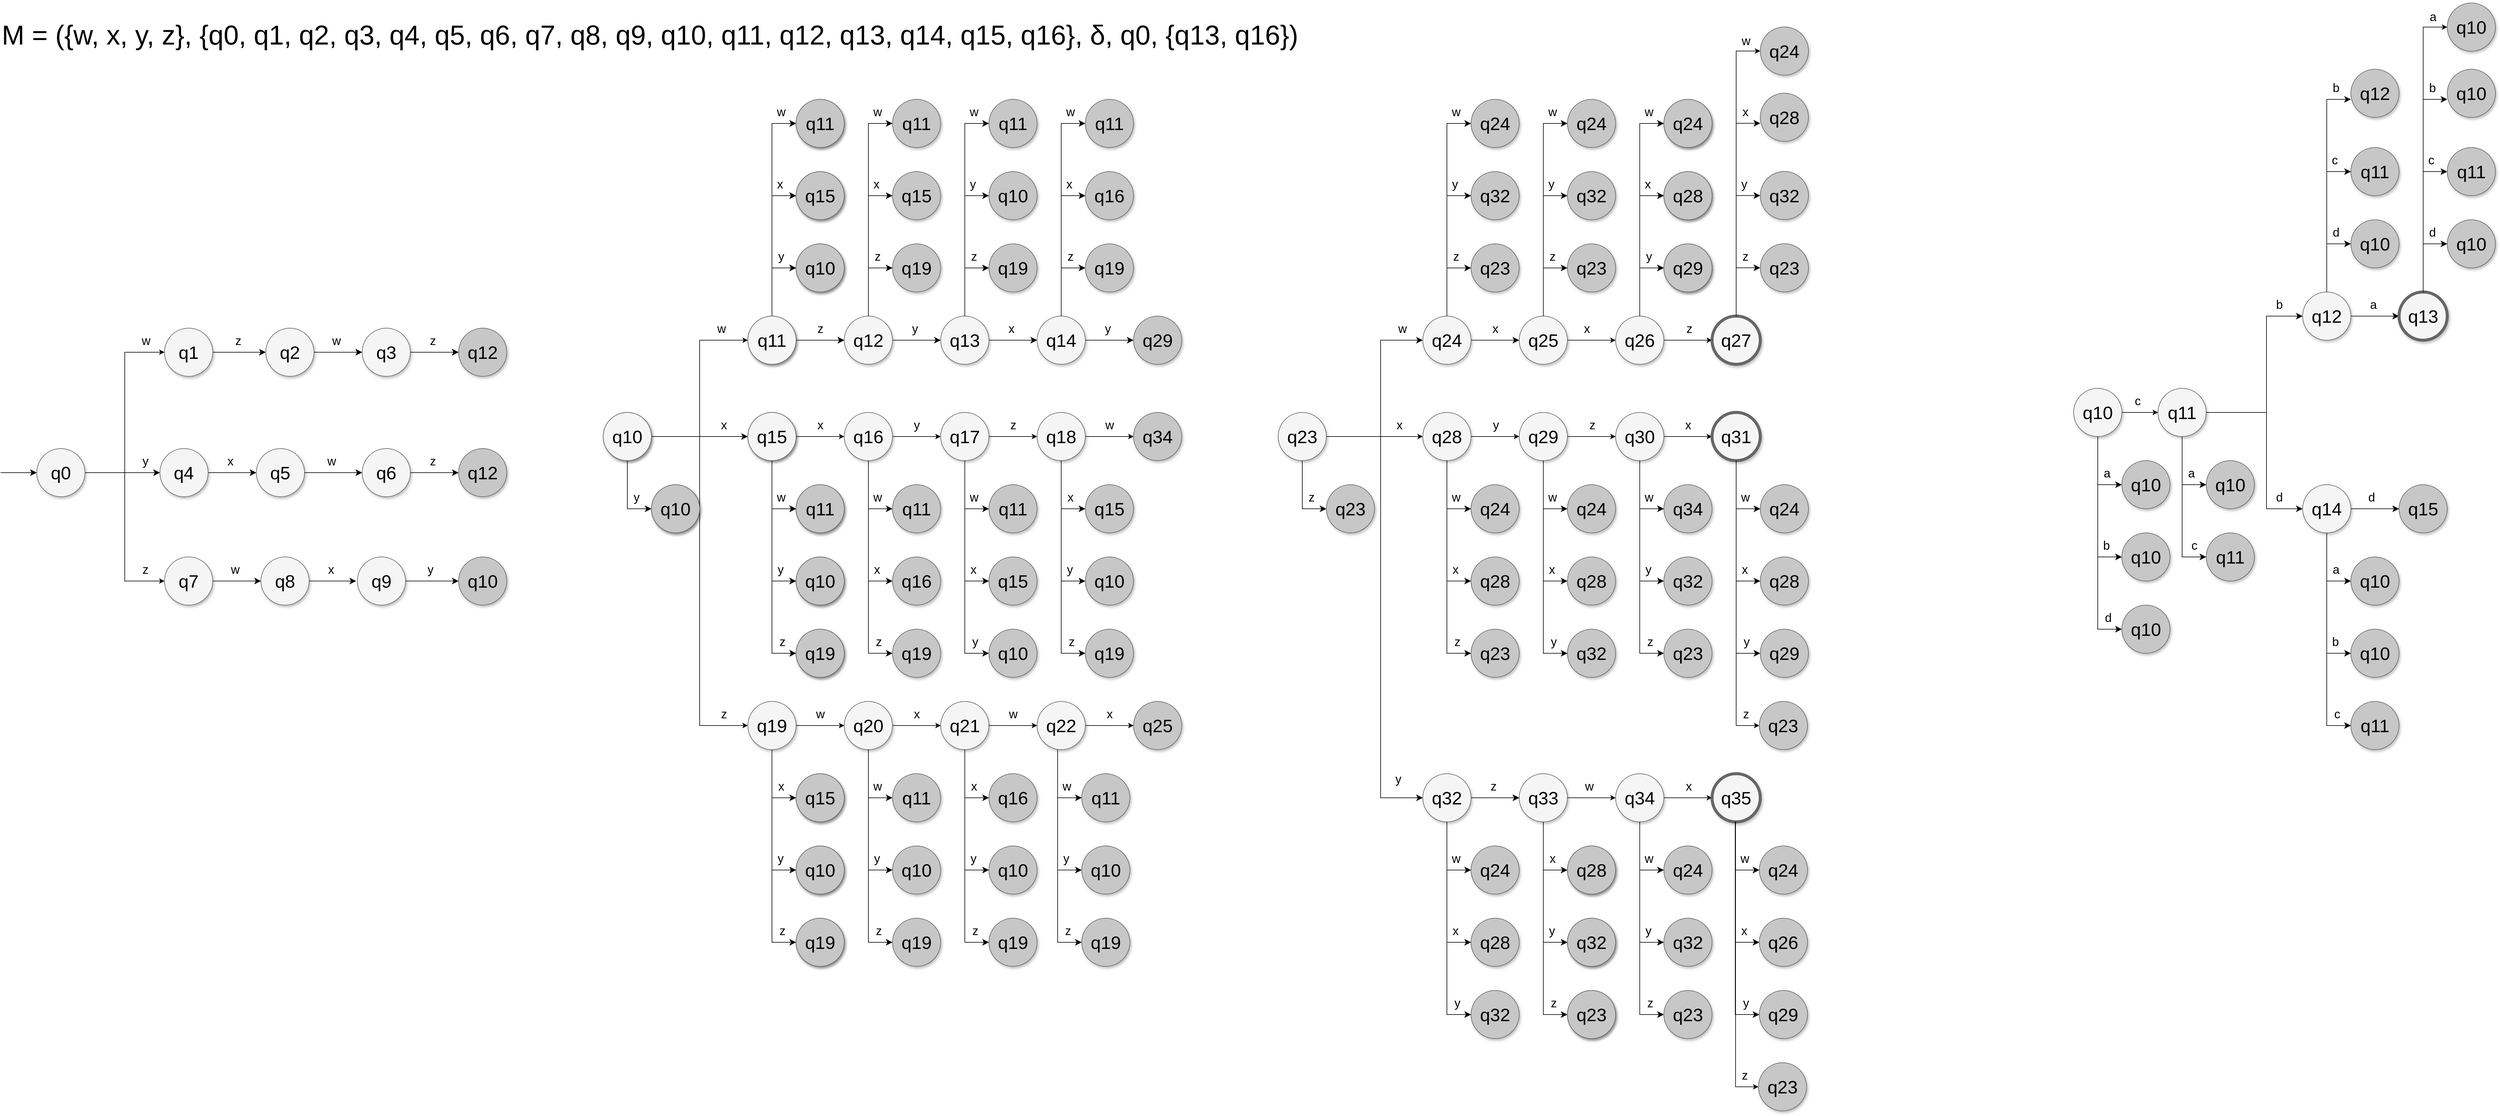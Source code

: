 <mxfile version="24.7.8">
  <diagram name="Page-1" id="ff44883e-f642-bcb2-894b-16b3d25a3f0b">
    <mxGraphModel dx="4097" dy="3468" grid="1" gridSize="10" guides="1" tooltips="1" connect="1" arrows="1" fold="1" page="1" pageScale="1.5" pageWidth="1169" pageHeight="826" background="none" math="0" shadow="0">
      <root>
        <mxCell id="0" style=";html=1;" />
        <mxCell id="1" style=";html=1;" parent="0" />
        <mxCell id="iIViWj5kwo_5ftV5tEHs-10" style="edgeStyle=none;curved=1;rounded=0;orthogonalLoop=1;jettySize=auto;html=1;exitX=1;exitY=0.5;exitDx=0;exitDy=0;fontSize=12;startSize=8;endSize=8;entryX=0;entryY=0.5;entryDx=0;entryDy=0;" parent="1" source="f0bcc99304e6f5a-2" target="iIViWj5kwo_5ftV5tEHs-11" edge="1">
          <mxGeometry relative="1" as="geometry">
            <mxPoint x="520" y="420.412" as="targetPoint" />
          </mxGeometry>
        </mxCell>
        <mxCell id="iIViWj5kwo_5ftV5tEHs-38" value="&lt;font style=&quot;font-size: 20px;&quot;&gt;z&lt;/font&gt;" style="edgeLabel;html=1;align=center;verticalAlign=middle;resizable=0;points=[];fontSize=12;" parent="iIViWj5kwo_5ftV5tEHs-10" vertex="1" connectable="0">
          <mxGeometry x="-0.477" y="3" relative="1" as="geometry">
            <mxPoint x="19" y="-17" as="offset" />
          </mxGeometry>
        </mxCell>
        <mxCell id="f0bcc99304e6f5a-2" value="q1" style="ellipse;whiteSpace=wrap;html=1;rounded=0;shadow=1;strokeColor=#666666;strokeWidth=1;fontSize=30;align=center;fillColor=#f5f5f5;" parent="1" vertex="1">
          <mxGeometry x="272" y="380" width="80" height="80" as="geometry" />
        </mxCell>
        <mxCell id="iIViWj5kwo_5ftV5tEHs-1" value="" style="edgeStyle=none;orthogonalLoop=1;jettySize=auto;html=1;rounded=0;fontSize=12;startSize=8;endSize=8;curved=1;entryX=0;entryY=0.5;entryDx=0;entryDy=0;" parent="1" target="iIViWj5kwo_5ftV5tEHs-2" edge="1">
          <mxGeometry width="140" relative="1" as="geometry">
            <mxPoint y="620" as="sourcePoint" />
            <mxPoint x="40" y="580" as="targetPoint" />
            <Array as="points" />
          </mxGeometry>
        </mxCell>
        <mxCell id="iIViWj5kwo_5ftV5tEHs-7" style="edgeStyle=none;curved=0;rounded=0;orthogonalLoop=1;jettySize=auto;html=1;exitX=1;exitY=0.5;exitDx=0;exitDy=0;entryX=0;entryY=0.5;entryDx=0;entryDy=0;fontSize=12;startSize=8;endSize=8;" parent="1" source="iIViWj5kwo_5ftV5tEHs-2" target="iIViWj5kwo_5ftV5tEHs-3" edge="1">
          <mxGeometry relative="1" as="geometry">
            <Array as="points" />
          </mxGeometry>
        </mxCell>
        <mxCell id="iIViWj5kwo_5ftV5tEHs-9" value="&lt;span style=&quot;font-size: 20px;&quot;&gt;y&lt;/span&gt;" style="edgeLabel;html=1;align=center;verticalAlign=middle;resizable=0;points=[];fontSize=12;" parent="iIViWj5kwo_5ftV5tEHs-7" vertex="1" connectable="0">
          <mxGeometry x="0.784" relative="1" as="geometry">
            <mxPoint x="-11" y="-20" as="offset" />
          </mxGeometry>
        </mxCell>
        <mxCell id="YlWmxhlo7YsZjN-7zyNk-15" style="edgeStyle=orthogonalEdgeStyle;rounded=0;orthogonalLoop=1;jettySize=auto;html=1;exitX=1;exitY=0.5;exitDx=0;exitDy=0;entryX=0;entryY=0.5;entryDx=0;entryDy=0;" edge="1" parent="1" source="iIViWj5kwo_5ftV5tEHs-2" target="YlWmxhlo7YsZjN-7zyNk-5">
          <mxGeometry relative="1" as="geometry" />
        </mxCell>
        <mxCell id="YlWmxhlo7YsZjN-7zyNk-16" style="edgeStyle=orthogonalEdgeStyle;rounded=0;orthogonalLoop=1;jettySize=auto;html=1;entryX=0;entryY=0.5;entryDx=0;entryDy=0;" edge="1" parent="1" source="iIViWj5kwo_5ftV5tEHs-2" target="f0bcc99304e6f5a-2">
          <mxGeometry relative="1" as="geometry">
            <Array as="points">
              <mxPoint x="206" y="620" />
              <mxPoint x="206" y="420" />
            </Array>
          </mxGeometry>
        </mxCell>
        <mxCell id="YlWmxhlo7YsZjN-7zyNk-30" value="&lt;font style=&quot;font-size: 20px;&quot;&gt;w&lt;/font&gt;" style="edgeLabel;html=1;align=center;verticalAlign=middle;resizable=0;points=[];" vertex="1" connectable="0" parent="YlWmxhlo7YsZjN-7zyNk-16">
          <mxGeometry x="0.797" y="-2" relative="1" as="geometry">
            <mxPoint x="2" y="-22" as="offset" />
          </mxGeometry>
        </mxCell>
        <mxCell id="iIViWj5kwo_5ftV5tEHs-2" value="q0" style="ellipse;whiteSpace=wrap;html=1;rounded=0;shadow=1;strokeColor=#666666;strokeWidth=1;fontSize=30;align=center;fillColor=#f5f5f5;" parent="1" vertex="1">
          <mxGeometry x="60" y="580" width="80" height="80" as="geometry" />
        </mxCell>
        <mxCell id="iIViWj5kwo_5ftV5tEHs-29" value="" style="edgeStyle=none;curved=1;rounded=0;orthogonalLoop=1;jettySize=auto;html=1;fontSize=12;startSize=8;endSize=8;" parent="1" source="iIViWj5kwo_5ftV5tEHs-3" target="iIViWj5kwo_5ftV5tEHs-27" edge="1">
          <mxGeometry relative="1" as="geometry" />
        </mxCell>
        <mxCell id="iIViWj5kwo_5ftV5tEHs-40" value="&lt;font style=&quot;font-size: 20px;&quot;&gt;x&lt;/font&gt;" style="edgeLabel;html=1;align=center;verticalAlign=middle;resizable=0;points=[];fontSize=12;" parent="iIViWj5kwo_5ftV5tEHs-29" vertex="1" connectable="0">
          <mxGeometry x="-0.083" y="2" relative="1" as="geometry">
            <mxPoint y="-18" as="offset" />
          </mxGeometry>
        </mxCell>
        <mxCell id="iIViWj5kwo_5ftV5tEHs-3" value="q4" style="ellipse;whiteSpace=wrap;html=1;rounded=0;shadow=1;strokeColor=#666666;strokeWidth=1;fontSize=30;align=center;fillColor=#f5f5f5;" parent="1" vertex="1">
          <mxGeometry x="264.35" y="580" width="80" height="80" as="geometry" />
        </mxCell>
        <mxCell id="iIViWj5kwo_5ftV5tEHs-23" style="edgeStyle=none;curved=1;rounded=0;orthogonalLoop=1;jettySize=auto;html=1;entryX=0;entryY=0.5;entryDx=0;entryDy=0;fontSize=12;startSize=8;endSize=8;" parent="1" source="iIViWj5kwo_5ftV5tEHs-11" edge="1">
          <mxGeometry relative="1" as="geometry">
            <mxPoint x="600" y="420" as="targetPoint" />
          </mxGeometry>
        </mxCell>
        <mxCell id="iIViWj5kwo_5ftV5tEHs-39" value="&lt;font style=&quot;font-size: 20px;&quot;&gt;w&lt;/font&gt;" style="edgeLabel;html=1;align=center;verticalAlign=middle;resizable=0;points=[];fontSize=12;" parent="iIViWj5kwo_5ftV5tEHs-23" vertex="1" connectable="0">
          <mxGeometry x="-0.083" y="3" relative="1" as="geometry">
            <mxPoint y="-17" as="offset" />
          </mxGeometry>
        </mxCell>
        <mxCell id="iIViWj5kwo_5ftV5tEHs-11" value="q2" style="ellipse;whiteSpace=wrap;html=1;rounded=0;shadow=1;strokeColor=#666666;strokeWidth=1;fontSize=30;align=center;fillColor=#f5f5f5;" parent="1" vertex="1">
          <mxGeometry x="440" y="380" width="80" height="80" as="geometry" />
        </mxCell>
        <mxCell id="iIViWj5kwo_5ftV5tEHs-12" value="q8" style="ellipse;whiteSpace=wrap;html=1;rounded=0;shadow=1;strokeColor=#666666;strokeWidth=1;fontSize=30;align=center;fillColor=#C7C7C7;" parent="1" vertex="1">
          <mxGeometry x="1320" y="240" width="80" height="80" as="geometry" />
        </mxCell>
        <mxCell id="iIViWj5kwo_5ftV5tEHs-13" value="q5" style="ellipse;whiteSpace=wrap;html=1;rounded=0;shadow=1;strokeColor=#666666;strokeWidth=1;fontSize=30;align=center;fillColor=#C7C7C7;" parent="1" vertex="1">
          <mxGeometry x="1320" y="120" width="80" height="80" as="geometry" />
        </mxCell>
        <mxCell id="iIViWj5kwo_5ftV5tEHs-14" value="q6" style="ellipse;whiteSpace=wrap;html=1;rounded=0;shadow=1;strokeColor=#666666;strokeWidth=1;fontSize=30;align=center;fillColor=#C7C7C7;" parent="1" vertex="1">
          <mxGeometry x="1320" width="80" height="80" as="geometry" />
        </mxCell>
        <mxCell id="iIViWj5kwo_5ftV5tEHs-27" value="q5" style="ellipse;whiteSpace=wrap;html=1;rounded=0;shadow=1;strokeColor=#666666;strokeWidth=1;fontSize=30;align=center;fillColor=#f5f5f5;" parent="1" vertex="1">
          <mxGeometry x="424.35" y="580" width="80" height="80" as="geometry" />
        </mxCell>
        <mxCell id="iIViWj5kwo_5ftV5tEHs-42" style="edgeStyle=none;curved=1;rounded=0;orthogonalLoop=1;jettySize=auto;html=1;exitX=1;exitY=0.5;exitDx=0;exitDy=0;fontSize=12;startSize=8;endSize=8;entryX=0;entryY=0.5;entryDx=0;entryDy=0;" parent="1" source="iIViWj5kwo_5ftV5tEHs-44" target="iIViWj5kwo_5ftV5tEHs-55" edge="1">
          <mxGeometry relative="1" as="geometry">
            <mxPoint x="1480" y="400.412" as="targetPoint" />
          </mxGeometry>
        </mxCell>
        <mxCell id="iIViWj5kwo_5ftV5tEHs-43" value="&lt;font style=&quot;font-size: 20px;&quot;&gt;z&lt;/font&gt;" style="edgeLabel;html=1;align=center;verticalAlign=middle;resizable=0;points=[];fontSize=12;" parent="iIViWj5kwo_5ftV5tEHs-42" vertex="1" connectable="0">
          <mxGeometry x="-0.477" y="3" relative="1" as="geometry">
            <mxPoint x="19" y="-17" as="offset" />
          </mxGeometry>
        </mxCell>
        <mxCell id="iIViWj5kwo_5ftV5tEHs-70" style="edgeStyle=none;curved=0;rounded=0;orthogonalLoop=1;jettySize=auto;html=1;exitX=0.5;exitY=0;exitDx=0;exitDy=0;entryX=0;entryY=0.5;entryDx=0;entryDy=0;fontSize=12;startSize=8;endSize=8;" parent="1" source="iIViWj5kwo_5ftV5tEHs-44" target="iIViWj5kwo_5ftV5tEHs-14" edge="1">
          <mxGeometry relative="1" as="geometry">
            <Array as="points">
              <mxPoint x="1280" y="40" />
            </Array>
          </mxGeometry>
        </mxCell>
        <mxCell id="iIViWj5kwo_5ftV5tEHs-76" value="&lt;font style=&quot;font-size: 20px;&quot;&gt;b&lt;/font&gt;" style="edgeLabel;html=1;align=center;verticalAlign=middle;resizable=0;points=[];fontSize=12;" parent="iIViWj5kwo_5ftV5tEHs-70" vertex="1" connectable="0">
          <mxGeometry x="0.861" relative="1" as="geometry">
            <mxPoint y="-20" as="offset" />
          </mxGeometry>
        </mxCell>
        <mxCell id="iIViWj5kwo_5ftV5tEHs-71" style="edgeStyle=none;curved=0;rounded=0;orthogonalLoop=1;jettySize=auto;html=1;exitX=0.5;exitY=0;exitDx=0;exitDy=0;entryX=0;entryY=0.5;entryDx=0;entryDy=0;fontSize=12;startSize=8;endSize=8;" parent="1" source="iIViWj5kwo_5ftV5tEHs-44" target="iIViWj5kwo_5ftV5tEHs-13" edge="1">
          <mxGeometry relative="1" as="geometry">
            <Array as="points">
              <mxPoint x="1280" y="160" />
            </Array>
          </mxGeometry>
        </mxCell>
        <mxCell id="iIViWj5kwo_5ftV5tEHs-78" value="&lt;span style=&quot;font-size: 20px;&quot;&gt;c&lt;/span&gt;" style="edgeLabel;html=1;align=center;verticalAlign=middle;resizable=0;points=[];fontSize=12;" parent="iIViWj5kwo_5ftV5tEHs-71" vertex="1" connectable="0">
          <mxGeometry x="0.772" y="2" relative="1" as="geometry">
            <mxPoint y="-18" as="offset" />
          </mxGeometry>
        </mxCell>
        <mxCell id="iIViWj5kwo_5ftV5tEHs-72" style="edgeStyle=none;curved=0;rounded=0;orthogonalLoop=1;jettySize=auto;html=1;exitX=0.5;exitY=0;exitDx=0;exitDy=0;entryX=0;entryY=0.5;entryDx=0;entryDy=0;fontSize=12;startSize=8;endSize=8;" parent="1" source="iIViWj5kwo_5ftV5tEHs-44" target="iIViWj5kwo_5ftV5tEHs-12" edge="1">
          <mxGeometry relative="1" as="geometry">
            <Array as="points">
              <mxPoint x="1280" y="280" />
            </Array>
          </mxGeometry>
        </mxCell>
        <mxCell id="iIViWj5kwo_5ftV5tEHs-79" value="&lt;font style=&quot;font-size: 20px;&quot;&gt;y&lt;/font&gt;" style="edgeLabel;html=1;align=center;verticalAlign=middle;resizable=0;points=[];fontSize=12;" parent="iIViWj5kwo_5ftV5tEHs-72" vertex="1" connectable="0">
          <mxGeometry x="0.578" y="1" relative="1" as="geometry">
            <mxPoint y="-19" as="offset" />
          </mxGeometry>
        </mxCell>
        <mxCell id="iIViWj5kwo_5ftV5tEHs-44" value="q6" style="ellipse;whiteSpace=wrap;html=1;rounded=0;shadow=1;strokeColor=#666666;strokeWidth=1;fontSize=30;align=center;fillColor=#f5f5f5;" parent="1" vertex="1">
          <mxGeometry x="1240" y="360" width="80" height="80" as="geometry" />
        </mxCell>
        <mxCell id="iIViWj5kwo_5ftV5tEHs-49" value="q5" style="ellipse;whiteSpace=wrap;html=1;rounded=0;shadow=1;strokeColor=#666666;strokeWidth=1;fontSize=30;align=center;fillColor=#f5f5f5;" parent="1" vertex="1">
          <mxGeometry x="1000" y="520" width="80" height="80" as="geometry" />
        </mxCell>
        <mxCell id="iIViWj5kwo_5ftV5tEHs-86" style="edgeStyle=none;curved=0;rounded=0;orthogonalLoop=1;jettySize=auto;html=1;exitX=0.5;exitY=1;exitDx=0;exitDy=0;entryX=0;entryY=0.5;entryDx=0;entryDy=0;fontSize=12;startSize=8;endSize=8;" parent="1" source="iIViWj5kwo_5ftV5tEHs-52" target="iIViWj5kwo_5ftV5tEHs-64" edge="1">
          <mxGeometry relative="1" as="geometry">
            <Array as="points">
              <mxPoint x="1280" y="920" />
            </Array>
          </mxGeometry>
        </mxCell>
        <mxCell id="iIViWj5kwo_5ftV5tEHs-92" value="&lt;font style=&quot;font-size: 20px;&quot;&gt;d&lt;/font&gt;" style="edgeLabel;html=1;align=center;verticalAlign=middle;resizable=0;points=[];fontSize=12;" parent="iIViWj5kwo_5ftV5tEHs-86" vertex="1" connectable="0">
          <mxGeometry x="0.871" y="1" relative="1" as="geometry">
            <mxPoint y="-19" as="offset" />
          </mxGeometry>
        </mxCell>
        <mxCell id="iIViWj5kwo_5ftV5tEHs-88" style="edgeStyle=none;curved=0;rounded=0;orthogonalLoop=1;jettySize=auto;html=1;exitX=0.5;exitY=1;exitDx=0;exitDy=0;entryX=0;entryY=0.5;entryDx=0;entryDy=0;fontSize=12;startSize=8;endSize=8;" parent="1" source="iIViWj5kwo_5ftV5tEHs-52" target="iIViWj5kwo_5ftV5tEHs-66" edge="1">
          <mxGeometry relative="1" as="geometry">
            <Array as="points">
              <mxPoint x="1280" y="680" />
            </Array>
          </mxGeometry>
        </mxCell>
        <mxCell id="iIViWj5kwo_5ftV5tEHs-89" value="&lt;font style=&quot;font-size: 20px;&quot;&gt;a&lt;/font&gt;" style="edgeLabel;html=1;align=center;verticalAlign=middle;resizable=0;points=[];fontSize=12;" parent="iIViWj5kwo_5ftV5tEHs-88" vertex="1" connectable="0">
          <mxGeometry x="0.587" y="4" relative="1" as="geometry">
            <mxPoint y="-16" as="offset" />
          </mxGeometry>
        </mxCell>
        <mxCell id="iIViWj5kwo_5ftV5tEHs-52" value="q8" style="ellipse;whiteSpace=wrap;html=1;rounded=0;shadow=1;strokeColor=#666666;strokeWidth=1;fontSize=30;align=center;fillColor=#f5f5f5;" parent="1" vertex="1">
          <mxGeometry x="1240" y="520" width="80" height="80" as="geometry" />
        </mxCell>
        <mxCell id="iIViWj5kwo_5ftV5tEHs-53" style="edgeStyle=none;curved=1;rounded=0;orthogonalLoop=1;jettySize=auto;html=1;entryX=0;entryY=0.5;entryDx=0;entryDy=0;fontSize=12;startSize=8;endSize=8;" parent="1" source="iIViWj5kwo_5ftV5tEHs-55" edge="1">
          <mxGeometry relative="1" as="geometry">
            <mxPoint x="1560.0" y="400" as="targetPoint" />
          </mxGeometry>
        </mxCell>
        <mxCell id="iIViWj5kwo_5ftV5tEHs-54" value="&lt;span style=&quot;font-size: 20px;&quot;&gt;y&lt;/span&gt;" style="edgeLabel;html=1;align=center;verticalAlign=middle;resizable=0;points=[];fontSize=12;" parent="iIViWj5kwo_5ftV5tEHs-53" vertex="1" connectable="0">
          <mxGeometry x="-0.083" y="3" relative="1" as="geometry">
            <mxPoint y="-17" as="offset" />
          </mxGeometry>
        </mxCell>
        <mxCell id="iIViWj5kwo_5ftV5tEHs-55" value="q12" style="ellipse;whiteSpace=wrap;html=1;rounded=0;shadow=1;strokeColor=#666666;strokeWidth=1;fontSize=30;align=center;fillColor=#f5f5f5;" parent="1" vertex="1">
          <mxGeometry x="1400" y="360" width="80" height="80" as="geometry" />
        </mxCell>
        <mxCell id="YlWmxhlo7YsZjN-7zyNk-32" style="edgeStyle=orthogonalEdgeStyle;rounded=0;orthogonalLoop=1;jettySize=auto;html=1;exitX=1;exitY=0.5;exitDx=0;exitDy=0;" edge="1" parent="1" source="iIViWj5kwo_5ftV5tEHs-59" target="YRFl2U0ToXUnBVI3a0Rl-51">
          <mxGeometry relative="1" as="geometry" />
        </mxCell>
        <mxCell id="iIViWj5kwo_5ftV5tEHs-59" value="q16" style="ellipse;whiteSpace=wrap;html=1;rounded=0;shadow=1;strokeColor=#666666;strokeWidth=1;fontSize=30;align=center;fillColor=#f5f5f5;" parent="1" vertex="1">
          <mxGeometry x="1400" y="520" width="80" height="80" as="geometry" />
        </mxCell>
        <mxCell id="iIViWj5kwo_5ftV5tEHs-61" value="q19" style="ellipse;whiteSpace=wrap;html=1;rounded=0;shadow=1;strokeColor=#666666;strokeWidth=1;fontSize=30;align=center;fillColor=#C7C7C7;" parent="1" vertex="1">
          <mxGeometry x="1480" y="240" width="80" height="80" as="geometry" />
        </mxCell>
        <mxCell id="iIViWj5kwo_5ftV5tEHs-62" value="q15" style="ellipse;whiteSpace=wrap;html=1;rounded=0;shadow=1;strokeColor=#666666;strokeWidth=1;fontSize=30;align=center;fillColor=#C7C7C7;" parent="1" vertex="1">
          <mxGeometry x="1480" y="120" width="80" height="80" as="geometry" />
        </mxCell>
        <mxCell id="iIViWj5kwo_5ftV5tEHs-63" value="q11" style="ellipse;whiteSpace=wrap;html=1;rounded=0;shadow=1;strokeColor=#666666;strokeWidth=1;fontSize=30;align=center;fillColor=#C7C7C7;" parent="1" vertex="1">
          <mxGeometry x="1480" width="80" height="80" as="geometry" />
        </mxCell>
        <mxCell id="iIViWj5kwo_5ftV5tEHs-64" value="q8" style="ellipse;whiteSpace=wrap;html=1;rounded=0;shadow=1;strokeColor=#666666;strokeWidth=1;fontSize=30;align=center;fillColor=#C7C7C7;" parent="1" vertex="1">
          <mxGeometry x="1320" y="880" width="80" height="80" as="geometry" />
        </mxCell>
        <mxCell id="iIViWj5kwo_5ftV5tEHs-65" value="q5" style="ellipse;whiteSpace=wrap;html=1;rounded=0;shadow=1;strokeColor=#666666;strokeWidth=1;fontSize=30;align=center;fillColor=#C7C7C7;" parent="1" vertex="1">
          <mxGeometry x="1320" y="760" width="80" height="80" as="geometry" />
        </mxCell>
        <mxCell id="iIViWj5kwo_5ftV5tEHs-66" value="q5" style="ellipse;whiteSpace=wrap;html=1;rounded=0;shadow=1;strokeColor=#666666;strokeWidth=1;fontSize=30;align=center;fillColor=#C7C7C7;" parent="1" vertex="1">
          <mxGeometry x="1320" y="640" width="80" height="80" as="geometry" />
        </mxCell>
        <mxCell id="iIViWj5kwo_5ftV5tEHs-67" value="q19" style="ellipse;whiteSpace=wrap;html=1;rounded=0;shadow=1;strokeColor=#666666;strokeWidth=1;fontSize=30;align=center;fillColor=#C7C7C7;" parent="1" vertex="1">
          <mxGeometry x="1480" y="880" width="80" height="80" as="geometry" />
        </mxCell>
        <mxCell id="iIViWj5kwo_5ftV5tEHs-68" value="q16" style="ellipse;whiteSpace=wrap;html=1;rounded=0;shadow=1;strokeColor=#666666;strokeWidth=1;fontSize=30;align=center;fillColor=#C7C7C7;" parent="1" vertex="1">
          <mxGeometry x="1480" y="760" width="80" height="80" as="geometry" />
        </mxCell>
        <mxCell id="iIViWj5kwo_5ftV5tEHs-69" value="q11" style="ellipse;whiteSpace=wrap;html=1;rounded=0;shadow=1;strokeColor=#666666;strokeWidth=1;fontSize=30;align=center;fillColor=#C7C7C7;" parent="1" vertex="1">
          <mxGeometry x="1480" y="640" width="80" height="80" as="geometry" />
        </mxCell>
        <mxCell id="iIViWj5kwo_5ftV5tEHs-80" style="edgeStyle=none;curved=0;rounded=0;orthogonalLoop=1;jettySize=auto;html=1;exitX=0.5;exitY=0;exitDx=0;exitDy=0;entryX=0;entryY=0.5;entryDx=0;entryDy=0;fontSize=12;startSize=8;endSize=8;" parent="1" edge="1">
          <mxGeometry relative="1" as="geometry">
            <mxPoint x="1440" y="360" as="sourcePoint" />
            <mxPoint x="1480" y="40" as="targetPoint" />
            <Array as="points">
              <mxPoint x="1440" y="40" />
            </Array>
          </mxGeometry>
        </mxCell>
        <mxCell id="iIViWj5kwo_5ftV5tEHs-81" value="&lt;font style=&quot;font-size: 20px;&quot;&gt;w&lt;/font&gt;" style="edgeLabel;html=1;align=center;verticalAlign=middle;resizable=0;points=[];fontSize=12;" parent="iIViWj5kwo_5ftV5tEHs-80" vertex="1" connectable="0">
          <mxGeometry x="0.861" relative="1" as="geometry">
            <mxPoint y="-20" as="offset" />
          </mxGeometry>
        </mxCell>
        <mxCell id="iIViWj5kwo_5ftV5tEHs-82" style="edgeStyle=none;curved=0;rounded=0;orthogonalLoop=1;jettySize=auto;html=1;exitX=0.5;exitY=0;exitDx=0;exitDy=0;entryX=0;entryY=0.5;entryDx=0;entryDy=0;fontSize=12;startSize=8;endSize=8;" parent="1" edge="1">
          <mxGeometry relative="1" as="geometry">
            <mxPoint x="1440" y="360" as="sourcePoint" />
            <mxPoint x="1480" y="160" as="targetPoint" />
            <Array as="points">
              <mxPoint x="1440" y="160" />
            </Array>
          </mxGeometry>
        </mxCell>
        <mxCell id="iIViWj5kwo_5ftV5tEHs-83" value="&lt;span style=&quot;font-size: 20px;&quot;&gt;x&lt;/span&gt;" style="edgeLabel;html=1;align=center;verticalAlign=middle;resizable=0;points=[];fontSize=12;" parent="iIViWj5kwo_5ftV5tEHs-82" vertex="1" connectable="0">
          <mxGeometry x="0.772" y="2" relative="1" as="geometry">
            <mxPoint y="-18" as="offset" />
          </mxGeometry>
        </mxCell>
        <mxCell id="iIViWj5kwo_5ftV5tEHs-84" style="edgeStyle=none;curved=0;rounded=0;orthogonalLoop=1;jettySize=auto;html=1;exitX=0.5;exitY=0;exitDx=0;exitDy=0;entryX=0;entryY=0.5;entryDx=0;entryDy=0;fontSize=12;startSize=8;endSize=8;" parent="1" edge="1">
          <mxGeometry relative="1" as="geometry">
            <mxPoint x="1440" y="360" as="sourcePoint" />
            <mxPoint x="1480" y="280" as="targetPoint" />
            <Array as="points">
              <mxPoint x="1440" y="280" />
            </Array>
          </mxGeometry>
        </mxCell>
        <mxCell id="iIViWj5kwo_5ftV5tEHs-85" value="&lt;font style=&quot;font-size: 20px;&quot;&gt;z&lt;/font&gt;" style="edgeLabel;html=1;align=center;verticalAlign=middle;resizable=0;points=[];fontSize=12;" parent="iIViWj5kwo_5ftV5tEHs-84" vertex="1" connectable="0">
          <mxGeometry x="0.578" y="1" relative="1" as="geometry">
            <mxPoint y="-19" as="offset" />
          </mxGeometry>
        </mxCell>
        <mxCell id="iIViWj5kwo_5ftV5tEHs-87" style="edgeStyle=none;curved=0;rounded=0;orthogonalLoop=1;jettySize=auto;html=1;exitX=0.5;exitY=1;exitDx=0;exitDy=0;entryX=0;entryY=0.5;entryDx=0;entryDy=0;fontSize=12;startSize=8;endSize=8;" parent="1" source="iIViWj5kwo_5ftV5tEHs-52" target="iIViWj5kwo_5ftV5tEHs-65" edge="1">
          <mxGeometry relative="1" as="geometry">
            <Array as="points">
              <mxPoint x="1280" y="800" />
            </Array>
          </mxGeometry>
        </mxCell>
        <mxCell id="iIViWj5kwo_5ftV5tEHs-91" value="&lt;font style=&quot;font-size: 20px;&quot;&gt;c&lt;/font&gt;" style="edgeLabel;html=1;align=center;verticalAlign=middle;resizable=0;points=[];fontSize=12;" parent="iIViWj5kwo_5ftV5tEHs-87" vertex="1" connectable="0">
          <mxGeometry x="0.784" y="1" relative="1" as="geometry">
            <mxPoint y="-19" as="offset" />
          </mxGeometry>
        </mxCell>
        <mxCell id="iIViWj5kwo_5ftV5tEHs-93" style="edgeStyle=none;curved=0;rounded=0;orthogonalLoop=1;jettySize=auto;html=1;exitX=0.5;exitY=1;exitDx=0;exitDy=0;entryX=0;entryY=0.5;entryDx=0;entryDy=0;fontSize=12;startSize=8;endSize=8;" parent="1" edge="1">
          <mxGeometry relative="1" as="geometry">
            <mxPoint x="1440" y="600" as="sourcePoint" />
            <Array as="points">
              <mxPoint x="1440" y="920" />
            </Array>
            <mxPoint x="1480.0" y="920" as="targetPoint" />
          </mxGeometry>
        </mxCell>
        <mxCell id="iIViWj5kwo_5ftV5tEHs-94" value="&lt;font style=&quot;font-size: 20px;&quot;&gt;z&lt;/font&gt;" style="edgeLabel;html=1;align=center;verticalAlign=middle;resizable=0;points=[];fontSize=12;" parent="iIViWj5kwo_5ftV5tEHs-93" vertex="1" connectable="0">
          <mxGeometry x="0.871" y="1" relative="1" as="geometry">
            <mxPoint y="-19" as="offset" />
          </mxGeometry>
        </mxCell>
        <mxCell id="iIViWj5kwo_5ftV5tEHs-95" style="edgeStyle=none;curved=0;rounded=0;orthogonalLoop=1;jettySize=auto;html=1;exitX=0.5;exitY=1;exitDx=0;exitDy=0;entryX=0;entryY=0.5;entryDx=0;entryDy=0;fontSize=12;startSize=8;endSize=8;" parent="1" edge="1">
          <mxGeometry relative="1" as="geometry">
            <mxPoint x="1440" y="600" as="sourcePoint" />
            <Array as="points">
              <mxPoint x="1440" y="680" />
            </Array>
            <mxPoint x="1480.0" y="680" as="targetPoint" />
          </mxGeometry>
        </mxCell>
        <mxCell id="iIViWj5kwo_5ftV5tEHs-96" value="&lt;font style=&quot;font-size: 20px;&quot;&gt;w&lt;/font&gt;" style="edgeLabel;html=1;align=center;verticalAlign=middle;resizable=0;points=[];fontSize=12;" parent="iIViWj5kwo_5ftV5tEHs-95" vertex="1" connectable="0">
          <mxGeometry x="0.587" y="4" relative="1" as="geometry">
            <mxPoint y="-16" as="offset" />
          </mxGeometry>
        </mxCell>
        <mxCell id="iIViWj5kwo_5ftV5tEHs-100" style="edgeStyle=none;curved=0;rounded=0;orthogonalLoop=1;jettySize=auto;html=1;exitX=0.5;exitY=1;exitDx=0;exitDy=0;entryX=0;entryY=0.5;entryDx=0;entryDy=0;fontSize=12;startSize=8;endSize=8;" parent="1" edge="1">
          <mxGeometry relative="1" as="geometry">
            <mxPoint x="1440" y="600" as="sourcePoint" />
            <Array as="points">
              <mxPoint x="1440" y="800" />
            </Array>
            <mxPoint x="1480.0" y="800" as="targetPoint" />
          </mxGeometry>
        </mxCell>
        <mxCell id="iIViWj5kwo_5ftV5tEHs-101" value="&lt;font style=&quot;font-size: 20px;&quot;&gt;x&lt;/font&gt;" style="edgeLabel;html=1;align=center;verticalAlign=middle;resizable=0;points=[];fontSize=12;" parent="iIViWj5kwo_5ftV5tEHs-100" vertex="1" connectable="0">
          <mxGeometry x="0.784" y="1" relative="1" as="geometry">
            <mxPoint y="-19" as="offset" />
          </mxGeometry>
        </mxCell>
        <mxCell id="iIViWj5kwo_5ftV5tEHs-113" value="q11" style="ellipse;whiteSpace=wrap;html=1;rounded=0;shadow=1;strokeColor=#666666;strokeWidth=1;fontSize=30;align=center;fillColor=#f5f5f5;" parent="1" vertex="1">
          <mxGeometry x="3580" y="480" width="80" height="80" as="geometry" />
        </mxCell>
        <mxCell id="iIViWj5kwo_5ftV5tEHs-114" style="edgeStyle=none;curved=0;rounded=0;orthogonalLoop=1;jettySize=auto;html=1;entryX=0;entryY=0.5;entryDx=0;entryDy=0;fontSize=12;startSize=8;endSize=8;" parent="1" target="iIViWj5kwo_5ftV5tEHs-128" edge="1">
          <mxGeometry relative="1" as="geometry">
            <Array as="points">
              <mxPoint x="3760" y="520" />
              <mxPoint x="3760" y="360" />
            </Array>
            <mxPoint x="3660" y="520" as="sourcePoint" />
            <mxPoint x="3800.0" y="360" as="targetPoint" />
          </mxGeometry>
        </mxCell>
        <mxCell id="iIViWj5kwo_5ftV5tEHs-115" value="&lt;font style=&quot;font-size: 20px;&quot;&gt;b&lt;/font&gt;" style="edgeLabel;html=1;align=center;verticalAlign=middle;resizable=0;points=[];fontSize=12;" parent="iIViWj5kwo_5ftV5tEHs-114" vertex="1" connectable="0">
          <mxGeometry x="0.784" y="2" relative="1" as="geometry">
            <mxPoint x="-5" y="-18" as="offset" />
          </mxGeometry>
        </mxCell>
        <mxCell id="iIViWj5kwo_5ftV5tEHs-116" style="edgeStyle=none;curved=0;rounded=0;orthogonalLoop=1;jettySize=auto;html=1;exitX=1;exitY=0.5;exitDx=0;exitDy=0;entryX=0;entryY=0.5;entryDx=0;entryDy=0;fontSize=12;startSize=8;endSize=8;" parent="1" target="iIViWj5kwo_5ftV5tEHs-132" edge="1">
          <mxGeometry relative="1" as="geometry">
            <Array as="points">
              <mxPoint x="3760" y="520" />
              <mxPoint x="3760" y="680" />
            </Array>
            <mxPoint x="3660" y="520" as="sourcePoint" />
            <mxPoint x="3800.0" y="680" as="targetPoint" />
          </mxGeometry>
        </mxCell>
        <mxCell id="iIViWj5kwo_5ftV5tEHs-117" value="&lt;span style=&quot;font-size: 20px;&quot;&gt;d&lt;/span&gt;" style="edgeLabel;html=1;align=center;verticalAlign=middle;resizable=0;points=[];fontSize=12;" parent="iIViWj5kwo_5ftV5tEHs-116" vertex="1" connectable="0">
          <mxGeometry x="0.784" relative="1" as="geometry">
            <mxPoint x="-5" y="-20" as="offset" />
          </mxGeometry>
        </mxCell>
        <mxCell id="ZjeLUlMDFwkXRlw_a0Yd-4" style="edgeStyle=orthogonalEdgeStyle;rounded=0;orthogonalLoop=1;jettySize=auto;html=1;" parent="1" source="iIViWj5kwo_5ftV5tEHs-118" target="iIViWj5kwo_5ftV5tEHs-113" edge="1">
          <mxGeometry relative="1" as="geometry" />
        </mxCell>
        <mxCell id="iIViWj5kwo_5ftV5tEHs-118" value="q10" style="ellipse;whiteSpace=wrap;html=1;rounded=0;shadow=1;strokeColor=#666666;strokeWidth=1;fontSize=30;align=center;fillColor=#f5f5f5;" parent="1" vertex="1">
          <mxGeometry x="3440" y="480" width="80" height="80" as="geometry" />
        </mxCell>
        <mxCell id="iIViWj5kwo_5ftV5tEHs-126" style="edgeStyle=none;curved=1;rounded=0;orthogonalLoop=1;jettySize=auto;html=1;entryX=0;entryY=0.5;entryDx=0;entryDy=0;fontSize=12;startSize=8;endSize=8;" parent="1" source="iIViWj5kwo_5ftV5tEHs-128" target="iIViWj5kwo_5ftV5tEHs-129" edge="1">
          <mxGeometry relative="1" as="geometry" />
        </mxCell>
        <mxCell id="iIViWj5kwo_5ftV5tEHs-127" value="&lt;span style=&quot;font-size: 20px;&quot;&gt;a&lt;/span&gt;" style="edgeLabel;html=1;align=center;verticalAlign=middle;resizable=0;points=[];fontSize=12;" parent="iIViWj5kwo_5ftV5tEHs-126" vertex="1" connectable="0">
          <mxGeometry x="-0.083" y="3" relative="1" as="geometry">
            <mxPoint y="-17" as="offset" />
          </mxGeometry>
        </mxCell>
        <mxCell id="iIViWj5kwo_5ftV5tEHs-128" value="q12" style="ellipse;whiteSpace=wrap;html=1;rounded=0;shadow=1;strokeColor=#666666;strokeWidth=1;fontSize=30;align=center;fillColor=#f5f5f5;" parent="1" vertex="1">
          <mxGeometry x="3820" y="320" width="80" height="80" as="geometry" />
        </mxCell>
        <mxCell id="ZjeLUlMDFwkXRlw_a0Yd-28" style="edgeStyle=orthogonalEdgeStyle;rounded=0;orthogonalLoop=1;jettySize=auto;html=1;entryX=0;entryY=0.5;entryDx=0;entryDy=0;" parent="1" source="iIViWj5kwo_5ftV5tEHs-129" target="ZjeLUlMDFwkXRlw_a0Yd-26" edge="1">
          <mxGeometry relative="1" as="geometry" />
        </mxCell>
        <mxCell id="iIViWj5kwo_5ftV5tEHs-129" value="q13" style="ellipse;whiteSpace=wrap;html=1;rounded=0;shadow=1;strokeColor=#666666;strokeWidth=5;fontSize=30;align=center;fillColor=#f5f5f5;" parent="1" vertex="1">
          <mxGeometry x="3980" y="320" width="80" height="80" as="geometry" />
        </mxCell>
        <mxCell id="iIViWj5kwo_5ftV5tEHs-130" value="" style="edgeStyle=none;curved=1;rounded=0;orthogonalLoop=1;jettySize=auto;html=1;fontSize=12;startSize=8;endSize=8;" parent="1" source="iIViWj5kwo_5ftV5tEHs-132" target="iIViWj5kwo_5ftV5tEHs-133" edge="1">
          <mxGeometry relative="1" as="geometry" />
        </mxCell>
        <mxCell id="iIViWj5kwo_5ftV5tEHs-131" value="&lt;font style=&quot;font-size: 20px;&quot;&gt;d&lt;/font&gt;" style="edgeLabel;html=1;align=center;verticalAlign=middle;resizable=0;points=[];fontSize=12;" parent="iIViWj5kwo_5ftV5tEHs-130" vertex="1" connectable="0">
          <mxGeometry x="-0.167" relative="1" as="geometry">
            <mxPoint y="-20" as="offset" />
          </mxGeometry>
        </mxCell>
        <mxCell id="iIViWj5kwo_5ftV5tEHs-132" value="q14" style="ellipse;whiteSpace=wrap;html=1;rounded=0;shadow=1;strokeColor=#666666;strokeWidth=1;fontSize=30;align=center;fillColor=#f5f5f5;" parent="1" vertex="1">
          <mxGeometry x="3820" y="640" width="80" height="80" as="geometry" />
        </mxCell>
        <mxCell id="iIViWj5kwo_5ftV5tEHs-133" value="q15" style="ellipse;whiteSpace=wrap;html=1;rounded=0;shadow=1;strokeColor=#666666;strokeWidth=1;fontSize=30;align=center;fillColor=#C7C7C7;" parent="1" vertex="1">
          <mxGeometry x="3980" y="640" width="80" height="80" as="geometry" />
        </mxCell>
        <mxCell id="iIViWj5kwo_5ftV5tEHs-134" value="q10" style="ellipse;whiteSpace=wrap;html=1;rounded=0;shadow=1;strokeColor=#666666;strokeWidth=1;fontSize=30;align=center;fillColor=#C7C7C7;" parent="1" vertex="1">
          <mxGeometry x="3900" y="200" width="80" height="80" as="geometry" />
        </mxCell>
        <mxCell id="iIViWj5kwo_5ftV5tEHs-135" value="q11" style="ellipse;whiteSpace=wrap;html=1;rounded=0;shadow=1;strokeColor=#666666;strokeWidth=1;fontSize=30;align=center;fillColor=#C7C7C7;" parent="1" vertex="1">
          <mxGeometry x="3900" y="80" width="80" height="80" as="geometry" />
        </mxCell>
        <mxCell id="iIViWj5kwo_5ftV5tEHs-136" value="q12" style="ellipse;whiteSpace=wrap;html=1;rounded=0;shadow=1;strokeColor=#666666;strokeWidth=1;fontSize=30;align=center;fillColor=#C7C7C7;" parent="1" vertex="1">
          <mxGeometry x="3900" y="-50" width="80" height="80" as="geometry" />
        </mxCell>
        <mxCell id="iIViWj5kwo_5ftV5tEHs-140" value="q11" style="ellipse;whiteSpace=wrap;html=1;rounded=0;shadow=1;strokeColor=#666666;strokeWidth=1;fontSize=30;align=center;fillColor=#C7C7C7;" parent="1" vertex="1">
          <mxGeometry x="3900" y="1000" width="80" height="80" as="geometry" />
        </mxCell>
        <mxCell id="iIViWj5kwo_5ftV5tEHs-141" value="q10" style="ellipse;whiteSpace=wrap;html=1;rounded=0;shadow=1;strokeColor=#666666;strokeWidth=1;fontSize=30;align=center;fillColor=#C7C7C7;" parent="1" vertex="1">
          <mxGeometry x="3900" y="880" width="80" height="80" as="geometry" />
        </mxCell>
        <mxCell id="iIViWj5kwo_5ftV5tEHs-142" value="q10" style="ellipse;whiteSpace=wrap;html=1;rounded=0;shadow=1;strokeColor=#666666;strokeWidth=1;fontSize=30;align=center;fillColor=#C7C7C7;" parent="1" vertex="1">
          <mxGeometry x="3900" y="760" width="80" height="80" as="geometry" />
        </mxCell>
        <mxCell id="iIViWj5kwo_5ftV5tEHs-143" style="edgeStyle=none;curved=0;rounded=0;orthogonalLoop=1;jettySize=auto;html=1;exitX=0.5;exitY=0;exitDx=0;exitDy=0;entryX=0;entryY=0.5;entryDx=0;entryDy=0;fontSize=12;startSize=8;endSize=8;" parent="1" edge="1">
          <mxGeometry relative="1" as="geometry">
            <mxPoint x="3860" y="320" as="sourcePoint" />
            <mxPoint x="3900" as="targetPoint" />
            <Array as="points">
              <mxPoint x="3860" />
            </Array>
          </mxGeometry>
        </mxCell>
        <mxCell id="iIViWj5kwo_5ftV5tEHs-144" value="&lt;font style=&quot;font-size: 20px;&quot;&gt;b&lt;/font&gt;" style="edgeLabel;html=1;align=center;verticalAlign=middle;resizable=0;points=[];fontSize=12;" parent="iIViWj5kwo_5ftV5tEHs-143" vertex="1" connectable="0">
          <mxGeometry x="0.861" relative="1" as="geometry">
            <mxPoint y="-20" as="offset" />
          </mxGeometry>
        </mxCell>
        <mxCell id="iIViWj5kwo_5ftV5tEHs-145" style="edgeStyle=none;curved=0;rounded=0;orthogonalLoop=1;jettySize=auto;html=1;exitX=0.5;exitY=0;exitDx=0;exitDy=0;entryX=0;entryY=0.5;entryDx=0;entryDy=0;fontSize=12;startSize=8;endSize=8;" parent="1" edge="1">
          <mxGeometry relative="1" as="geometry">
            <mxPoint x="3860" y="320" as="sourcePoint" />
            <mxPoint x="3900" y="120" as="targetPoint" />
            <Array as="points">
              <mxPoint x="3860" y="120" />
            </Array>
          </mxGeometry>
        </mxCell>
        <mxCell id="iIViWj5kwo_5ftV5tEHs-146" value="&lt;span style=&quot;font-size: 20px;&quot;&gt;c&lt;/span&gt;" style="edgeLabel;html=1;align=center;verticalAlign=middle;resizable=0;points=[];fontSize=12;" parent="iIViWj5kwo_5ftV5tEHs-145" vertex="1" connectable="0">
          <mxGeometry x="0.772" y="2" relative="1" as="geometry">
            <mxPoint y="-18" as="offset" />
          </mxGeometry>
        </mxCell>
        <mxCell id="iIViWj5kwo_5ftV5tEHs-147" style="edgeStyle=none;curved=0;rounded=0;orthogonalLoop=1;jettySize=auto;html=1;exitX=0.5;exitY=0;exitDx=0;exitDy=0;entryX=0;entryY=0.5;entryDx=0;entryDy=0;fontSize=12;startSize=8;endSize=8;" parent="1" edge="1">
          <mxGeometry relative="1" as="geometry">
            <mxPoint x="3860" y="320" as="sourcePoint" />
            <mxPoint x="3900" y="240" as="targetPoint" />
            <Array as="points">
              <mxPoint x="3860" y="240" />
            </Array>
          </mxGeometry>
        </mxCell>
        <mxCell id="iIViWj5kwo_5ftV5tEHs-148" value="&lt;font style=&quot;font-size: 20px;&quot;&gt;d&lt;/font&gt;" style="edgeLabel;html=1;align=center;verticalAlign=middle;resizable=0;points=[];fontSize=12;" parent="iIViWj5kwo_5ftV5tEHs-147" vertex="1" connectable="0">
          <mxGeometry x="0.578" y="1" relative="1" as="geometry">
            <mxPoint y="-19" as="offset" />
          </mxGeometry>
        </mxCell>
        <mxCell id="iIViWj5kwo_5ftV5tEHs-151" style="edgeStyle=none;curved=0;rounded=0;orthogonalLoop=1;jettySize=auto;html=1;exitX=0.5;exitY=1;exitDx=0;exitDy=0;entryX=0;entryY=0.5;entryDx=0;entryDy=0;fontSize=12;startSize=8;endSize=8;" parent="1" edge="1">
          <mxGeometry relative="1" as="geometry">
            <mxPoint x="3860" y="720" as="sourcePoint" />
            <Array as="points">
              <mxPoint x="3860" y="1040" />
            </Array>
            <mxPoint x="3900.0" y="1040" as="targetPoint" />
          </mxGeometry>
        </mxCell>
        <mxCell id="iIViWj5kwo_5ftV5tEHs-152" value="&lt;font style=&quot;font-size: 20px;&quot;&gt;c&lt;/font&gt;" style="edgeLabel;html=1;align=center;verticalAlign=middle;resizable=0;points=[];fontSize=12;" parent="iIViWj5kwo_5ftV5tEHs-151" vertex="1" connectable="0">
          <mxGeometry x="0.871" y="1" relative="1" as="geometry">
            <mxPoint y="-19" as="offset" />
          </mxGeometry>
        </mxCell>
        <mxCell id="iIViWj5kwo_5ftV5tEHs-153" style="edgeStyle=none;curved=0;rounded=0;orthogonalLoop=1;jettySize=auto;html=1;exitX=0.5;exitY=1;exitDx=0;exitDy=0;entryX=0;entryY=0.5;entryDx=0;entryDy=0;fontSize=12;startSize=8;endSize=8;" parent="1" edge="1">
          <mxGeometry relative="1" as="geometry">
            <mxPoint x="3860" y="720" as="sourcePoint" />
            <Array as="points">
              <mxPoint x="3860" y="800" />
            </Array>
            <mxPoint x="3900.0" y="800" as="targetPoint" />
          </mxGeometry>
        </mxCell>
        <mxCell id="iIViWj5kwo_5ftV5tEHs-154" value="&lt;font style=&quot;font-size: 20px;&quot;&gt;a&lt;/font&gt;" style="edgeLabel;html=1;align=center;verticalAlign=middle;resizable=0;points=[];fontSize=12;" parent="iIViWj5kwo_5ftV5tEHs-153" vertex="1" connectable="0">
          <mxGeometry x="0.587" y="4" relative="1" as="geometry">
            <mxPoint y="-16" as="offset" />
          </mxGeometry>
        </mxCell>
        <mxCell id="iIViWj5kwo_5ftV5tEHs-155" style="edgeStyle=none;curved=0;rounded=0;orthogonalLoop=1;jettySize=auto;html=1;exitX=0.5;exitY=1;exitDx=0;exitDy=0;entryX=0;entryY=0.5;entryDx=0;entryDy=0;fontSize=12;startSize=8;endSize=8;" parent="1" edge="1">
          <mxGeometry relative="1" as="geometry">
            <mxPoint x="3860" y="720" as="sourcePoint" />
            <Array as="points">
              <mxPoint x="3860" y="920" />
            </Array>
            <mxPoint x="3900.0" y="920" as="targetPoint" />
          </mxGeometry>
        </mxCell>
        <mxCell id="iIViWj5kwo_5ftV5tEHs-156" value="&lt;font style=&quot;font-size: 20px;&quot;&gt;b&lt;/font&gt;" style="edgeLabel;html=1;align=center;verticalAlign=middle;resizable=0;points=[];fontSize=12;" parent="iIViWj5kwo_5ftV5tEHs-155" vertex="1" connectable="0">
          <mxGeometry x="0.784" y="1" relative="1" as="geometry">
            <mxPoint y="-19" as="offset" />
          </mxGeometry>
        </mxCell>
        <mxCell id="EqjX6n_9IyycGUnKyrME-1" value="q10" style="ellipse;whiteSpace=wrap;html=1;rounded=0;shadow=1;strokeColor=#666666;strokeWidth=1;fontSize=30;align=center;fillColor=#C7C7C7;" parent="1" vertex="1">
          <mxGeometry x="4060" y="200" width="80" height="80" as="geometry" />
        </mxCell>
        <mxCell id="EqjX6n_9IyycGUnKyrME-2" value="q11" style="ellipse;whiteSpace=wrap;html=1;rounded=0;shadow=1;strokeColor=#666666;strokeWidth=1;fontSize=30;align=center;fillColor=#C7C7C7;" parent="1" vertex="1">
          <mxGeometry x="4060" y="80" width="80" height="80" as="geometry" />
        </mxCell>
        <mxCell id="EqjX6n_9IyycGUnKyrME-3" value="q10" style="ellipse;whiteSpace=wrap;html=1;rounded=0;shadow=1;strokeColor=#666666;strokeWidth=1;fontSize=30;align=center;fillColor=#C7C7C7;" parent="1" vertex="1">
          <mxGeometry x="4060" y="-50" width="80" height="80" as="geometry" />
        </mxCell>
        <mxCell id="EqjX6n_9IyycGUnKyrME-4" style="edgeStyle=none;curved=0;rounded=0;orthogonalLoop=1;jettySize=auto;html=1;exitX=0.5;exitY=0;exitDx=0;exitDy=0;entryX=0;entryY=0.5;entryDx=0;entryDy=0;fontSize=12;startSize=8;endSize=8;" parent="1" edge="1">
          <mxGeometry relative="1" as="geometry">
            <mxPoint x="4020" y="320" as="sourcePoint" />
            <mxPoint x="4060" as="targetPoint" />
            <Array as="points">
              <mxPoint x="4020" />
            </Array>
          </mxGeometry>
        </mxCell>
        <mxCell id="EqjX6n_9IyycGUnKyrME-5" value="&lt;font style=&quot;font-size: 20px;&quot;&gt;b&lt;/font&gt;" style="edgeLabel;html=1;align=center;verticalAlign=middle;resizable=0;points=[];fontSize=12;" parent="EqjX6n_9IyycGUnKyrME-4" vertex="1" connectable="0">
          <mxGeometry x="0.861" relative="1" as="geometry">
            <mxPoint y="-20" as="offset" />
          </mxGeometry>
        </mxCell>
        <mxCell id="EqjX6n_9IyycGUnKyrME-6" style="edgeStyle=none;curved=0;rounded=0;orthogonalLoop=1;jettySize=auto;html=1;exitX=0.5;exitY=0;exitDx=0;exitDy=0;entryX=0;entryY=0.5;entryDx=0;entryDy=0;fontSize=12;startSize=8;endSize=8;" parent="1" edge="1">
          <mxGeometry relative="1" as="geometry">
            <mxPoint x="4020" y="320" as="sourcePoint" />
            <mxPoint x="4060" y="120" as="targetPoint" />
            <Array as="points">
              <mxPoint x="4020" y="120" />
            </Array>
          </mxGeometry>
        </mxCell>
        <mxCell id="EqjX6n_9IyycGUnKyrME-7" value="&lt;span style=&quot;font-size: 20px;&quot;&gt;c&lt;/span&gt;" style="edgeLabel;html=1;align=center;verticalAlign=middle;resizable=0;points=[];fontSize=12;" parent="EqjX6n_9IyycGUnKyrME-6" vertex="1" connectable="0">
          <mxGeometry x="0.772" y="2" relative="1" as="geometry">
            <mxPoint y="-18" as="offset" />
          </mxGeometry>
        </mxCell>
        <mxCell id="EqjX6n_9IyycGUnKyrME-8" style="edgeStyle=none;curved=0;rounded=0;orthogonalLoop=1;jettySize=auto;html=1;exitX=0.5;exitY=0;exitDx=0;exitDy=0;entryX=0;entryY=0.5;entryDx=0;entryDy=0;fontSize=12;startSize=8;endSize=8;" parent="1" edge="1">
          <mxGeometry relative="1" as="geometry">
            <mxPoint x="4020" y="320" as="sourcePoint" />
            <mxPoint x="4060" y="240" as="targetPoint" />
            <Array as="points">
              <mxPoint x="4020" y="240" />
            </Array>
          </mxGeometry>
        </mxCell>
        <mxCell id="EqjX6n_9IyycGUnKyrME-9" value="&lt;font style=&quot;font-size: 20px;&quot;&gt;d&lt;/font&gt;" style="edgeLabel;html=1;align=center;verticalAlign=middle;resizable=0;points=[];fontSize=12;" parent="EqjX6n_9IyycGUnKyrME-8" vertex="1" connectable="0">
          <mxGeometry x="0.578" y="1" relative="1" as="geometry">
            <mxPoint y="-19" as="offset" />
          </mxGeometry>
        </mxCell>
        <mxCell id="EqjX6n_9IyycGUnKyrME-22" value="M = ({w, x, y, z}, {q0, q1, q2, q3, q4, q5, q6, q7, q8, q9, q10, q11, q12, q13, q14, q15, q16}, δ, q0, {q13, q16})" style="text;whiteSpace=wrap;fontSize=45;" parent="1" vertex="1">
          <mxGeometry y="-140" width="3580" height="30" as="geometry" />
        </mxCell>
        <mxCell id="EqjX6n_9IyycGUnKyrME-24" style="edgeStyle=none;curved=0;rounded=0;orthogonalLoop=1;jettySize=auto;html=1;exitX=0.5;exitY=1;exitDx=0;exitDy=0;entryX=0;entryY=0.5;entryDx=0;entryDy=0;fontSize=12;startSize=8;endSize=8;" parent="1" target="EqjX6n_9IyycGUnKyrME-27" edge="1">
          <mxGeometry relative="1" as="geometry">
            <Array as="points">
              <mxPoint x="1040" y="680" />
            </Array>
            <mxPoint x="1040" y="600" as="sourcePoint" />
          </mxGeometry>
        </mxCell>
        <mxCell id="EqjX6n_9IyycGUnKyrME-25" value="&lt;font style=&quot;font-size: 20px;&quot;&gt;y&lt;/font&gt;" style="edgeLabel;html=1;align=center;verticalAlign=middle;resizable=0;points=[];fontSize=12;" parent="EqjX6n_9IyycGUnKyrME-24" vertex="1" connectable="0">
          <mxGeometry x="0.587" y="4" relative="1" as="geometry">
            <mxPoint y="-16" as="offset" />
          </mxGeometry>
        </mxCell>
        <mxCell id="EqjX6n_9IyycGUnKyrME-27" value="q5" style="ellipse;whiteSpace=wrap;html=1;rounded=0;shadow=1;strokeColor=#666666;strokeWidth=1;fontSize=30;align=center;fillColor=#C7C7C7;" parent="1" vertex="1">
          <mxGeometry x="1080" y="640" width="80" height="80" as="geometry" />
        </mxCell>
        <mxCell id="EqjX6n_9IyycGUnKyrME-30" value="q10" style="ellipse;whiteSpace=wrap;html=1;rounded=0;shadow=1;strokeColor=#666666;strokeWidth=1;fontSize=30;align=center;fillColor=#C7C7C7;" parent="1" vertex="1">
          <mxGeometry x="3520" y="840" width="80" height="80" as="geometry" />
        </mxCell>
        <mxCell id="EqjX6n_9IyycGUnKyrME-31" value="q10" style="ellipse;whiteSpace=wrap;html=1;rounded=0;shadow=1;strokeColor=#666666;strokeWidth=1;fontSize=30;align=center;fillColor=#C7C7C7;" parent="1" vertex="1">
          <mxGeometry x="3520" y="720" width="80" height="80" as="geometry" />
        </mxCell>
        <mxCell id="EqjX6n_9IyycGUnKyrME-32" value="q10" style="ellipse;whiteSpace=wrap;html=1;rounded=0;shadow=1;strokeColor=#666666;strokeWidth=1;fontSize=30;align=center;fillColor=#C7C7C7;" parent="1" vertex="1">
          <mxGeometry x="3520" y="600" width="80" height="80" as="geometry" />
        </mxCell>
        <mxCell id="EqjX6n_9IyycGUnKyrME-33" style="edgeStyle=none;curved=0;rounded=0;orthogonalLoop=1;jettySize=auto;html=1;exitX=0.5;exitY=1;exitDx=0;exitDy=0;entryX=0;entryY=0.5;entryDx=0;entryDy=0;fontSize=12;startSize=8;endSize=8;" parent="1" edge="1">
          <mxGeometry relative="1" as="geometry">
            <mxPoint x="3480" y="560" as="sourcePoint" />
            <Array as="points">
              <mxPoint x="3480" y="880" />
            </Array>
            <mxPoint x="3520.0" y="880" as="targetPoint" />
          </mxGeometry>
        </mxCell>
        <mxCell id="EqjX6n_9IyycGUnKyrME-34" value="&lt;font style=&quot;font-size: 20px;&quot;&gt;d&lt;/font&gt;" style="edgeLabel;html=1;align=center;verticalAlign=middle;resizable=0;points=[];fontSize=12;" parent="EqjX6n_9IyycGUnKyrME-33" vertex="1" connectable="0">
          <mxGeometry x="0.871" y="1" relative="1" as="geometry">
            <mxPoint y="-19" as="offset" />
          </mxGeometry>
        </mxCell>
        <mxCell id="EqjX6n_9IyycGUnKyrME-35" style="edgeStyle=none;curved=0;rounded=0;orthogonalLoop=1;jettySize=auto;html=1;exitX=0.5;exitY=1;exitDx=0;exitDy=0;entryX=0;entryY=0.5;entryDx=0;entryDy=0;fontSize=12;startSize=8;endSize=8;" parent="1" edge="1">
          <mxGeometry relative="1" as="geometry">
            <mxPoint x="3480" y="560" as="sourcePoint" />
            <Array as="points">
              <mxPoint x="3480" y="640" />
            </Array>
            <mxPoint x="3520.0" y="640" as="targetPoint" />
          </mxGeometry>
        </mxCell>
        <mxCell id="EqjX6n_9IyycGUnKyrME-36" value="&lt;font style=&quot;font-size: 20px;&quot;&gt;a&lt;/font&gt;" style="edgeLabel;html=1;align=center;verticalAlign=middle;resizable=0;points=[];fontSize=12;" parent="EqjX6n_9IyycGUnKyrME-35" vertex="1" connectable="0">
          <mxGeometry x="0.587" y="4" relative="1" as="geometry">
            <mxPoint y="-16" as="offset" />
          </mxGeometry>
        </mxCell>
        <mxCell id="EqjX6n_9IyycGUnKyrME-37" style="edgeStyle=none;curved=0;rounded=0;orthogonalLoop=1;jettySize=auto;html=1;exitX=0.5;exitY=1;exitDx=0;exitDy=0;entryX=0;entryY=0.5;entryDx=0;entryDy=0;fontSize=12;startSize=8;endSize=8;" parent="1" edge="1">
          <mxGeometry relative="1" as="geometry">
            <mxPoint x="3480" y="560" as="sourcePoint" />
            <Array as="points">
              <mxPoint x="3480" y="760" />
            </Array>
            <mxPoint x="3520.0" y="760" as="targetPoint" />
          </mxGeometry>
        </mxCell>
        <mxCell id="EqjX6n_9IyycGUnKyrME-38" value="&lt;font style=&quot;font-size: 20px;&quot;&gt;b&lt;/font&gt;" style="edgeLabel;html=1;align=center;verticalAlign=middle;resizable=0;points=[];fontSize=12;" parent="EqjX6n_9IyycGUnKyrME-37" vertex="1" connectable="0">
          <mxGeometry x="0.784" y="1" relative="1" as="geometry">
            <mxPoint y="-19" as="offset" />
          </mxGeometry>
        </mxCell>
        <mxCell id="ZjeLUlMDFwkXRlw_a0Yd-10" value="&lt;font style=&quot;font-size: 20px;&quot;&gt;c&lt;/font&gt;" style="edgeLabel;html=1;align=center;verticalAlign=middle;resizable=0;points=[];fontSize=12;" parent="1" vertex="1" connectable="0">
          <mxGeometry x="3550.005" y="510" as="geometry">
            <mxPoint x="-4" y="-10" as="offset" />
          </mxGeometry>
        </mxCell>
        <mxCell id="ZjeLUlMDFwkXRlw_a0Yd-17" value="q11" style="ellipse;whiteSpace=wrap;html=1;rounded=0;shadow=1;strokeColor=#666666;strokeWidth=1;fontSize=30;align=center;fillColor=#C7C7C7;" parent="1" vertex="1">
          <mxGeometry x="3660" y="720" width="80" height="80" as="geometry" />
        </mxCell>
        <mxCell id="ZjeLUlMDFwkXRlw_a0Yd-19" value="q10" style="ellipse;whiteSpace=wrap;html=1;rounded=0;shadow=1;strokeColor=#666666;strokeWidth=1;fontSize=30;align=center;fillColor=#C7C7C7;" parent="1" vertex="1">
          <mxGeometry x="3660" y="600" width="80" height="80" as="geometry" />
        </mxCell>
        <mxCell id="ZjeLUlMDFwkXRlw_a0Yd-20" style="edgeStyle=none;curved=0;rounded=0;orthogonalLoop=1;jettySize=auto;html=1;entryX=0;entryY=0.5;entryDx=0;entryDy=0;fontSize=12;startSize=8;endSize=8;" parent="1" edge="1">
          <mxGeometry relative="1" as="geometry">
            <mxPoint x="3620" y="560" as="sourcePoint" />
            <Array as="points">
              <mxPoint x="3620" y="760" />
            </Array>
            <mxPoint x="3660.0" y="760" as="targetPoint" />
          </mxGeometry>
        </mxCell>
        <mxCell id="ZjeLUlMDFwkXRlw_a0Yd-21" value="&lt;font style=&quot;font-size: 20px;&quot;&gt;c&lt;/font&gt;" style="edgeLabel;html=1;align=center;verticalAlign=middle;resizable=0;points=[];fontSize=12;" parent="ZjeLUlMDFwkXRlw_a0Yd-20" vertex="1" connectable="0">
          <mxGeometry x="0.871" y="1" relative="1" as="geometry">
            <mxPoint x="-5" y="-19" as="offset" />
          </mxGeometry>
        </mxCell>
        <mxCell id="ZjeLUlMDFwkXRlw_a0Yd-22" style="edgeStyle=none;curved=0;rounded=0;orthogonalLoop=1;jettySize=auto;html=1;exitX=0.5;exitY=1;exitDx=0;exitDy=0;entryX=0;entryY=0.5;entryDx=0;entryDy=0;fontSize=12;startSize=8;endSize=8;" parent="1" edge="1">
          <mxGeometry relative="1" as="geometry">
            <mxPoint x="3620" y="560" as="sourcePoint" />
            <Array as="points">
              <mxPoint x="3620" y="640" />
            </Array>
            <mxPoint x="3660.0" y="640" as="targetPoint" />
          </mxGeometry>
        </mxCell>
        <mxCell id="ZjeLUlMDFwkXRlw_a0Yd-23" value="&lt;font style=&quot;font-size: 20px;&quot;&gt;a&lt;/font&gt;" style="edgeLabel;html=1;align=center;verticalAlign=middle;resizable=0;points=[];fontSize=12;" parent="ZjeLUlMDFwkXRlw_a0Yd-22" vertex="1" connectable="0">
          <mxGeometry x="0.587" y="4" relative="1" as="geometry">
            <mxPoint y="-16" as="offset" />
          </mxGeometry>
        </mxCell>
        <mxCell id="ZjeLUlMDFwkXRlw_a0Yd-26" value="q10" style="ellipse;whiteSpace=wrap;html=1;rounded=0;shadow=1;strokeColor=#666666;strokeWidth=1;fontSize=30;align=center;fillColor=#C7C7C7;" parent="1" vertex="1">
          <mxGeometry x="4060" y="-160" width="80" height="80" as="geometry" />
        </mxCell>
        <mxCell id="ZjeLUlMDFwkXRlw_a0Yd-27" value="&lt;font style=&quot;font-size: 20px;&quot;&gt;a&lt;/font&gt;" style="edgeLabel;html=1;align=center;verticalAlign=middle;resizable=0;points=[];fontSize=12;" parent="1" vertex="1" connectable="0">
          <mxGeometry x="4035.385" y="-140.0" as="geometry">
            <mxPoint y="2" as="offset" />
          </mxGeometry>
        </mxCell>
        <mxCell id="YRFl2U0ToXUnBVI3a0Rl-28" style="edgeStyle=none;curved=1;rounded=0;orthogonalLoop=1;jettySize=auto;html=1;exitX=1;exitY=0.5;exitDx=0;exitDy=0;fontSize=12;startSize=8;endSize=8;entryX=0;entryY=0.5;entryDx=0;entryDy=0;" parent="1" target="YRFl2U0ToXUnBVI3a0Rl-33" edge="1">
          <mxGeometry relative="1" as="geometry">
            <mxPoint x="680" y="420.412" as="targetPoint" />
            <mxPoint x="520" y="420" as="sourcePoint" />
          </mxGeometry>
        </mxCell>
        <mxCell id="YRFl2U0ToXUnBVI3a0Rl-30" value="" style="edgeStyle=none;curved=1;rounded=0;orthogonalLoop=1;jettySize=auto;html=1;fontSize=12;startSize=8;endSize=8;exitX=1;exitY=0.5;exitDx=0;exitDy=0;" parent="1" target="YRFl2U0ToXUnBVI3a0Rl-35" edge="1" source="iIViWj5kwo_5ftV5tEHs-27">
          <mxGeometry relative="1" as="geometry">
            <mxPoint x="504.35" y="640" as="sourcePoint" />
          </mxGeometry>
        </mxCell>
        <mxCell id="YRFl2U0ToXUnBVI3a0Rl-31" value="&lt;font style=&quot;font-size: 20px;&quot;&gt;w&lt;/font&gt;" style="edgeLabel;html=1;align=center;verticalAlign=middle;resizable=0;points=[];fontSize=12;" parent="YRFl2U0ToXUnBVI3a0Rl-30" vertex="1" connectable="0">
          <mxGeometry x="-0.083" y="2" relative="1" as="geometry">
            <mxPoint y="-18" as="offset" />
          </mxGeometry>
        </mxCell>
        <mxCell id="YRFl2U0ToXUnBVI3a0Rl-32" value="&lt;font style=&quot;font-size: 20px;&quot;&gt;z&lt;/font&gt;" style="edgeLabel;html=1;align=center;verticalAlign=middle;resizable=0;points=[];fontSize=12;" parent="1" vertex="1" connectable="0">
          <mxGeometry x="716.471" y="400" as="geometry" />
        </mxCell>
        <mxCell id="YRFl2U0ToXUnBVI3a0Rl-33" value="q3" style="ellipse;whiteSpace=wrap;html=1;rounded=0;shadow=1;strokeColor=#666666;strokeWidth=1;fontSize=30;align=center;fillColor=#f5f5f5;" parent="1" vertex="1">
          <mxGeometry x="600" y="380" width="80" height="80" as="geometry" />
        </mxCell>
        <mxCell id="YRFl2U0ToXUnBVI3a0Rl-35" value="q6" style="ellipse;whiteSpace=wrap;html=1;rounded=0;shadow=1;strokeColor=#666666;strokeWidth=1;fontSize=30;align=center;fillColor=#f5f5f5;" parent="1" vertex="1">
          <mxGeometry x="600" y="580" width="80" height="80" as="geometry" />
        </mxCell>
        <mxCell id="YRFl2U0ToXUnBVI3a0Rl-36" style="edgeStyle=none;curved=1;rounded=0;orthogonalLoop=1;jettySize=auto;html=1;entryX=0;entryY=0.5;entryDx=0;entryDy=0;fontSize=12;startSize=8;endSize=8;" parent="1" edge="1">
          <mxGeometry relative="1" as="geometry">
            <mxPoint x="680" y="420" as="sourcePoint" />
            <mxPoint x="760" y="420" as="targetPoint" />
          </mxGeometry>
        </mxCell>
        <mxCell id="YRFl2U0ToXUnBVI3a0Rl-39" style="edgeStyle=none;curved=1;rounded=0;orthogonalLoop=1;jettySize=auto;html=1;exitX=1;exitY=0.5;exitDx=0;exitDy=0;fontSize=12;startSize=8;endSize=8;entryX=0;entryY=0.5;entryDx=0;entryDy=0;" parent="1" target="YRFl2U0ToXUnBVI3a0Rl-43" edge="1">
          <mxGeometry relative="1" as="geometry">
            <mxPoint x="840" y="420.412" as="targetPoint" />
            <mxPoint x="680" y="420" as="sourcePoint" />
          </mxGeometry>
        </mxCell>
        <mxCell id="YRFl2U0ToXUnBVI3a0Rl-40" value="" style="edgeStyle=none;curved=1;rounded=0;orthogonalLoop=1;jettySize=auto;html=1;fontSize=12;startSize=8;endSize=8;exitX=1;exitY=0.5;exitDx=0;exitDy=0;" parent="1" target="YRFl2U0ToXUnBVI3a0Rl-45" edge="1" source="YRFl2U0ToXUnBVI3a0Rl-35">
          <mxGeometry relative="1" as="geometry">
            <mxPoint x="664.35" y="640" as="sourcePoint" />
          </mxGeometry>
        </mxCell>
        <mxCell id="YRFl2U0ToXUnBVI3a0Rl-41" value="&lt;font style=&quot;font-size: 20px;&quot;&gt;z&lt;/font&gt;" style="edgeLabel;html=1;align=center;verticalAlign=middle;resizable=0;points=[];fontSize=12;" parent="YRFl2U0ToXUnBVI3a0Rl-40" vertex="1" connectable="0">
          <mxGeometry x="-0.083" y="2" relative="1" as="geometry">
            <mxPoint y="-18" as="offset" />
          </mxGeometry>
        </mxCell>
        <mxCell id="YRFl2U0ToXUnBVI3a0Rl-43" value="q12" style="ellipse;whiteSpace=wrap;html=1;rounded=0;shadow=1;strokeColor=#666666;strokeWidth=1;fontSize=30;align=center;fillColor=#C7C7C7;" parent="1" vertex="1">
          <mxGeometry x="760" y="380" width="80" height="80" as="geometry" />
        </mxCell>
        <mxCell id="YRFl2U0ToXUnBVI3a0Rl-45" value="q12" style="ellipse;whiteSpace=wrap;html=1;rounded=0;shadow=1;strokeColor=#666666;strokeWidth=1;fontSize=30;align=center;fillColor=#C7C7C7;" parent="1" vertex="1">
          <mxGeometry x="760" y="580" width="80" height="80" as="geometry" />
        </mxCell>
        <mxCell id="YRFl2U0ToXUnBVI3a0Rl-46" style="edgeStyle=none;curved=1;rounded=0;orthogonalLoop=1;jettySize=auto;html=1;entryX=0;entryY=0.5;entryDx=0;entryDy=0;fontSize=12;startSize=8;endSize=8;" parent="1" source="YRFl2U0ToXUnBVI3a0Rl-48" edge="1">
          <mxGeometry relative="1" as="geometry">
            <mxPoint x="1720.0" y="400" as="targetPoint" />
          </mxGeometry>
        </mxCell>
        <mxCell id="YRFl2U0ToXUnBVI3a0Rl-47" value="&lt;span style=&quot;font-size: 20px;&quot;&gt;x&lt;/span&gt;" style="edgeLabel;html=1;align=center;verticalAlign=middle;resizable=0;points=[];fontSize=12;" parent="YRFl2U0ToXUnBVI3a0Rl-46" vertex="1" connectable="0">
          <mxGeometry x="-0.083" y="3" relative="1" as="geometry">
            <mxPoint y="-17" as="offset" />
          </mxGeometry>
        </mxCell>
        <mxCell id="YRFl2U0ToXUnBVI3a0Rl-48" value="q13" style="ellipse;whiteSpace=wrap;html=1;rounded=0;shadow=1;strokeColor=#666666;strokeWidth=1;fontSize=30;align=center;fillColor=#f5f5f5;" parent="1" vertex="1">
          <mxGeometry x="1560" y="360" width="80" height="80" as="geometry" />
        </mxCell>
        <mxCell id="YlWmxhlo7YsZjN-7zyNk-31" style="edgeStyle=orthogonalEdgeStyle;rounded=0;orthogonalLoop=1;jettySize=auto;html=1;" edge="1" parent="1" source="YRFl2U0ToXUnBVI3a0Rl-51" target="YRFl2U0ToXUnBVI3a0Rl-77">
          <mxGeometry relative="1" as="geometry" />
        </mxCell>
        <mxCell id="YRFl2U0ToXUnBVI3a0Rl-51" value="q17" style="ellipse;whiteSpace=wrap;html=1;rounded=0;shadow=1;strokeColor=#666666;strokeWidth=1;fontSize=30;align=center;fillColor=#f5f5f5;" parent="1" vertex="1">
          <mxGeometry x="1560" y="520" width="80" height="80" as="geometry" />
        </mxCell>
        <mxCell id="YRFl2U0ToXUnBVI3a0Rl-52" value="q19" style="ellipse;whiteSpace=wrap;html=1;rounded=0;shadow=1;strokeColor=#666666;strokeWidth=1;fontSize=30;align=center;fillColor=#C7C7C7;" parent="1" vertex="1">
          <mxGeometry x="1640" y="240" width="80" height="80" as="geometry" />
        </mxCell>
        <mxCell id="YRFl2U0ToXUnBVI3a0Rl-53" value="q10" style="ellipse;whiteSpace=wrap;html=1;rounded=0;shadow=1;strokeColor=#666666;strokeWidth=1;fontSize=30;align=center;fillColor=#C7C7C7;" parent="1" vertex="1">
          <mxGeometry x="1640" y="120" width="80" height="80" as="geometry" />
        </mxCell>
        <mxCell id="YRFl2U0ToXUnBVI3a0Rl-54" value="q11" style="ellipse;whiteSpace=wrap;html=1;rounded=0;shadow=1;strokeColor=#666666;strokeWidth=1;fontSize=30;align=center;fillColor=#C7C7C7;" parent="1" vertex="1">
          <mxGeometry x="1640" width="80" height="80" as="geometry" />
        </mxCell>
        <mxCell id="YRFl2U0ToXUnBVI3a0Rl-55" value="q10" style="ellipse;whiteSpace=wrap;html=1;rounded=0;shadow=1;strokeColor=#666666;strokeWidth=1;fontSize=30;align=center;fillColor=#C7C7C7;" parent="1" vertex="1">
          <mxGeometry x="1640" y="880" width="80" height="80" as="geometry" />
        </mxCell>
        <mxCell id="YRFl2U0ToXUnBVI3a0Rl-56" value="q15" style="ellipse;whiteSpace=wrap;html=1;rounded=0;shadow=1;strokeColor=#666666;strokeWidth=1;fontSize=30;align=center;fillColor=#C7C7C7;" parent="1" vertex="1">
          <mxGeometry x="1640" y="760" width="80" height="80" as="geometry" />
        </mxCell>
        <mxCell id="YRFl2U0ToXUnBVI3a0Rl-57" value="q11" style="ellipse;whiteSpace=wrap;html=1;rounded=0;shadow=1;strokeColor=#666666;strokeWidth=1;fontSize=30;align=center;fillColor=#C7C7C7;" parent="1" vertex="1">
          <mxGeometry x="1640" y="640" width="80" height="80" as="geometry" />
        </mxCell>
        <mxCell id="YRFl2U0ToXUnBVI3a0Rl-58" style="edgeStyle=none;curved=0;rounded=0;orthogonalLoop=1;jettySize=auto;html=1;exitX=0.5;exitY=0;exitDx=0;exitDy=0;entryX=0;entryY=0.5;entryDx=0;entryDy=0;fontSize=12;startSize=8;endSize=8;" parent="1" edge="1">
          <mxGeometry relative="1" as="geometry">
            <mxPoint x="1600" y="360" as="sourcePoint" />
            <mxPoint x="1640" y="40" as="targetPoint" />
            <Array as="points">
              <mxPoint x="1600" y="40" />
            </Array>
          </mxGeometry>
        </mxCell>
        <mxCell id="YRFl2U0ToXUnBVI3a0Rl-59" value="&lt;font style=&quot;font-size: 20px;&quot;&gt;w&lt;/font&gt;" style="edgeLabel;html=1;align=center;verticalAlign=middle;resizable=0;points=[];fontSize=12;" parent="YRFl2U0ToXUnBVI3a0Rl-58" vertex="1" connectable="0">
          <mxGeometry x="0.861" relative="1" as="geometry">
            <mxPoint y="-20" as="offset" />
          </mxGeometry>
        </mxCell>
        <mxCell id="YRFl2U0ToXUnBVI3a0Rl-60" style="edgeStyle=none;curved=0;rounded=0;orthogonalLoop=1;jettySize=auto;html=1;exitX=0.5;exitY=0;exitDx=0;exitDy=0;entryX=0;entryY=0.5;entryDx=0;entryDy=0;fontSize=12;startSize=8;endSize=8;" parent="1" edge="1">
          <mxGeometry relative="1" as="geometry">
            <mxPoint x="1600" y="360" as="sourcePoint" />
            <mxPoint x="1640" y="160" as="targetPoint" />
            <Array as="points">
              <mxPoint x="1600" y="160" />
            </Array>
          </mxGeometry>
        </mxCell>
        <mxCell id="YRFl2U0ToXUnBVI3a0Rl-61" value="&lt;span style=&quot;font-size: 20px;&quot;&gt;y&lt;/span&gt;" style="edgeLabel;html=1;align=center;verticalAlign=middle;resizable=0;points=[];fontSize=12;" parent="YRFl2U0ToXUnBVI3a0Rl-60" vertex="1" connectable="0">
          <mxGeometry x="0.772" y="2" relative="1" as="geometry">
            <mxPoint y="-18" as="offset" />
          </mxGeometry>
        </mxCell>
        <mxCell id="YRFl2U0ToXUnBVI3a0Rl-62" style="edgeStyle=none;curved=0;rounded=0;orthogonalLoop=1;jettySize=auto;html=1;exitX=0.5;exitY=0;exitDx=0;exitDy=0;entryX=0;entryY=0.5;entryDx=0;entryDy=0;fontSize=12;startSize=8;endSize=8;" parent="1" edge="1">
          <mxGeometry relative="1" as="geometry">
            <mxPoint x="1600" y="360" as="sourcePoint" />
            <mxPoint x="1640" y="280" as="targetPoint" />
            <Array as="points">
              <mxPoint x="1600" y="280" />
            </Array>
          </mxGeometry>
        </mxCell>
        <mxCell id="YRFl2U0ToXUnBVI3a0Rl-63" value="&lt;font style=&quot;font-size: 20px;&quot;&gt;z&lt;/font&gt;" style="edgeLabel;html=1;align=center;verticalAlign=middle;resizable=0;points=[];fontSize=12;" parent="YRFl2U0ToXUnBVI3a0Rl-62" vertex="1" connectable="0">
          <mxGeometry x="0.578" y="1" relative="1" as="geometry">
            <mxPoint y="-19" as="offset" />
          </mxGeometry>
        </mxCell>
        <mxCell id="YRFl2U0ToXUnBVI3a0Rl-64" style="edgeStyle=none;curved=0;rounded=0;orthogonalLoop=1;jettySize=auto;html=1;exitX=0.5;exitY=1;exitDx=0;exitDy=0;entryX=0;entryY=0.5;entryDx=0;entryDy=0;fontSize=12;startSize=8;endSize=8;" parent="1" edge="1">
          <mxGeometry relative="1" as="geometry">
            <mxPoint x="1600" y="600" as="sourcePoint" />
            <Array as="points">
              <mxPoint x="1600" y="920" />
            </Array>
            <mxPoint x="1640.0" y="920" as="targetPoint" />
          </mxGeometry>
        </mxCell>
        <mxCell id="YRFl2U0ToXUnBVI3a0Rl-65" value="&lt;font style=&quot;font-size: 20px;&quot;&gt;y&lt;/font&gt;" style="edgeLabel;html=1;align=center;verticalAlign=middle;resizable=0;points=[];fontSize=12;" parent="YRFl2U0ToXUnBVI3a0Rl-64" vertex="1" connectable="0">
          <mxGeometry x="0.871" y="1" relative="1" as="geometry">
            <mxPoint y="-19" as="offset" />
          </mxGeometry>
        </mxCell>
        <mxCell id="YRFl2U0ToXUnBVI3a0Rl-66" style="edgeStyle=none;curved=0;rounded=0;orthogonalLoop=1;jettySize=auto;html=1;exitX=0.5;exitY=1;exitDx=0;exitDy=0;entryX=0;entryY=0.5;entryDx=0;entryDy=0;fontSize=12;startSize=8;endSize=8;" parent="1" edge="1">
          <mxGeometry relative="1" as="geometry">
            <mxPoint x="1600" y="600" as="sourcePoint" />
            <Array as="points">
              <mxPoint x="1600" y="680" />
            </Array>
            <mxPoint x="1640.0" y="680" as="targetPoint" />
          </mxGeometry>
        </mxCell>
        <mxCell id="YRFl2U0ToXUnBVI3a0Rl-67" value="&lt;font style=&quot;font-size: 20px;&quot;&gt;w&lt;/font&gt;" style="edgeLabel;html=1;align=center;verticalAlign=middle;resizable=0;points=[];fontSize=12;" parent="YRFl2U0ToXUnBVI3a0Rl-66" vertex="1" connectable="0">
          <mxGeometry x="0.587" y="4" relative="1" as="geometry">
            <mxPoint y="-16" as="offset" />
          </mxGeometry>
        </mxCell>
        <mxCell id="YRFl2U0ToXUnBVI3a0Rl-68" style="edgeStyle=none;curved=0;rounded=0;orthogonalLoop=1;jettySize=auto;html=1;exitX=0.5;exitY=1;exitDx=0;exitDy=0;entryX=0;entryY=0.5;entryDx=0;entryDy=0;fontSize=12;startSize=8;endSize=8;" parent="1" edge="1">
          <mxGeometry relative="1" as="geometry">
            <mxPoint x="1600" y="600" as="sourcePoint" />
            <Array as="points">
              <mxPoint x="1600" y="800" />
            </Array>
            <mxPoint x="1640.0" y="800" as="targetPoint" />
          </mxGeometry>
        </mxCell>
        <mxCell id="YRFl2U0ToXUnBVI3a0Rl-69" value="&lt;font style=&quot;font-size: 20px;&quot;&gt;x&lt;/font&gt;" style="edgeLabel;html=1;align=center;verticalAlign=middle;resizable=0;points=[];fontSize=12;" parent="YRFl2U0ToXUnBVI3a0Rl-68" vertex="1" connectable="0">
          <mxGeometry x="0.784" y="1" relative="1" as="geometry">
            <mxPoint y="-19" as="offset" />
          </mxGeometry>
        </mxCell>
        <mxCell id="YRFl2U0ToXUnBVI3a0Rl-72" style="edgeStyle=none;curved=1;rounded=0;orthogonalLoop=1;jettySize=auto;html=1;entryX=0;entryY=0.5;entryDx=0;entryDy=0;fontSize=12;startSize=8;endSize=8;" parent="1" source="YRFl2U0ToXUnBVI3a0Rl-74" edge="1">
          <mxGeometry relative="1" as="geometry">
            <mxPoint x="1880.0" y="400" as="targetPoint" />
          </mxGeometry>
        </mxCell>
        <mxCell id="YRFl2U0ToXUnBVI3a0Rl-73" value="&lt;span style=&quot;font-size: 20px;&quot;&gt;y&lt;/span&gt;" style="edgeLabel;html=1;align=center;verticalAlign=middle;resizable=0;points=[];fontSize=12;" parent="YRFl2U0ToXUnBVI3a0Rl-72" vertex="1" connectable="0">
          <mxGeometry x="-0.083" y="3" relative="1" as="geometry">
            <mxPoint y="-17" as="offset" />
          </mxGeometry>
        </mxCell>
        <mxCell id="YRFl2U0ToXUnBVI3a0Rl-74" value="q14" style="ellipse;whiteSpace=wrap;html=1;rounded=0;shadow=1;strokeColor=#666666;strokeWidth=1;fontSize=30;align=center;fillColor=#f5f5f5;" parent="1" vertex="1">
          <mxGeometry x="1720" y="360" width="80" height="80" as="geometry" />
        </mxCell>
        <mxCell id="YlWmxhlo7YsZjN-7zyNk-35" style="edgeStyle=orthogonalEdgeStyle;rounded=0;orthogonalLoop=1;jettySize=auto;html=1;exitX=1;exitY=0.5;exitDx=0;exitDy=0;entryX=0;entryY=0.5;entryDx=0;entryDy=0;" edge="1" parent="1" source="YRFl2U0ToXUnBVI3a0Rl-77" target="YRFl2U0ToXUnBVI3a0Rl-97">
          <mxGeometry relative="1" as="geometry" />
        </mxCell>
        <mxCell id="YRFl2U0ToXUnBVI3a0Rl-77" value="q18" style="ellipse;whiteSpace=wrap;html=1;rounded=0;shadow=1;strokeColor=#666666;strokeWidth=1;fontSize=30;align=center;fillColor=#f5f5f5;" parent="1" vertex="1">
          <mxGeometry x="1720" y="520" width="80" height="80" as="geometry" />
        </mxCell>
        <mxCell id="YRFl2U0ToXUnBVI3a0Rl-78" value="q19" style="ellipse;whiteSpace=wrap;html=1;rounded=0;shadow=1;strokeColor=#666666;strokeWidth=1;fontSize=30;align=center;fillColor=#C7C7C7;" parent="1" vertex="1">
          <mxGeometry x="1800" y="240" width="80" height="80" as="geometry" />
        </mxCell>
        <mxCell id="YRFl2U0ToXUnBVI3a0Rl-79" value="q16" style="ellipse;whiteSpace=wrap;html=1;rounded=0;shadow=1;strokeColor=#666666;strokeWidth=1;fontSize=30;align=center;fillColor=#C7C7C7;" parent="1" vertex="1">
          <mxGeometry x="1800" y="120" width="80" height="80" as="geometry" />
        </mxCell>
        <mxCell id="YRFl2U0ToXUnBVI3a0Rl-80" value="q11" style="ellipse;whiteSpace=wrap;html=1;rounded=0;shadow=1;strokeColor=#666666;strokeWidth=1;fontSize=30;align=center;fillColor=#C7C7C7;" parent="1" vertex="1">
          <mxGeometry x="1800" width="80" height="80" as="geometry" />
        </mxCell>
        <mxCell id="YRFl2U0ToXUnBVI3a0Rl-81" value="q19" style="ellipse;whiteSpace=wrap;html=1;rounded=0;shadow=1;strokeColor=#666666;strokeWidth=1;fontSize=30;align=center;fillColor=#C7C7C7;" parent="1" vertex="1">
          <mxGeometry x="1800" y="880" width="80" height="80" as="geometry" />
        </mxCell>
        <mxCell id="YRFl2U0ToXUnBVI3a0Rl-82" value="q10" style="ellipse;whiteSpace=wrap;html=1;rounded=0;shadow=1;strokeColor=#666666;strokeWidth=1;fontSize=30;align=center;fillColor=#C7C7C7;" parent="1" vertex="1">
          <mxGeometry x="1800" y="760" width="80" height="80" as="geometry" />
        </mxCell>
        <mxCell id="YRFl2U0ToXUnBVI3a0Rl-83" value="q15" style="ellipse;whiteSpace=wrap;html=1;rounded=0;shadow=1;strokeColor=#666666;strokeWidth=1;fontSize=30;align=center;fillColor=#C7C7C7;" parent="1" vertex="1">
          <mxGeometry x="1800" y="640" width="80" height="80" as="geometry" />
        </mxCell>
        <mxCell id="YRFl2U0ToXUnBVI3a0Rl-84" style="edgeStyle=none;curved=0;rounded=0;orthogonalLoop=1;jettySize=auto;html=1;exitX=0.5;exitY=0;exitDx=0;exitDy=0;entryX=0;entryY=0.5;entryDx=0;entryDy=0;fontSize=12;startSize=8;endSize=8;" parent="1" edge="1">
          <mxGeometry relative="1" as="geometry">
            <mxPoint x="1760" y="360" as="sourcePoint" />
            <mxPoint x="1800" y="40" as="targetPoint" />
            <Array as="points">
              <mxPoint x="1760" y="40" />
            </Array>
          </mxGeometry>
        </mxCell>
        <mxCell id="YRFl2U0ToXUnBVI3a0Rl-85" value="&lt;font style=&quot;font-size: 20px;&quot;&gt;w&lt;/font&gt;" style="edgeLabel;html=1;align=center;verticalAlign=middle;resizable=0;points=[];fontSize=12;" parent="YRFl2U0ToXUnBVI3a0Rl-84" vertex="1" connectable="0">
          <mxGeometry x="0.861" relative="1" as="geometry">
            <mxPoint y="-20" as="offset" />
          </mxGeometry>
        </mxCell>
        <mxCell id="YRFl2U0ToXUnBVI3a0Rl-86" style="edgeStyle=none;curved=0;rounded=0;orthogonalLoop=1;jettySize=auto;html=1;exitX=0.5;exitY=0;exitDx=0;exitDy=0;entryX=0;entryY=0.5;entryDx=0;entryDy=0;fontSize=12;startSize=8;endSize=8;" parent="1" edge="1">
          <mxGeometry relative="1" as="geometry">
            <mxPoint x="1760" y="360" as="sourcePoint" />
            <mxPoint x="1800" y="160" as="targetPoint" />
            <Array as="points">
              <mxPoint x="1760" y="160" />
            </Array>
          </mxGeometry>
        </mxCell>
        <mxCell id="YRFl2U0ToXUnBVI3a0Rl-87" value="&lt;span style=&quot;font-size: 20px;&quot;&gt;x&lt;/span&gt;" style="edgeLabel;html=1;align=center;verticalAlign=middle;resizable=0;points=[];fontSize=12;" parent="YRFl2U0ToXUnBVI3a0Rl-86" vertex="1" connectable="0">
          <mxGeometry x="0.772" y="2" relative="1" as="geometry">
            <mxPoint y="-18" as="offset" />
          </mxGeometry>
        </mxCell>
        <mxCell id="YRFl2U0ToXUnBVI3a0Rl-88" style="edgeStyle=none;curved=0;rounded=0;orthogonalLoop=1;jettySize=auto;html=1;exitX=0.5;exitY=0;exitDx=0;exitDy=0;entryX=0;entryY=0.5;entryDx=0;entryDy=0;fontSize=12;startSize=8;endSize=8;" parent="1" edge="1">
          <mxGeometry relative="1" as="geometry">
            <mxPoint x="1760" y="360" as="sourcePoint" />
            <mxPoint x="1800" y="280" as="targetPoint" />
            <Array as="points">
              <mxPoint x="1760" y="280" />
            </Array>
          </mxGeometry>
        </mxCell>
        <mxCell id="YRFl2U0ToXUnBVI3a0Rl-89" value="&lt;font style=&quot;font-size: 20px;&quot;&gt;z&lt;/font&gt;" style="edgeLabel;html=1;align=center;verticalAlign=middle;resizable=0;points=[];fontSize=12;" parent="YRFl2U0ToXUnBVI3a0Rl-88" vertex="1" connectable="0">
          <mxGeometry x="0.578" y="1" relative="1" as="geometry">
            <mxPoint y="-19" as="offset" />
          </mxGeometry>
        </mxCell>
        <mxCell id="YRFl2U0ToXUnBVI3a0Rl-90" style="edgeStyle=none;curved=0;rounded=0;orthogonalLoop=1;jettySize=auto;html=1;exitX=0.5;exitY=1;exitDx=0;exitDy=0;entryX=0;entryY=0.5;entryDx=0;entryDy=0;fontSize=12;startSize=8;endSize=8;" parent="1" edge="1">
          <mxGeometry relative="1" as="geometry">
            <mxPoint x="1760" y="600" as="sourcePoint" />
            <Array as="points">
              <mxPoint x="1760" y="920" />
            </Array>
            <mxPoint x="1800.0" y="920" as="targetPoint" />
          </mxGeometry>
        </mxCell>
        <mxCell id="YRFl2U0ToXUnBVI3a0Rl-91" value="&lt;font style=&quot;font-size: 20px;&quot;&gt;z&lt;/font&gt;" style="edgeLabel;html=1;align=center;verticalAlign=middle;resizable=0;points=[];fontSize=12;" parent="YRFl2U0ToXUnBVI3a0Rl-90" vertex="1" connectable="0">
          <mxGeometry x="0.871" y="1" relative="1" as="geometry">
            <mxPoint y="-19" as="offset" />
          </mxGeometry>
        </mxCell>
        <mxCell id="YRFl2U0ToXUnBVI3a0Rl-92" style="edgeStyle=none;curved=0;rounded=0;orthogonalLoop=1;jettySize=auto;html=1;exitX=0.5;exitY=1;exitDx=0;exitDy=0;entryX=0;entryY=0.5;entryDx=0;entryDy=0;fontSize=12;startSize=8;endSize=8;" parent="1" edge="1">
          <mxGeometry relative="1" as="geometry">
            <mxPoint x="1760" y="600" as="sourcePoint" />
            <Array as="points">
              <mxPoint x="1760" y="680" />
            </Array>
            <mxPoint x="1800.0" y="680" as="targetPoint" />
          </mxGeometry>
        </mxCell>
        <mxCell id="YRFl2U0ToXUnBVI3a0Rl-93" value="&lt;font style=&quot;font-size: 20px;&quot;&gt;x&lt;/font&gt;" style="edgeLabel;html=1;align=center;verticalAlign=middle;resizable=0;points=[];fontSize=12;" parent="YRFl2U0ToXUnBVI3a0Rl-92" vertex="1" connectable="0">
          <mxGeometry x="0.587" y="4" relative="1" as="geometry">
            <mxPoint y="-16" as="offset" />
          </mxGeometry>
        </mxCell>
        <mxCell id="YRFl2U0ToXUnBVI3a0Rl-94" style="edgeStyle=none;curved=0;rounded=0;orthogonalLoop=1;jettySize=auto;html=1;exitX=0.5;exitY=1;exitDx=0;exitDy=0;entryX=0;entryY=0.5;entryDx=0;entryDy=0;fontSize=12;startSize=8;endSize=8;" parent="1" edge="1">
          <mxGeometry relative="1" as="geometry">
            <mxPoint x="1760" y="600" as="sourcePoint" />
            <Array as="points">
              <mxPoint x="1760" y="800" />
            </Array>
            <mxPoint x="1800.0" y="800" as="targetPoint" />
          </mxGeometry>
        </mxCell>
        <mxCell id="YRFl2U0ToXUnBVI3a0Rl-95" value="&lt;font style=&quot;font-size: 20px;&quot;&gt;y&lt;/font&gt;" style="edgeLabel;html=1;align=center;verticalAlign=middle;resizable=0;points=[];fontSize=12;" parent="YRFl2U0ToXUnBVI3a0Rl-94" vertex="1" connectable="0">
          <mxGeometry x="0.784" y="1" relative="1" as="geometry">
            <mxPoint y="-19" as="offset" />
          </mxGeometry>
        </mxCell>
        <mxCell id="YRFl2U0ToXUnBVI3a0Rl-96" value="q29" style="ellipse;whiteSpace=wrap;html=1;rounded=0;shadow=1;strokeColor=#666666;strokeWidth=1;fontSize=30;align=center;fillColor=#C7C7C7;" parent="1" vertex="1">
          <mxGeometry x="1880" y="360" width="80" height="80" as="geometry" />
        </mxCell>
        <mxCell id="YRFl2U0ToXUnBVI3a0Rl-97" value="q34" style="ellipse;whiteSpace=wrap;html=1;rounded=0;shadow=1;strokeColor=#666666;strokeWidth=1;fontSize=30;align=center;fillColor=#C7C7C7;" parent="1" vertex="1">
          <mxGeometry x="1880" y="520" width="80" height="80" as="geometry" />
        </mxCell>
        <mxCell id="YRFl2U0ToXUnBVI3a0Rl-98" value="q10" style="ellipse;whiteSpace=wrap;html=1;rounded=0;shadow=1;strokeColor=#666666;strokeWidth=1;fontSize=30;align=center;fillColor=#C7C7C7;" parent="1" vertex="1">
          <mxGeometry x="1320" y="240" width="80" height="80" as="geometry" />
        </mxCell>
        <mxCell id="YRFl2U0ToXUnBVI3a0Rl-99" value="q15" style="ellipse;whiteSpace=wrap;html=1;rounded=0;shadow=1;strokeColor=#666666;strokeWidth=1;fontSize=30;align=center;fillColor=#C7C7C7;" parent="1" vertex="1">
          <mxGeometry x="1320" y="120" width="80" height="80" as="geometry" />
        </mxCell>
        <mxCell id="YRFl2U0ToXUnBVI3a0Rl-100" value="q11" style="ellipse;whiteSpace=wrap;html=1;rounded=0;shadow=1;strokeColor=#666666;strokeWidth=1;fontSize=30;align=center;fillColor=#C7C7C7;" parent="1" vertex="1">
          <mxGeometry x="1320" width="80" height="80" as="geometry" />
        </mxCell>
        <mxCell id="YRFl2U0ToXUnBVI3a0Rl-101" style="edgeStyle=none;curved=1;rounded=0;orthogonalLoop=1;jettySize=auto;html=1;exitX=1;exitY=0.5;exitDx=0;exitDy=0;fontSize=12;startSize=8;endSize=8;entryX=0;entryY=0.5;entryDx=0;entryDy=0;" parent="1" source="YRFl2U0ToXUnBVI3a0Rl-109" edge="1">
          <mxGeometry relative="1" as="geometry">
            <mxPoint x="1400" y="400" as="targetPoint" />
          </mxGeometry>
        </mxCell>
        <mxCell id="YRFl2U0ToXUnBVI3a0Rl-102" value="&lt;font style=&quot;font-size: 20px;&quot;&gt;z&lt;/font&gt;" style="edgeLabel;html=1;align=center;verticalAlign=middle;resizable=0;points=[];fontSize=12;" parent="YRFl2U0ToXUnBVI3a0Rl-101" vertex="1" connectable="0">
          <mxGeometry x="-0.477" y="3" relative="1" as="geometry">
            <mxPoint x="19" y="-17" as="offset" />
          </mxGeometry>
        </mxCell>
        <mxCell id="YRFl2U0ToXUnBVI3a0Rl-103" style="edgeStyle=none;curved=0;rounded=0;orthogonalLoop=1;jettySize=auto;html=1;exitX=0.5;exitY=0;exitDx=0;exitDy=0;entryX=0;entryY=0.5;entryDx=0;entryDy=0;fontSize=12;startSize=8;endSize=8;" parent="1" source="YRFl2U0ToXUnBVI3a0Rl-109" target="YRFl2U0ToXUnBVI3a0Rl-100" edge="1">
          <mxGeometry relative="1" as="geometry">
            <Array as="points">
              <mxPoint x="1280" y="40" />
            </Array>
          </mxGeometry>
        </mxCell>
        <mxCell id="YRFl2U0ToXUnBVI3a0Rl-104" value="&lt;font style=&quot;font-size: 20px;&quot;&gt;w&lt;/font&gt;" style="edgeLabel;html=1;align=center;verticalAlign=middle;resizable=0;points=[];fontSize=12;" parent="YRFl2U0ToXUnBVI3a0Rl-103" vertex="1" connectable="0">
          <mxGeometry x="0.861" relative="1" as="geometry">
            <mxPoint y="-20" as="offset" />
          </mxGeometry>
        </mxCell>
        <mxCell id="YRFl2U0ToXUnBVI3a0Rl-105" style="edgeStyle=none;curved=0;rounded=0;orthogonalLoop=1;jettySize=auto;html=1;exitX=0.5;exitY=0;exitDx=0;exitDy=0;entryX=0;entryY=0.5;entryDx=0;entryDy=0;fontSize=12;startSize=8;endSize=8;" parent="1" source="YRFl2U0ToXUnBVI3a0Rl-109" target="YRFl2U0ToXUnBVI3a0Rl-99" edge="1">
          <mxGeometry relative="1" as="geometry">
            <Array as="points">
              <mxPoint x="1280" y="160" />
            </Array>
          </mxGeometry>
        </mxCell>
        <mxCell id="YRFl2U0ToXUnBVI3a0Rl-106" value="&lt;span style=&quot;font-size: 20px;&quot;&gt;x&lt;/span&gt;" style="edgeLabel;html=1;align=center;verticalAlign=middle;resizable=0;points=[];fontSize=12;" parent="YRFl2U0ToXUnBVI3a0Rl-105" vertex="1" connectable="0">
          <mxGeometry x="0.772" y="2" relative="1" as="geometry">
            <mxPoint y="-18" as="offset" />
          </mxGeometry>
        </mxCell>
        <mxCell id="YRFl2U0ToXUnBVI3a0Rl-107" style="edgeStyle=none;curved=0;rounded=0;orthogonalLoop=1;jettySize=auto;html=1;exitX=0.5;exitY=0;exitDx=0;exitDy=0;entryX=0;entryY=0.5;entryDx=0;entryDy=0;fontSize=12;startSize=8;endSize=8;" parent="1" source="YRFl2U0ToXUnBVI3a0Rl-109" target="YRFl2U0ToXUnBVI3a0Rl-98" edge="1">
          <mxGeometry relative="1" as="geometry">
            <Array as="points">
              <mxPoint x="1280" y="280" />
            </Array>
          </mxGeometry>
        </mxCell>
        <mxCell id="YRFl2U0ToXUnBVI3a0Rl-109" value="q11" style="ellipse;whiteSpace=wrap;html=1;rounded=0;shadow=1;strokeColor=#666666;strokeWidth=1;fontSize=30;align=center;fillColor=#f5f5f5;" parent="1" vertex="1">
          <mxGeometry x="1240" y="360" width="80" height="80" as="geometry" />
        </mxCell>
        <mxCell id="YRFl2U0ToXUnBVI3a0Rl-112" style="edgeStyle=none;curved=0;rounded=0;orthogonalLoop=1;jettySize=auto;html=1;exitX=1;exitY=0.5;exitDx=0;exitDy=0;fontSize=12;startSize=8;endSize=8;" parent="1" source="YRFl2U0ToXUnBVI3a0Rl-114" target="YRFl2U0ToXUnBVI3a0Rl-121" edge="1">
          <mxGeometry relative="1" as="geometry">
            <Array as="points">
              <mxPoint x="1170" y="560" />
            </Array>
          </mxGeometry>
        </mxCell>
        <mxCell id="YRFl2U0ToXUnBVI3a0Rl-113" value="&lt;span style=&quot;font-size: 20px;&quot;&gt;x&lt;/span&gt;" style="edgeLabel;html=1;align=center;verticalAlign=middle;resizable=0;points=[];fontSize=12;" parent="YRFl2U0ToXUnBVI3a0Rl-112" vertex="1" connectable="0">
          <mxGeometry x="0.784" relative="1" as="geometry">
            <mxPoint x="-23" y="-20" as="offset" />
          </mxGeometry>
        </mxCell>
        <mxCell id="YlWmxhlo7YsZjN-7zyNk-94" style="edgeStyle=orthogonalEdgeStyle;rounded=0;orthogonalLoop=1;jettySize=auto;html=1;exitX=1;exitY=0.5;exitDx=0;exitDy=0;entryX=0;entryY=0.5;entryDx=0;entryDy=0;" edge="1" parent="1" source="YRFl2U0ToXUnBVI3a0Rl-114" target="YlWmxhlo7YsZjN-7zyNk-88">
          <mxGeometry relative="1" as="geometry" />
        </mxCell>
        <mxCell id="YlWmxhlo7YsZjN-7zyNk-96" style="edgeStyle=orthogonalEdgeStyle;rounded=0;orthogonalLoop=1;jettySize=auto;html=1;exitX=1;exitY=0.5;exitDx=0;exitDy=0;entryX=0;entryY=0.5;entryDx=0;entryDy=0;" edge="1" parent="1" source="YRFl2U0ToXUnBVI3a0Rl-114" target="YRFl2U0ToXUnBVI3a0Rl-109">
          <mxGeometry relative="1" as="geometry" />
        </mxCell>
        <mxCell id="YlWmxhlo7YsZjN-7zyNk-98" value="&lt;font style=&quot;font-size: 20px;&quot;&gt;w&lt;/font&gt;" style="edgeLabel;html=1;align=center;verticalAlign=middle;resizable=0;points=[];" vertex="1" connectable="0" parent="YlWmxhlo7YsZjN-7zyNk-96">
          <mxGeometry x="0.723" y="1" relative="1" as="geometry">
            <mxPoint y="-19" as="offset" />
          </mxGeometry>
        </mxCell>
        <mxCell id="YRFl2U0ToXUnBVI3a0Rl-114" value="q10" style="ellipse;whiteSpace=wrap;html=1;rounded=0;shadow=1;strokeColor=#666666;strokeWidth=1;fontSize=30;align=center;fillColor=#f5f5f5;" parent="1" vertex="1">
          <mxGeometry x="1000" y="520" width="80" height="80" as="geometry" />
        </mxCell>
        <mxCell id="YRFl2U0ToXUnBVI3a0Rl-117" style="edgeStyle=none;curved=0;rounded=0;orthogonalLoop=1;jettySize=auto;html=1;exitX=0.5;exitY=1;exitDx=0;exitDy=0;entryX=0;entryY=0.5;entryDx=0;entryDy=0;fontSize=12;startSize=8;endSize=8;" parent="1" source="YRFl2U0ToXUnBVI3a0Rl-121" target="YRFl2U0ToXUnBVI3a0Rl-122" edge="1">
          <mxGeometry relative="1" as="geometry">
            <Array as="points">
              <mxPoint x="1280" y="920" />
            </Array>
          </mxGeometry>
        </mxCell>
        <mxCell id="YRFl2U0ToXUnBVI3a0Rl-118" value="&lt;font style=&quot;font-size: 20px;&quot;&gt;z&lt;/font&gt;" style="edgeLabel;html=1;align=center;verticalAlign=middle;resizable=0;points=[];fontSize=12;" parent="YRFl2U0ToXUnBVI3a0Rl-117" vertex="1" connectable="0">
          <mxGeometry x="0.871" y="1" relative="1" as="geometry">
            <mxPoint y="-19" as="offset" />
          </mxGeometry>
        </mxCell>
        <mxCell id="YRFl2U0ToXUnBVI3a0Rl-119" style="edgeStyle=none;curved=0;rounded=0;orthogonalLoop=1;jettySize=auto;html=1;exitX=0.5;exitY=1;exitDx=0;exitDy=0;entryX=0;entryY=0.5;entryDx=0;entryDy=0;fontSize=12;startSize=8;endSize=8;" parent="1" source="YRFl2U0ToXUnBVI3a0Rl-121" target="YRFl2U0ToXUnBVI3a0Rl-124" edge="1">
          <mxGeometry relative="1" as="geometry">
            <Array as="points">
              <mxPoint x="1280" y="680" />
            </Array>
          </mxGeometry>
        </mxCell>
        <mxCell id="YRFl2U0ToXUnBVI3a0Rl-120" value="&lt;font style=&quot;font-size: 20px;&quot;&gt;w&lt;/font&gt;" style="edgeLabel;html=1;align=center;verticalAlign=middle;resizable=0;points=[];fontSize=12;" parent="YRFl2U0ToXUnBVI3a0Rl-119" vertex="1" connectable="0">
          <mxGeometry x="0.587" y="4" relative="1" as="geometry">
            <mxPoint y="-16" as="offset" />
          </mxGeometry>
        </mxCell>
        <mxCell id="YlWmxhlo7YsZjN-7zyNk-33" style="edgeStyle=orthogonalEdgeStyle;rounded=0;orthogonalLoop=1;jettySize=auto;html=1;exitX=1;exitY=0.5;exitDx=0;exitDy=0;" edge="1" parent="1" source="YRFl2U0ToXUnBVI3a0Rl-121" target="iIViWj5kwo_5ftV5tEHs-59">
          <mxGeometry relative="1" as="geometry" />
        </mxCell>
        <mxCell id="YRFl2U0ToXUnBVI3a0Rl-121" value="q15" style="ellipse;whiteSpace=wrap;html=1;rounded=0;shadow=1;strokeColor=#666666;strokeWidth=1;fontSize=30;align=center;fillColor=#f5f5f5;" parent="1" vertex="1">
          <mxGeometry x="1240" y="520" width="80" height="80" as="geometry" />
        </mxCell>
        <mxCell id="YRFl2U0ToXUnBVI3a0Rl-122" value="q19" style="ellipse;whiteSpace=wrap;html=1;rounded=0;shadow=1;strokeColor=#666666;strokeWidth=1;fontSize=30;align=center;fillColor=#C7C7C7;" parent="1" vertex="1">
          <mxGeometry x="1320" y="880" width="80" height="80" as="geometry" />
        </mxCell>
        <mxCell id="YRFl2U0ToXUnBVI3a0Rl-123" value="q10" style="ellipse;whiteSpace=wrap;html=1;rounded=0;shadow=1;strokeColor=#666666;strokeWidth=1;fontSize=30;align=center;fillColor=#C7C7C7;" parent="1" vertex="1">
          <mxGeometry x="1320" y="760" width="80" height="80" as="geometry" />
        </mxCell>
        <mxCell id="YRFl2U0ToXUnBVI3a0Rl-124" value="q11" style="ellipse;whiteSpace=wrap;html=1;rounded=0;shadow=1;strokeColor=#666666;strokeWidth=1;fontSize=30;align=center;fillColor=#C7C7C7;" parent="1" vertex="1">
          <mxGeometry x="1320" y="640" width="80" height="80" as="geometry" />
        </mxCell>
        <mxCell id="YRFl2U0ToXUnBVI3a0Rl-125" style="edgeStyle=none;curved=0;rounded=0;orthogonalLoop=1;jettySize=auto;html=1;exitX=0.5;exitY=1;exitDx=0;exitDy=0;entryX=0;entryY=0.5;entryDx=0;entryDy=0;fontSize=12;startSize=8;endSize=8;" parent="1" source="YRFl2U0ToXUnBVI3a0Rl-121" target="YRFl2U0ToXUnBVI3a0Rl-123" edge="1">
          <mxGeometry relative="1" as="geometry">
            <Array as="points">
              <mxPoint x="1280" y="800" />
            </Array>
          </mxGeometry>
        </mxCell>
        <mxCell id="YRFl2U0ToXUnBVI3a0Rl-126" value="&lt;font style=&quot;font-size: 20px;&quot;&gt;y&lt;/font&gt;" style="edgeLabel;html=1;align=center;verticalAlign=middle;resizable=0;points=[];fontSize=12;" parent="YRFl2U0ToXUnBVI3a0Rl-125" vertex="1" connectable="0">
          <mxGeometry x="0.784" y="1" relative="1" as="geometry">
            <mxPoint y="-19" as="offset" />
          </mxGeometry>
        </mxCell>
        <mxCell id="YRFl2U0ToXUnBVI3a0Rl-130" value="q10" style="ellipse;whiteSpace=wrap;html=1;rounded=0;shadow=1;strokeColor=#666666;strokeWidth=1;fontSize=30;align=center;fillColor=#C7C7C7;" parent="1" vertex="1">
          <mxGeometry x="1080" y="640" width="80" height="80" as="geometry" />
        </mxCell>
        <mxCell id="YRFl2U0ToXUnBVI3a0Rl-133" style="edgeStyle=none;curved=1;rounded=0;orthogonalLoop=1;jettySize=auto;html=1;exitX=1;exitY=0.5;exitDx=0;exitDy=0;fontSize=12;startSize=8;endSize=8;entryX=0;entryY=0.5;entryDx=0;entryDy=0;" parent="1" source="YRFl2U0ToXUnBVI3a0Rl-160" edge="1">
          <mxGeometry relative="1" as="geometry">
            <mxPoint x="2520" y="400" as="targetPoint" />
          </mxGeometry>
        </mxCell>
        <mxCell id="YRFl2U0ToXUnBVI3a0Rl-134" value="&lt;font style=&quot;font-size: 20px;&quot;&gt;x&lt;/font&gt;" style="edgeLabel;html=1;align=center;verticalAlign=middle;resizable=0;points=[];fontSize=12;" parent="YRFl2U0ToXUnBVI3a0Rl-133" vertex="1" connectable="0">
          <mxGeometry x="-0.477" y="3" relative="1" as="geometry">
            <mxPoint x="19" y="-17" as="offset" />
          </mxGeometry>
        </mxCell>
        <mxCell id="YRFl2U0ToXUnBVI3a0Rl-141" style="edgeStyle=none;curved=0;rounded=0;orthogonalLoop=1;jettySize=auto;html=1;entryX=0;entryY=0.5;entryDx=0;entryDy=0;fontSize=12;startSize=8;endSize=8;" parent="1" source="YRFl2U0ToXUnBVI3a0Rl-161" target="YRFl2U0ToXUnBVI3a0Rl-160" edge="1">
          <mxGeometry relative="1" as="geometry">
            <Array as="points">
              <mxPoint x="2290" y="560" />
              <mxPoint x="2290" y="400" />
            </Array>
          </mxGeometry>
        </mxCell>
        <mxCell id="YRFl2U0ToXUnBVI3a0Rl-142" value="&lt;font style=&quot;font-size: 20px;&quot;&gt;w&lt;/font&gt;" style="edgeLabel;html=1;align=center;verticalAlign=middle;resizable=0;points=[];fontSize=12;" parent="YRFl2U0ToXUnBVI3a0Rl-141" vertex="1" connectable="0">
          <mxGeometry x="0.784" y="2" relative="1" as="geometry">
            <mxPoint y="-18" as="offset" />
          </mxGeometry>
        </mxCell>
        <mxCell id="YRFl2U0ToXUnBVI3a0Rl-143" style="edgeStyle=none;curved=0;rounded=0;orthogonalLoop=1;jettySize=auto;html=1;exitX=1;exitY=0.5;exitDx=0;exitDy=0;fontSize=12;startSize=8;endSize=8;" parent="1" source="YRFl2U0ToXUnBVI3a0Rl-161" target="YRFl2U0ToXUnBVI3a0Rl-162" edge="1">
          <mxGeometry relative="1" as="geometry">
            <Array as="points">
              <mxPoint x="2290" y="560" />
              <mxPoint x="2290" y="720" />
              <mxPoint x="2290" y="1040" />
              <mxPoint x="2290" y="1160" />
            </Array>
          </mxGeometry>
        </mxCell>
        <mxCell id="YRFl2U0ToXUnBVI3a0Rl-144" value="&lt;span style=&quot;font-size: 20px;&quot;&gt;y&lt;/span&gt;" style="edgeLabel;html=1;align=center;verticalAlign=middle;resizable=0;points=[];fontSize=12;" parent="YRFl2U0ToXUnBVI3a0Rl-143" vertex="1" connectable="0">
          <mxGeometry x="0.784" relative="1" as="geometry">
            <mxPoint x="29" y="-20" as="offset" />
          </mxGeometry>
        </mxCell>
        <mxCell id="YRFl2U0ToXUnBVI3a0Rl-145" value="" style="edgeStyle=none;curved=1;rounded=0;orthogonalLoop=1;jettySize=auto;html=1;fontSize=12;startSize=8;endSize=8;" parent="1" source="YRFl2U0ToXUnBVI3a0Rl-162" edge="1">
          <mxGeometry relative="1" as="geometry">
            <mxPoint x="2520" y="1160" as="targetPoint" />
          </mxGeometry>
        </mxCell>
        <mxCell id="YRFl2U0ToXUnBVI3a0Rl-146" value="&lt;font style=&quot;font-size: 20px;&quot;&gt;z&lt;/font&gt;" style="edgeLabel;html=1;align=center;verticalAlign=middle;resizable=0;points=[];fontSize=12;" parent="YRFl2U0ToXUnBVI3a0Rl-145" vertex="1" connectable="0">
          <mxGeometry x="-0.083" y="2" relative="1" as="geometry">
            <mxPoint y="-18" as="offset" />
          </mxGeometry>
        </mxCell>
        <mxCell id="YRFl2U0ToXUnBVI3a0Rl-153" style="edgeStyle=none;curved=0;rounded=0;orthogonalLoop=1;jettySize=auto;html=1;exitX=0.5;exitY=1;exitDx=0;exitDy=0;entryX=0;entryY=0.5;entryDx=0;entryDy=0;fontSize=12;startSize=8;endSize=8;" parent="1" target="YRFl2U0ToXUnBVI3a0Rl-167" edge="1">
          <mxGeometry relative="1" as="geometry">
            <Array as="points">
              <mxPoint x="2160" y="680" />
            </Array>
            <mxPoint x="2160" y="600" as="sourcePoint" />
          </mxGeometry>
        </mxCell>
        <mxCell id="YRFl2U0ToXUnBVI3a0Rl-154" value="&lt;font style=&quot;font-size: 20px;&quot;&gt;z&lt;/font&gt;" style="edgeLabel;html=1;align=center;verticalAlign=middle;resizable=0;points=[];fontSize=12;" parent="YRFl2U0ToXUnBVI3a0Rl-153" vertex="1" connectable="0">
          <mxGeometry x="0.587" y="4" relative="1" as="geometry">
            <mxPoint y="-16" as="offset" />
          </mxGeometry>
        </mxCell>
        <mxCell id="YRFl2U0ToXUnBVI3a0Rl-160" value="q24" style="ellipse;whiteSpace=wrap;html=1;rounded=0;shadow=1;strokeColor=#666666;strokeWidth=1;fontSize=30;align=center;fillColor=#f5f5f5;" parent="1" vertex="1">
          <mxGeometry x="2360" y="360" width="80" height="80" as="geometry" />
        </mxCell>
        <mxCell id="YRFl2U0ToXUnBVI3a0Rl-204" style="edgeStyle=orthogonalEdgeStyle;rounded=0;orthogonalLoop=1;jettySize=auto;html=1;exitX=1;exitY=0.5;exitDx=0;exitDy=0;" parent="1" source="YRFl2U0ToXUnBVI3a0Rl-161" edge="1">
          <mxGeometry relative="1" as="geometry">
            <mxPoint x="2360" y="560" as="targetPoint" />
          </mxGeometry>
        </mxCell>
        <mxCell id="YRFl2U0ToXUnBVI3a0Rl-234" value="&lt;font style=&quot;font-size: 20px;&quot;&gt;x&lt;/font&gt;" style="edgeLabel;html=1;align=center;verticalAlign=middle;resizable=0;points=[];" parent="YRFl2U0ToXUnBVI3a0Rl-204" vertex="1" connectable="0">
          <mxGeometry x="0.509" y="1" relative="1" as="geometry">
            <mxPoint y="-19" as="offset" />
          </mxGeometry>
        </mxCell>
        <mxCell id="YRFl2U0ToXUnBVI3a0Rl-161" value="q23" style="ellipse;whiteSpace=wrap;html=1;rounded=0;shadow=1;strokeColor=#666666;strokeWidth=1;fontSize=30;align=center;fillColor=#f5f5f5;" parent="1" vertex="1">
          <mxGeometry x="2120" y="520" width="80" height="80" as="geometry" />
        </mxCell>
        <mxCell id="YRFl2U0ToXUnBVI3a0Rl-217" value="" style="edgeStyle=orthogonalEdgeStyle;rounded=0;orthogonalLoop=1;jettySize=auto;html=1;" parent="1" source="YRFl2U0ToXUnBVI3a0Rl-162" target="YRFl2U0ToXUnBVI3a0Rl-216" edge="1">
          <mxGeometry relative="1" as="geometry" />
        </mxCell>
        <mxCell id="YRFl2U0ToXUnBVI3a0Rl-162" value="q32" style="ellipse;whiteSpace=wrap;html=1;rounded=0;shadow=1;strokeColor=#666666;strokeWidth=1;fontSize=30;align=center;fillColor=#f5f5f5;" parent="1" vertex="1">
          <mxGeometry x="2360" y="1120" width="80" height="80" as="geometry" />
        </mxCell>
        <mxCell id="YRFl2U0ToXUnBVI3a0Rl-167" value="q23" style="ellipse;whiteSpace=wrap;html=1;rounded=0;shadow=1;strokeColor=#666666;strokeWidth=1;fontSize=30;align=center;fillColor=#C7C7C7;" parent="1" vertex="1">
          <mxGeometry x="2200" y="640" width="80" height="80" as="geometry" />
        </mxCell>
        <mxCell id="YRFl2U0ToXUnBVI3a0Rl-206" value="" style="edgeStyle=orthogonalEdgeStyle;rounded=0;orthogonalLoop=1;jettySize=auto;html=1;" parent="1" source="YRFl2U0ToXUnBVI3a0Rl-203" target="YRFl2U0ToXUnBVI3a0Rl-205" edge="1">
          <mxGeometry relative="1" as="geometry" />
        </mxCell>
        <mxCell id="YRFl2U0ToXUnBVI3a0Rl-235" value="&lt;font style=&quot;font-size: 20px;&quot;&gt;y&lt;/font&gt;" style="edgeLabel;html=1;align=center;verticalAlign=middle;resizable=0;points=[];" parent="YRFl2U0ToXUnBVI3a0Rl-206" vertex="1" connectable="0">
          <mxGeometry x="-0.118" relative="1" as="geometry">
            <mxPoint x="5" y="-20" as="offset" />
          </mxGeometry>
        </mxCell>
        <mxCell id="YRFl2U0ToXUnBVI3a0Rl-203" value="q28" style="ellipse;whiteSpace=wrap;html=1;rounded=0;shadow=1;strokeColor=#666666;strokeWidth=1;fontSize=30;align=center;fillColor=#f5f5f5;" parent="1" vertex="1">
          <mxGeometry x="2360" y="520" width="80" height="80" as="geometry" />
        </mxCell>
        <mxCell id="YRFl2U0ToXUnBVI3a0Rl-208" value="" style="edgeStyle=orthogonalEdgeStyle;rounded=0;orthogonalLoop=1;jettySize=auto;html=1;" parent="1" source="YRFl2U0ToXUnBVI3a0Rl-205" target="YRFl2U0ToXUnBVI3a0Rl-207" edge="1">
          <mxGeometry relative="1" as="geometry" />
        </mxCell>
        <mxCell id="YRFl2U0ToXUnBVI3a0Rl-237" value="&lt;font style=&quot;font-size: 20px;&quot;&gt;z&lt;/font&gt;" style="edgeLabel;html=1;align=center;verticalAlign=middle;resizable=0;points=[];" parent="YRFl2U0ToXUnBVI3a0Rl-208" vertex="1" connectable="0">
          <mxGeometry x="0.014" y="1" relative="1" as="geometry">
            <mxPoint y="-19" as="offset" />
          </mxGeometry>
        </mxCell>
        <mxCell id="YRFl2U0ToXUnBVI3a0Rl-205" value="q29" style="ellipse;whiteSpace=wrap;html=1;fontSize=30;fillColor=#f5f5f5;strokeColor=#666666;rounded=0;shadow=1;strokeWidth=1;" parent="1" vertex="1">
          <mxGeometry x="2520" y="520" width="80" height="80" as="geometry" />
        </mxCell>
        <mxCell id="YRFl2U0ToXUnBVI3a0Rl-210" value="" style="edgeStyle=orthogonalEdgeStyle;rounded=0;orthogonalLoop=1;jettySize=auto;html=1;" parent="1" source="YRFl2U0ToXUnBVI3a0Rl-207" target="YRFl2U0ToXUnBVI3a0Rl-209" edge="1">
          <mxGeometry relative="1" as="geometry" />
        </mxCell>
        <mxCell id="YRFl2U0ToXUnBVI3a0Rl-238" value="&lt;span style=&quot;font-size: 20px;&quot;&gt;x&lt;/span&gt;" style="edgeLabel;html=1;align=center;verticalAlign=middle;resizable=0;points=[];" parent="YRFl2U0ToXUnBVI3a0Rl-210" vertex="1" connectable="0">
          <mxGeometry x="-0.014" relative="1" as="geometry">
            <mxPoint y="-20" as="offset" />
          </mxGeometry>
        </mxCell>
        <mxCell id="YRFl2U0ToXUnBVI3a0Rl-207" value="q30" style="ellipse;whiteSpace=wrap;html=1;fontSize=30;fillColor=#f5f5f5;strokeColor=#666666;rounded=0;shadow=1;strokeWidth=1;" parent="1" vertex="1">
          <mxGeometry x="2680" y="520" width="80" height="80" as="geometry" />
        </mxCell>
        <mxCell id="YlWmxhlo7YsZjN-7zyNk-272" style="edgeStyle=orthogonalEdgeStyle;rounded=0;orthogonalLoop=1;jettySize=auto;html=1;exitX=0.5;exitY=1;exitDx=0;exitDy=0;entryX=0;entryY=0.5;entryDx=0;entryDy=0;" edge="1" parent="1" source="YRFl2U0ToXUnBVI3a0Rl-209" target="YlWmxhlo7YsZjN-7zyNk-270">
          <mxGeometry relative="1" as="geometry" />
        </mxCell>
        <mxCell id="YRFl2U0ToXUnBVI3a0Rl-209" value="q31" style="ellipse;whiteSpace=wrap;html=1;fontSize=30;fillColor=#f5f5f5;strokeColor=#666666;rounded=0;shadow=1;strokeWidth=5;" parent="1" vertex="1">
          <mxGeometry x="2840" y="520" width="80" height="80" as="geometry" />
        </mxCell>
        <mxCell id="YRFl2U0ToXUnBVI3a0Rl-213" value="" style="edgeStyle=orthogonalEdgeStyle;rounded=0;orthogonalLoop=1;jettySize=auto;html=1;" parent="1" source="YRFl2U0ToXUnBVI3a0Rl-211" target="YRFl2U0ToXUnBVI3a0Rl-212" edge="1">
          <mxGeometry relative="1" as="geometry" />
        </mxCell>
        <mxCell id="YRFl2U0ToXUnBVI3a0Rl-211" value="q25" style="ellipse;whiteSpace=wrap;html=1;rounded=0;shadow=1;strokeColor=#666666;strokeWidth=1;fontSize=30;align=center;fillColor=#f5f5f5;" parent="1" vertex="1">
          <mxGeometry x="2520" y="360" width="80" height="80" as="geometry" />
        </mxCell>
        <mxCell id="YRFl2U0ToXUnBVI3a0Rl-215" value="" style="edgeStyle=orthogonalEdgeStyle;rounded=0;orthogonalLoop=1;jettySize=auto;html=1;" parent="1" source="YRFl2U0ToXUnBVI3a0Rl-212" target="YRFl2U0ToXUnBVI3a0Rl-214" edge="1">
          <mxGeometry relative="1" as="geometry" />
        </mxCell>
        <mxCell id="YRFl2U0ToXUnBVI3a0Rl-212" value="q26" style="ellipse;whiteSpace=wrap;html=1;fontSize=30;fillColor=#f5f5f5;strokeColor=#666666;rounded=0;shadow=1;strokeWidth=1;" parent="1" vertex="1">
          <mxGeometry x="2680" y="360" width="80" height="80" as="geometry" />
        </mxCell>
        <mxCell id="YRFl2U0ToXUnBVI3a0Rl-214" value="q27" style="ellipse;whiteSpace=wrap;html=1;fontSize=30;fillColor=#f5f5f5;strokeColor=#666666;rounded=0;shadow=1;strokeWidth=5;" parent="1" vertex="1">
          <mxGeometry x="2840" y="360" width="80" height="80" as="geometry" />
        </mxCell>
        <mxCell id="YRFl2U0ToXUnBVI3a0Rl-219" value="" style="edgeStyle=orthogonalEdgeStyle;rounded=0;orthogonalLoop=1;jettySize=auto;html=1;" parent="1" source="YRFl2U0ToXUnBVI3a0Rl-216" target="YRFl2U0ToXUnBVI3a0Rl-218" edge="1">
          <mxGeometry relative="1" as="geometry" />
        </mxCell>
        <mxCell id="YRFl2U0ToXUnBVI3a0Rl-232" value="&lt;font style=&quot;font-size: 20px;&quot;&gt;w&lt;/font&gt;" style="edgeLabel;html=1;align=center;verticalAlign=middle;resizable=0;points=[];" parent="YRFl2U0ToXUnBVI3a0Rl-219" vertex="1" connectable="0">
          <mxGeometry x="-0.104" y="-1" relative="1" as="geometry">
            <mxPoint y="-21" as="offset" />
          </mxGeometry>
        </mxCell>
        <mxCell id="YRFl2U0ToXUnBVI3a0Rl-216" value="q33" style="ellipse;whiteSpace=wrap;html=1;fontSize=30;fillColor=#f5f5f5;strokeColor=#666666;rounded=0;shadow=1;strokeWidth=1;" parent="1" vertex="1">
          <mxGeometry x="2520" y="1120" width="80" height="80" as="geometry" />
        </mxCell>
        <mxCell id="YRFl2U0ToXUnBVI3a0Rl-221" value="" style="edgeStyle=orthogonalEdgeStyle;rounded=0;orthogonalLoop=1;jettySize=auto;html=1;" parent="1" source="YRFl2U0ToXUnBVI3a0Rl-218" target="YRFl2U0ToXUnBVI3a0Rl-220" edge="1">
          <mxGeometry relative="1" as="geometry" />
        </mxCell>
        <mxCell id="YRFl2U0ToXUnBVI3a0Rl-233" value="&lt;font style=&quot;font-size: 20px;&quot;&gt;x&lt;/font&gt;" style="edgeLabel;html=1;align=center;verticalAlign=middle;resizable=0;points=[];" parent="YRFl2U0ToXUnBVI3a0Rl-221" vertex="1" connectable="0">
          <mxGeometry x="0.029" y="1" relative="1" as="geometry">
            <mxPoint y="-19" as="offset" />
          </mxGeometry>
        </mxCell>
        <mxCell id="YRFl2U0ToXUnBVI3a0Rl-218" value="q34" style="ellipse;whiteSpace=wrap;html=1;fontSize=30;fillColor=#f5f5f5;strokeColor=#666666;rounded=0;shadow=1;strokeWidth=1;" parent="1" vertex="1">
          <mxGeometry x="2680" y="1120" width="80" height="80" as="geometry" />
        </mxCell>
        <mxCell id="YRFl2U0ToXUnBVI3a0Rl-220" value="q35" style="ellipse;whiteSpace=wrap;html=1;fontSize=30;fillColor=#f5f5f5;strokeColor=#666666;rounded=0;shadow=1;strokeWidth=5;" parent="1" vertex="1">
          <mxGeometry x="2840" y="1120" width="80" height="80" as="geometry" />
        </mxCell>
        <mxCell id="YRFl2U0ToXUnBVI3a0Rl-222" value="&lt;font style=&quot;font-size: 20px;&quot;&gt;x&lt;/font&gt;" style="edgeLabel;html=1;align=center;verticalAlign=middle;resizable=0;points=[];fontSize=12;" parent="1" vertex="1" connectable="0">
          <mxGeometry x="2330.002" y="390" as="geometry">
            <mxPoint x="302" y="-10" as="offset" />
          </mxGeometry>
        </mxCell>
        <mxCell id="YRFl2U0ToXUnBVI3a0Rl-224" value="&lt;font style=&quot;font-size: 20px;&quot;&gt;z&lt;/font&gt;" style="edgeLabel;html=1;align=center;verticalAlign=middle;resizable=0;points=[];fontSize=12;" parent="1" vertex="1" connectable="0">
          <mxGeometry x="2500.002" y="390" as="geometry">
            <mxPoint x="302" y="-10" as="offset" />
          </mxGeometry>
        </mxCell>
        <mxCell id="YlWmxhlo7YsZjN-7zyNk-2" value="&lt;span style=&quot;font-size: 20px;&quot;&gt;z&lt;/span&gt;" style="edgeLabel;html=1;align=center;verticalAlign=middle;resizable=0;points=[];fontSize=12;" vertex="1" connectable="0" parent="1">
          <mxGeometry x="240" y="780" as="geometry" />
        </mxCell>
        <mxCell id="YlWmxhlo7YsZjN-7zyNk-3" value="" style="edgeStyle=none;curved=1;rounded=0;orthogonalLoop=1;jettySize=auto;html=1;fontSize=12;startSize=8;endSize=8;" edge="1" parent="1" source="YlWmxhlo7YsZjN-7zyNk-5" target="YlWmxhlo7YsZjN-7zyNk-7">
          <mxGeometry relative="1" as="geometry" />
        </mxCell>
        <mxCell id="YlWmxhlo7YsZjN-7zyNk-4" value="&lt;font style=&quot;font-size: 20px;&quot;&gt;w&lt;/font&gt;" style="edgeLabel;html=1;align=center;verticalAlign=middle;resizable=0;points=[];fontSize=12;" vertex="1" connectable="0" parent="YlWmxhlo7YsZjN-7zyNk-3">
          <mxGeometry x="-0.083" y="2" relative="1" as="geometry">
            <mxPoint y="-18" as="offset" />
          </mxGeometry>
        </mxCell>
        <mxCell id="YlWmxhlo7YsZjN-7zyNk-5" value="q7" style="ellipse;whiteSpace=wrap;html=1;rounded=0;shadow=1;strokeColor=#666666;strokeWidth=1;fontSize=30;align=center;fillColor=#f5f5f5;" vertex="1" parent="1">
          <mxGeometry x="272" y="760" width="80" height="80" as="geometry" />
        </mxCell>
        <mxCell id="YlWmxhlo7YsZjN-7zyNk-7" value="q8" style="ellipse;whiteSpace=wrap;html=1;rounded=0;shadow=1;strokeColor=#666666;strokeWidth=1;fontSize=30;align=center;fillColor=#f5f5f5;" vertex="1" parent="1">
          <mxGeometry x="432" y="760" width="80" height="80" as="geometry" />
        </mxCell>
        <mxCell id="YlWmxhlo7YsZjN-7zyNk-8" value="" style="edgeStyle=none;curved=0;rounded=0;orthogonalLoop=1;jettySize=auto;html=1;fontSize=12;startSize=8;endSize=8;" edge="1" parent="1">
          <mxGeometry relative="1" as="geometry">
            <mxPoint x="512" y="800" as="sourcePoint" />
            <mxPoint x="590" y="800" as="targetPoint" />
          </mxGeometry>
        </mxCell>
        <mxCell id="YlWmxhlo7YsZjN-7zyNk-9" value="&lt;span style=&quot;font-size: 20px;&quot;&gt;x&lt;/span&gt;" style="edgeLabel;html=1;align=center;verticalAlign=middle;resizable=0;points=[];fontSize=12;" vertex="1" connectable="0" parent="YlWmxhlo7YsZjN-7zyNk-8">
          <mxGeometry x="-0.083" y="2" relative="1" as="geometry">
            <mxPoint y="-18" as="offset" />
          </mxGeometry>
        </mxCell>
        <mxCell id="YlWmxhlo7YsZjN-7zyNk-10" value="q9" style="ellipse;whiteSpace=wrap;html=1;rounded=0;shadow=1;strokeColor=#666666;strokeWidth=1;fontSize=30;align=center;fillColor=#f5f5f5;" vertex="1" parent="1">
          <mxGeometry x="592" y="760" width="80" height="80" as="geometry" />
        </mxCell>
        <mxCell id="YlWmxhlo7YsZjN-7zyNk-12" value="" style="edgeStyle=none;curved=1;rounded=0;orthogonalLoop=1;jettySize=auto;html=1;fontSize=12;startSize=8;endSize=8;exitX=1;exitY=0.5;exitDx=0;exitDy=0;" edge="1" parent="1" target="YlWmxhlo7YsZjN-7zyNk-14" source="YlWmxhlo7YsZjN-7zyNk-10">
          <mxGeometry relative="1" as="geometry">
            <mxPoint x="680" y="800" as="sourcePoint" />
          </mxGeometry>
        </mxCell>
        <mxCell id="YlWmxhlo7YsZjN-7zyNk-13" value="&lt;font style=&quot;font-size: 20px;&quot;&gt;y&lt;/font&gt;" style="edgeLabel;html=1;align=center;verticalAlign=middle;resizable=0;points=[];fontSize=12;" vertex="1" connectable="0" parent="YlWmxhlo7YsZjN-7zyNk-12">
          <mxGeometry x="-0.083" y="2" relative="1" as="geometry">
            <mxPoint y="-18" as="offset" />
          </mxGeometry>
        </mxCell>
        <mxCell id="YlWmxhlo7YsZjN-7zyNk-14" value="q10" style="ellipse;whiteSpace=wrap;html=1;rounded=0;shadow=1;strokeColor=#666666;strokeWidth=1;fontSize=30;align=center;fillColor=#C7C7C7;" vertex="1" parent="1">
          <mxGeometry x="760" y="760" width="80" height="80" as="geometry" />
        </mxCell>
        <mxCell id="YlWmxhlo7YsZjN-7zyNk-38" style="edgeStyle=none;curved=0;rounded=0;orthogonalLoop=1;jettySize=auto;html=1;exitX=0.5;exitY=1;exitDx=0;exitDy=0;entryX=0;entryY=0.5;entryDx=0;entryDy=0;fontSize=12;startSize=8;endSize=8;" edge="1" parent="1" target="YlWmxhlo7YsZjN-7zyNk-45">
          <mxGeometry relative="1" as="geometry">
            <Array as="points">
              <mxPoint x="1280" y="1400" />
            </Array>
            <mxPoint x="1280" y="1080" as="sourcePoint" />
          </mxGeometry>
        </mxCell>
        <mxCell id="YlWmxhlo7YsZjN-7zyNk-39" value="&lt;font style=&quot;font-size: 20px;&quot;&gt;z&lt;/font&gt;" style="edgeLabel;html=1;align=center;verticalAlign=middle;resizable=0;points=[];fontSize=12;" vertex="1" connectable="0" parent="YlWmxhlo7YsZjN-7zyNk-38">
          <mxGeometry x="0.871" y="1" relative="1" as="geometry">
            <mxPoint y="-19" as="offset" />
          </mxGeometry>
        </mxCell>
        <mxCell id="YlWmxhlo7YsZjN-7zyNk-40" style="edgeStyle=none;curved=0;rounded=0;orthogonalLoop=1;jettySize=auto;html=1;exitX=0.5;exitY=1;exitDx=0;exitDy=0;entryX=0;entryY=0.5;entryDx=0;entryDy=0;fontSize=12;startSize=8;endSize=8;" edge="1" parent="1" target="YlWmxhlo7YsZjN-7zyNk-47">
          <mxGeometry relative="1" as="geometry">
            <Array as="points">
              <mxPoint x="1280" y="1160" />
            </Array>
            <mxPoint x="1280" y="1080" as="sourcePoint" />
          </mxGeometry>
        </mxCell>
        <mxCell id="YlWmxhlo7YsZjN-7zyNk-41" value="&lt;font style=&quot;font-size: 20px;&quot;&gt;x&lt;/font&gt;" style="edgeLabel;html=1;align=center;verticalAlign=middle;resizable=0;points=[];fontSize=12;" vertex="1" connectable="0" parent="YlWmxhlo7YsZjN-7zyNk-40">
          <mxGeometry x="0.587" y="4" relative="1" as="geometry">
            <mxPoint y="-16" as="offset" />
          </mxGeometry>
        </mxCell>
        <mxCell id="YlWmxhlo7YsZjN-7zyNk-43" style="edgeStyle=orthogonalEdgeStyle;rounded=0;orthogonalLoop=1;jettySize=auto;html=1;exitX=1;exitY=0.5;exitDx=0;exitDy=0;" edge="1" parent="1" source="YlWmxhlo7YsZjN-7zyNk-44" target="YlWmxhlo7YsZjN-7zyNk-60">
          <mxGeometry relative="1" as="geometry" />
        </mxCell>
        <mxCell id="YlWmxhlo7YsZjN-7zyNk-44" value="q20" style="ellipse;whiteSpace=wrap;html=1;rounded=0;shadow=1;strokeColor=#666666;strokeWidth=1;fontSize=30;align=center;fillColor=#f5f5f5;" vertex="1" parent="1">
          <mxGeometry x="1400" y="1000" width="80" height="80" as="geometry" />
        </mxCell>
        <mxCell id="YlWmxhlo7YsZjN-7zyNk-45" value="q8" style="ellipse;whiteSpace=wrap;html=1;rounded=0;shadow=1;strokeColor=#666666;strokeWidth=1;fontSize=30;align=center;fillColor=#C7C7C7;" vertex="1" parent="1">
          <mxGeometry x="1320" y="1360" width="80" height="80" as="geometry" />
        </mxCell>
        <mxCell id="YlWmxhlo7YsZjN-7zyNk-46" value="q5" style="ellipse;whiteSpace=wrap;html=1;rounded=0;shadow=1;strokeColor=#666666;strokeWidth=1;fontSize=30;align=center;fillColor=#C7C7C7;" vertex="1" parent="1">
          <mxGeometry x="1320" y="1240" width="80" height="80" as="geometry" />
        </mxCell>
        <mxCell id="YlWmxhlo7YsZjN-7zyNk-47" value="q5" style="ellipse;whiteSpace=wrap;html=1;rounded=0;shadow=1;strokeColor=#666666;strokeWidth=1;fontSize=30;align=center;fillColor=#C7C7C7;" vertex="1" parent="1">
          <mxGeometry x="1320" y="1120" width="80" height="80" as="geometry" />
        </mxCell>
        <mxCell id="YlWmxhlo7YsZjN-7zyNk-48" value="q19" style="ellipse;whiteSpace=wrap;html=1;rounded=0;shadow=1;strokeColor=#666666;strokeWidth=1;fontSize=30;align=center;fillColor=#C7C7C7;" vertex="1" parent="1">
          <mxGeometry x="1480" y="1360" width="80" height="80" as="geometry" />
        </mxCell>
        <mxCell id="YlWmxhlo7YsZjN-7zyNk-49" value="q10" style="ellipse;whiteSpace=wrap;html=1;rounded=0;shadow=1;strokeColor=#666666;strokeWidth=1;fontSize=30;align=center;fillColor=#C7C7C7;" vertex="1" parent="1">
          <mxGeometry x="1480" y="1240" width="80" height="80" as="geometry" />
        </mxCell>
        <mxCell id="YlWmxhlo7YsZjN-7zyNk-50" value="q11" style="ellipse;whiteSpace=wrap;html=1;rounded=0;shadow=1;strokeColor=#666666;strokeWidth=1;fontSize=30;align=center;fillColor=#C7C7C7;" vertex="1" parent="1">
          <mxGeometry x="1480" y="1120" width="80" height="80" as="geometry" />
        </mxCell>
        <mxCell id="YlWmxhlo7YsZjN-7zyNk-51" style="edgeStyle=none;curved=0;rounded=0;orthogonalLoop=1;jettySize=auto;html=1;exitX=0.5;exitY=1;exitDx=0;exitDy=0;entryX=0;entryY=0.5;entryDx=0;entryDy=0;fontSize=12;startSize=8;endSize=8;" edge="1" parent="1" target="YlWmxhlo7YsZjN-7zyNk-46">
          <mxGeometry relative="1" as="geometry">
            <Array as="points">
              <mxPoint x="1280" y="1280" />
            </Array>
            <mxPoint x="1280" y="1080" as="sourcePoint" />
          </mxGeometry>
        </mxCell>
        <mxCell id="YlWmxhlo7YsZjN-7zyNk-52" value="&lt;font style=&quot;font-size: 20px;&quot;&gt;y&lt;/font&gt;" style="edgeLabel;html=1;align=center;verticalAlign=middle;resizable=0;points=[];fontSize=12;" vertex="1" connectable="0" parent="YlWmxhlo7YsZjN-7zyNk-51">
          <mxGeometry x="0.784" y="1" relative="1" as="geometry">
            <mxPoint y="-19" as="offset" />
          </mxGeometry>
        </mxCell>
        <mxCell id="YlWmxhlo7YsZjN-7zyNk-53" style="edgeStyle=none;curved=0;rounded=0;orthogonalLoop=1;jettySize=auto;html=1;exitX=0.5;exitY=1;exitDx=0;exitDy=0;entryX=0;entryY=0.5;entryDx=0;entryDy=0;fontSize=12;startSize=8;endSize=8;" edge="1" parent="1">
          <mxGeometry relative="1" as="geometry">
            <mxPoint x="1440" y="1080" as="sourcePoint" />
            <Array as="points">
              <mxPoint x="1440" y="1400" />
            </Array>
            <mxPoint x="1480.0" y="1400" as="targetPoint" />
          </mxGeometry>
        </mxCell>
        <mxCell id="YlWmxhlo7YsZjN-7zyNk-54" value="&lt;font style=&quot;font-size: 20px;&quot;&gt;z&lt;/font&gt;" style="edgeLabel;html=1;align=center;verticalAlign=middle;resizable=0;points=[];fontSize=12;" vertex="1" connectable="0" parent="YlWmxhlo7YsZjN-7zyNk-53">
          <mxGeometry x="0.871" y="1" relative="1" as="geometry">
            <mxPoint y="-19" as="offset" />
          </mxGeometry>
        </mxCell>
        <mxCell id="YlWmxhlo7YsZjN-7zyNk-55" style="edgeStyle=none;curved=0;rounded=0;orthogonalLoop=1;jettySize=auto;html=1;exitX=0.5;exitY=1;exitDx=0;exitDy=0;entryX=0;entryY=0.5;entryDx=0;entryDy=0;fontSize=12;startSize=8;endSize=8;" edge="1" parent="1">
          <mxGeometry relative="1" as="geometry">
            <mxPoint x="1440" y="1080" as="sourcePoint" />
            <Array as="points">
              <mxPoint x="1440" y="1160" />
            </Array>
            <mxPoint x="1480.0" y="1160" as="targetPoint" />
          </mxGeometry>
        </mxCell>
        <mxCell id="YlWmxhlo7YsZjN-7zyNk-56" value="&lt;span style=&quot;font-size: 20px;&quot;&gt;w&lt;/span&gt;" style="edgeLabel;html=1;align=center;verticalAlign=middle;resizable=0;points=[];fontSize=12;" vertex="1" connectable="0" parent="YlWmxhlo7YsZjN-7zyNk-55">
          <mxGeometry x="0.587" y="4" relative="1" as="geometry">
            <mxPoint y="-16" as="offset" />
          </mxGeometry>
        </mxCell>
        <mxCell id="YlWmxhlo7YsZjN-7zyNk-57" style="edgeStyle=none;curved=0;rounded=0;orthogonalLoop=1;jettySize=auto;html=1;exitX=0.5;exitY=1;exitDx=0;exitDy=0;entryX=0;entryY=0.5;entryDx=0;entryDy=0;fontSize=12;startSize=8;endSize=8;" edge="1" parent="1">
          <mxGeometry relative="1" as="geometry">
            <mxPoint x="1440" y="1080" as="sourcePoint" />
            <Array as="points">
              <mxPoint x="1440" y="1280" />
            </Array>
            <mxPoint x="1480.0" y="1280" as="targetPoint" />
          </mxGeometry>
        </mxCell>
        <mxCell id="YlWmxhlo7YsZjN-7zyNk-58" value="&lt;font style=&quot;font-size: 20px;&quot;&gt;y&lt;/font&gt;" style="edgeLabel;html=1;align=center;verticalAlign=middle;resizable=0;points=[];fontSize=12;" vertex="1" connectable="0" parent="YlWmxhlo7YsZjN-7zyNk-57">
          <mxGeometry x="0.784" y="1" relative="1" as="geometry">
            <mxPoint y="-19" as="offset" />
          </mxGeometry>
        </mxCell>
        <mxCell id="YlWmxhlo7YsZjN-7zyNk-59" style="edgeStyle=orthogonalEdgeStyle;rounded=0;orthogonalLoop=1;jettySize=auto;html=1;" edge="1" parent="1" source="YlWmxhlo7YsZjN-7zyNk-60" target="YlWmxhlo7YsZjN-7zyNk-71">
          <mxGeometry relative="1" as="geometry" />
        </mxCell>
        <mxCell id="YlWmxhlo7YsZjN-7zyNk-60" value="q21" style="ellipse;whiteSpace=wrap;html=1;rounded=0;shadow=1;strokeColor=#666666;strokeWidth=1;fontSize=30;align=center;fillColor=#f5f5f5;" vertex="1" parent="1">
          <mxGeometry x="1560" y="1000" width="80" height="80" as="geometry" />
        </mxCell>
        <mxCell id="YlWmxhlo7YsZjN-7zyNk-61" value="q19" style="ellipse;whiteSpace=wrap;html=1;rounded=0;shadow=1;strokeColor=#666666;strokeWidth=1;fontSize=30;align=center;fillColor=#C7C7C7;" vertex="1" parent="1">
          <mxGeometry x="1640" y="1360" width="80" height="80" as="geometry" />
        </mxCell>
        <mxCell id="YlWmxhlo7YsZjN-7zyNk-62" value="q10" style="ellipse;whiteSpace=wrap;html=1;rounded=0;shadow=1;strokeColor=#666666;strokeWidth=1;fontSize=30;align=center;fillColor=#C7C7C7;" vertex="1" parent="1">
          <mxGeometry x="1640" y="1240" width="80" height="80" as="geometry" />
        </mxCell>
        <mxCell id="YlWmxhlo7YsZjN-7zyNk-63" value="q16" style="ellipse;whiteSpace=wrap;html=1;rounded=0;shadow=1;strokeColor=#666666;strokeWidth=1;fontSize=30;align=center;fillColor=#C7C7C7;" vertex="1" parent="1">
          <mxGeometry x="1640" y="1120" width="80" height="80" as="geometry" />
        </mxCell>
        <mxCell id="YlWmxhlo7YsZjN-7zyNk-64" style="edgeStyle=none;curved=0;rounded=0;orthogonalLoop=1;jettySize=auto;html=1;exitX=0.5;exitY=1;exitDx=0;exitDy=0;entryX=0;entryY=0.5;entryDx=0;entryDy=0;fontSize=12;startSize=8;endSize=8;" edge="1" parent="1">
          <mxGeometry relative="1" as="geometry">
            <mxPoint x="1600" y="1080" as="sourcePoint" />
            <Array as="points">
              <mxPoint x="1600" y="1400" />
            </Array>
            <mxPoint x="1640.0" y="1400" as="targetPoint" />
          </mxGeometry>
        </mxCell>
        <mxCell id="YlWmxhlo7YsZjN-7zyNk-65" value="&lt;font style=&quot;font-size: 20px;&quot;&gt;z&lt;/font&gt;" style="edgeLabel;html=1;align=center;verticalAlign=middle;resizable=0;points=[];fontSize=12;" vertex="1" connectable="0" parent="YlWmxhlo7YsZjN-7zyNk-64">
          <mxGeometry x="0.871" y="1" relative="1" as="geometry">
            <mxPoint y="-19" as="offset" />
          </mxGeometry>
        </mxCell>
        <mxCell id="YlWmxhlo7YsZjN-7zyNk-66" style="edgeStyle=none;curved=0;rounded=0;orthogonalLoop=1;jettySize=auto;html=1;exitX=0.5;exitY=1;exitDx=0;exitDy=0;entryX=0;entryY=0.5;entryDx=0;entryDy=0;fontSize=12;startSize=8;endSize=8;" edge="1" parent="1">
          <mxGeometry relative="1" as="geometry">
            <mxPoint x="1600" y="1080" as="sourcePoint" />
            <Array as="points">
              <mxPoint x="1600" y="1160" />
            </Array>
            <mxPoint x="1640.0" y="1160" as="targetPoint" />
          </mxGeometry>
        </mxCell>
        <mxCell id="YlWmxhlo7YsZjN-7zyNk-67" value="&lt;font style=&quot;font-size: 20px;&quot;&gt;x&lt;/font&gt;" style="edgeLabel;html=1;align=center;verticalAlign=middle;resizable=0;points=[];fontSize=12;" vertex="1" connectable="0" parent="YlWmxhlo7YsZjN-7zyNk-66">
          <mxGeometry x="0.587" y="4" relative="1" as="geometry">
            <mxPoint y="-16" as="offset" />
          </mxGeometry>
        </mxCell>
        <mxCell id="YlWmxhlo7YsZjN-7zyNk-68" style="edgeStyle=none;curved=0;rounded=0;orthogonalLoop=1;jettySize=auto;html=1;exitX=0.5;exitY=1;exitDx=0;exitDy=0;entryX=0;entryY=0.5;entryDx=0;entryDy=0;fontSize=12;startSize=8;endSize=8;" edge="1" parent="1">
          <mxGeometry relative="1" as="geometry">
            <mxPoint x="1600" y="1080" as="sourcePoint" />
            <Array as="points">
              <mxPoint x="1600" y="1280" />
            </Array>
            <mxPoint x="1640.0" y="1280" as="targetPoint" />
          </mxGeometry>
        </mxCell>
        <mxCell id="YlWmxhlo7YsZjN-7zyNk-69" value="&lt;font style=&quot;font-size: 20px;&quot;&gt;y&lt;/font&gt;" style="edgeLabel;html=1;align=center;verticalAlign=middle;resizable=0;points=[];fontSize=12;" vertex="1" connectable="0" parent="YlWmxhlo7YsZjN-7zyNk-68">
          <mxGeometry x="0.784" y="1" relative="1" as="geometry">
            <mxPoint y="-19" as="offset" />
          </mxGeometry>
        </mxCell>
        <mxCell id="YlWmxhlo7YsZjN-7zyNk-70" style="edgeStyle=orthogonalEdgeStyle;rounded=0;orthogonalLoop=1;jettySize=auto;html=1;exitX=1;exitY=0.5;exitDx=0;exitDy=0;entryX=0;entryY=0.5;entryDx=0;entryDy=0;" edge="1" parent="1" source="YlWmxhlo7YsZjN-7zyNk-71" target="YlWmxhlo7YsZjN-7zyNk-81">
          <mxGeometry relative="1" as="geometry" />
        </mxCell>
        <mxCell id="YlWmxhlo7YsZjN-7zyNk-71" value="q22" style="ellipse;whiteSpace=wrap;html=1;rounded=0;shadow=1;strokeColor=#666666;strokeWidth=1;fontSize=30;align=center;fillColor=#f5f5f5;" vertex="1" parent="1">
          <mxGeometry x="1720" y="1000" width="80" height="80" as="geometry" />
        </mxCell>
        <mxCell id="YlWmxhlo7YsZjN-7zyNk-72" value="q19" style="ellipse;whiteSpace=wrap;html=1;rounded=0;shadow=1;strokeColor=#666666;strokeWidth=1;fontSize=30;align=center;fillColor=#C7C7C7;" vertex="1" parent="1">
          <mxGeometry x="1794" y="1360" width="80" height="80" as="geometry" />
        </mxCell>
        <mxCell id="YlWmxhlo7YsZjN-7zyNk-73" value="q10" style="ellipse;whiteSpace=wrap;html=1;rounded=0;shadow=1;strokeColor=#666666;strokeWidth=1;fontSize=30;align=center;fillColor=#C7C7C7;" vertex="1" parent="1">
          <mxGeometry x="1794" y="1240" width="80" height="80" as="geometry" />
        </mxCell>
        <mxCell id="YlWmxhlo7YsZjN-7zyNk-74" value="q11" style="ellipse;whiteSpace=wrap;html=1;rounded=0;shadow=1;strokeColor=#666666;strokeWidth=1;fontSize=30;align=center;fillColor=#C7C7C7;" vertex="1" parent="1">
          <mxGeometry x="1794" y="1120" width="80" height="80" as="geometry" />
        </mxCell>
        <mxCell id="YlWmxhlo7YsZjN-7zyNk-75" style="edgeStyle=none;curved=0;rounded=0;orthogonalLoop=1;jettySize=auto;html=1;exitX=0.5;exitY=1;exitDx=0;exitDy=0;entryX=0;entryY=0.5;entryDx=0;entryDy=0;fontSize=12;startSize=8;endSize=8;" edge="1" parent="1">
          <mxGeometry relative="1" as="geometry">
            <mxPoint x="1754" y="1080" as="sourcePoint" />
            <Array as="points">
              <mxPoint x="1754" y="1400" />
            </Array>
            <mxPoint x="1794.0" y="1400" as="targetPoint" />
          </mxGeometry>
        </mxCell>
        <mxCell id="YlWmxhlo7YsZjN-7zyNk-76" value="&lt;font style=&quot;font-size: 20px;&quot;&gt;z&lt;/font&gt;" style="edgeLabel;html=1;align=center;verticalAlign=middle;resizable=0;points=[];fontSize=12;" vertex="1" connectable="0" parent="YlWmxhlo7YsZjN-7zyNk-75">
          <mxGeometry x="0.871" y="1" relative="1" as="geometry">
            <mxPoint y="-19" as="offset" />
          </mxGeometry>
        </mxCell>
        <mxCell id="YlWmxhlo7YsZjN-7zyNk-77" style="edgeStyle=none;curved=0;rounded=0;orthogonalLoop=1;jettySize=auto;html=1;exitX=0.5;exitY=1;exitDx=0;exitDy=0;entryX=0;entryY=0.5;entryDx=0;entryDy=0;fontSize=12;startSize=8;endSize=8;" edge="1" parent="1">
          <mxGeometry relative="1" as="geometry">
            <mxPoint x="1754" y="1080" as="sourcePoint" />
            <Array as="points">
              <mxPoint x="1754" y="1160" />
            </Array>
            <mxPoint x="1794.0" y="1160" as="targetPoint" />
          </mxGeometry>
        </mxCell>
        <mxCell id="YlWmxhlo7YsZjN-7zyNk-78" value="&lt;font style=&quot;font-size: 20px;&quot;&gt;w&lt;/font&gt;" style="edgeLabel;html=1;align=center;verticalAlign=middle;resizable=0;points=[];fontSize=12;" vertex="1" connectable="0" parent="YlWmxhlo7YsZjN-7zyNk-77">
          <mxGeometry x="0.587" y="4" relative="1" as="geometry">
            <mxPoint y="-16" as="offset" />
          </mxGeometry>
        </mxCell>
        <mxCell id="YlWmxhlo7YsZjN-7zyNk-79" style="edgeStyle=none;curved=0;rounded=0;orthogonalLoop=1;jettySize=auto;html=1;exitX=0.5;exitY=1;exitDx=0;exitDy=0;entryX=0;entryY=0.5;entryDx=0;entryDy=0;fontSize=12;startSize=8;endSize=8;" edge="1" parent="1">
          <mxGeometry relative="1" as="geometry">
            <mxPoint x="1754" y="1080" as="sourcePoint" />
            <Array as="points">
              <mxPoint x="1754" y="1280" />
            </Array>
            <mxPoint x="1794.0" y="1280" as="targetPoint" />
          </mxGeometry>
        </mxCell>
        <mxCell id="YlWmxhlo7YsZjN-7zyNk-80" value="&lt;font style=&quot;font-size: 20px;&quot;&gt;y&lt;/font&gt;" style="edgeLabel;html=1;align=center;verticalAlign=middle;resizable=0;points=[];fontSize=12;" vertex="1" connectable="0" parent="YlWmxhlo7YsZjN-7zyNk-79">
          <mxGeometry x="0.784" y="1" relative="1" as="geometry">
            <mxPoint y="-19" as="offset" />
          </mxGeometry>
        </mxCell>
        <mxCell id="YlWmxhlo7YsZjN-7zyNk-81" value="q25" style="ellipse;whiteSpace=wrap;html=1;rounded=0;shadow=1;strokeColor=#666666;strokeWidth=1;fontSize=30;align=center;fillColor=#C7C7C7;" vertex="1" parent="1">
          <mxGeometry x="1880" y="1000" width="80" height="80" as="geometry" />
        </mxCell>
        <mxCell id="YlWmxhlo7YsZjN-7zyNk-82" value="&lt;span style=&quot;font-size: 20px;&quot;&gt;z&lt;/span&gt;" style="edgeLabel;html=1;align=center;verticalAlign=middle;resizable=0;points=[];fontSize=12;" vertex="1" connectable="0" parent="1">
          <mxGeometry x="1200.003" y="1020" as="geometry" />
        </mxCell>
        <mxCell id="YlWmxhlo7YsZjN-7zyNk-87" style="edgeStyle=orthogonalEdgeStyle;rounded=0;orthogonalLoop=1;jettySize=auto;html=1;exitX=1;exitY=0.5;exitDx=0;exitDy=0;" edge="1" parent="1" source="YlWmxhlo7YsZjN-7zyNk-88" target="YlWmxhlo7YsZjN-7zyNk-44">
          <mxGeometry relative="1" as="geometry" />
        </mxCell>
        <mxCell id="YlWmxhlo7YsZjN-7zyNk-88" value="q19" style="ellipse;whiteSpace=wrap;html=1;rounded=0;shadow=1;strokeColor=#666666;strokeWidth=1;fontSize=30;align=center;fillColor=#f5f5f5;" vertex="1" parent="1">
          <mxGeometry x="1240" y="1000" width="80" height="80" as="geometry" />
        </mxCell>
        <mxCell id="YlWmxhlo7YsZjN-7zyNk-89" value="q19" style="ellipse;whiteSpace=wrap;html=1;rounded=0;shadow=1;strokeColor=#666666;strokeWidth=1;fontSize=30;align=center;fillColor=#C7C7C7;" vertex="1" parent="1">
          <mxGeometry x="1320" y="1360" width="80" height="80" as="geometry" />
        </mxCell>
        <mxCell id="YlWmxhlo7YsZjN-7zyNk-90" value="q10" style="ellipse;whiteSpace=wrap;html=1;rounded=0;shadow=1;strokeColor=#666666;strokeWidth=1;fontSize=30;align=center;fillColor=#C7C7C7;" vertex="1" parent="1">
          <mxGeometry x="1320" y="1240" width="80" height="80" as="geometry" />
        </mxCell>
        <mxCell id="YlWmxhlo7YsZjN-7zyNk-91" value="q15" style="ellipse;whiteSpace=wrap;html=1;rounded=0;shadow=1;strokeColor=#666666;strokeWidth=1;fontSize=30;align=center;fillColor=#C7C7C7;" vertex="1" parent="1">
          <mxGeometry x="1320" y="1120" width="80" height="80" as="geometry" />
        </mxCell>
        <mxCell id="YlWmxhlo7YsZjN-7zyNk-99" value="&lt;span style=&quot;font-size: 20px;&quot;&gt;x&lt;/span&gt;" style="edgeLabel;html=1;align=center;verticalAlign=middle;resizable=0;points=[];fontSize=12;" vertex="1" connectable="0" parent="1">
          <mxGeometry x="1359.997" y="540" as="geometry" />
        </mxCell>
        <mxCell id="YlWmxhlo7YsZjN-7zyNk-100" value="&lt;span style=&quot;font-size: 20px;&quot;&gt;y&lt;/span&gt;" style="edgeLabel;html=1;align=center;verticalAlign=middle;resizable=0;points=[];fontSize=12;" vertex="1" connectable="0" parent="1">
          <mxGeometry x="1519.997" y="540" as="geometry" />
        </mxCell>
        <mxCell id="YlWmxhlo7YsZjN-7zyNk-101" value="&lt;span style=&quot;font-size: 20px;&quot;&gt;z&lt;/span&gt;" style="edgeLabel;html=1;align=center;verticalAlign=middle;resizable=0;points=[];fontSize=12;" vertex="1" connectable="0" parent="1">
          <mxGeometry x="1679.997" y="540" as="geometry" />
        </mxCell>
        <mxCell id="YlWmxhlo7YsZjN-7zyNk-102" value="&lt;span style=&quot;font-size: 20px;&quot;&gt;w&lt;/span&gt;" style="edgeLabel;html=1;align=center;verticalAlign=middle;resizable=0;points=[];fontSize=12;" vertex="1" connectable="0" parent="1">
          <mxGeometry x="1839.997" y="540" as="geometry" />
        </mxCell>
        <mxCell id="YlWmxhlo7YsZjN-7zyNk-103" value="&lt;span style=&quot;font-size: 20px;&quot;&gt;w&lt;/span&gt;" style="edgeLabel;html=1;align=center;verticalAlign=middle;resizable=0;points=[];fontSize=12;" vertex="1" connectable="0" parent="1">
          <mxGeometry x="1359.993" y="1020" as="geometry" />
        </mxCell>
        <mxCell id="YlWmxhlo7YsZjN-7zyNk-104" value="&lt;span style=&quot;font-size: 20px;&quot;&gt;x&lt;/span&gt;" style="edgeLabel;html=1;align=center;verticalAlign=middle;resizable=0;points=[];fontSize=12;" vertex="1" connectable="0" parent="1">
          <mxGeometry x="1519.993" y="1020" as="geometry" />
        </mxCell>
        <mxCell id="YlWmxhlo7YsZjN-7zyNk-105" value="&lt;span style=&quot;font-size: 20px;&quot;&gt;w&lt;/span&gt;" style="edgeLabel;html=1;align=center;verticalAlign=middle;resizable=0;points=[];fontSize=12;" vertex="1" connectable="0" parent="1">
          <mxGeometry x="1679.993" y="1020" as="geometry" />
        </mxCell>
        <mxCell id="YlWmxhlo7YsZjN-7zyNk-106" value="&lt;span style=&quot;font-size: 20px;&quot;&gt;x&lt;/span&gt;" style="edgeLabel;html=1;align=center;verticalAlign=middle;resizable=0;points=[];fontSize=12;" vertex="1" connectable="0" parent="1">
          <mxGeometry x="1840.003" y="1020" as="geometry" />
        </mxCell>
        <mxCell id="YlWmxhlo7YsZjN-7zyNk-107" value="q23" style="ellipse;whiteSpace=wrap;html=1;rounded=0;shadow=1;strokeColor=#666666;strokeWidth=1;fontSize=30;align=center;fillColor=#C7C7C7;" vertex="1" parent="1">
          <mxGeometry x="2440" y="240" width="80" height="80" as="geometry" />
        </mxCell>
        <mxCell id="YlWmxhlo7YsZjN-7zyNk-108" value="q32" style="ellipse;whiteSpace=wrap;html=1;rounded=0;shadow=1;strokeColor=#666666;strokeWidth=1;fontSize=30;align=center;fillColor=#C7C7C7;" vertex="1" parent="1">
          <mxGeometry x="2440" y="120" width="80" height="80" as="geometry" />
        </mxCell>
        <mxCell id="YlWmxhlo7YsZjN-7zyNk-109" value="q24" style="ellipse;whiteSpace=wrap;html=1;rounded=0;shadow=1;strokeColor=#666666;strokeWidth=1;fontSize=30;align=center;fillColor=#C7C7C7;" vertex="1" parent="1">
          <mxGeometry x="2440" width="80" height="80" as="geometry" />
        </mxCell>
        <mxCell id="YlWmxhlo7YsZjN-7zyNk-110" style="edgeStyle=none;curved=0;rounded=0;orthogonalLoop=1;jettySize=auto;html=1;exitX=0.5;exitY=0;exitDx=0;exitDy=0;entryX=0;entryY=0.5;entryDx=0;entryDy=0;fontSize=12;startSize=8;endSize=8;" edge="1" parent="1">
          <mxGeometry relative="1" as="geometry">
            <mxPoint x="2400" y="360" as="sourcePoint" />
            <mxPoint x="2440" y="40" as="targetPoint" />
            <Array as="points">
              <mxPoint x="2400" y="40" />
            </Array>
          </mxGeometry>
        </mxCell>
        <mxCell id="YlWmxhlo7YsZjN-7zyNk-111" value="&lt;font style=&quot;font-size: 20px;&quot;&gt;w&lt;/font&gt;" style="edgeLabel;html=1;align=center;verticalAlign=middle;resizable=0;points=[];fontSize=12;" vertex="1" connectable="0" parent="YlWmxhlo7YsZjN-7zyNk-110">
          <mxGeometry x="0.861" relative="1" as="geometry">
            <mxPoint y="-20" as="offset" />
          </mxGeometry>
        </mxCell>
        <mxCell id="YlWmxhlo7YsZjN-7zyNk-112" style="edgeStyle=none;curved=0;rounded=0;orthogonalLoop=1;jettySize=auto;html=1;exitX=0.5;exitY=0;exitDx=0;exitDy=0;entryX=0;entryY=0.5;entryDx=0;entryDy=0;fontSize=12;startSize=8;endSize=8;" edge="1" parent="1">
          <mxGeometry relative="1" as="geometry">
            <mxPoint x="2400" y="360" as="sourcePoint" />
            <mxPoint x="2440" y="160" as="targetPoint" />
            <Array as="points">
              <mxPoint x="2400" y="160" />
            </Array>
          </mxGeometry>
        </mxCell>
        <mxCell id="YlWmxhlo7YsZjN-7zyNk-113" value="&lt;span style=&quot;font-size: 20px;&quot;&gt;y&lt;/span&gt;" style="edgeLabel;html=1;align=center;verticalAlign=middle;resizable=0;points=[];fontSize=12;" vertex="1" connectable="0" parent="YlWmxhlo7YsZjN-7zyNk-112">
          <mxGeometry x="0.772" y="2" relative="1" as="geometry">
            <mxPoint y="-18" as="offset" />
          </mxGeometry>
        </mxCell>
        <mxCell id="YlWmxhlo7YsZjN-7zyNk-114" style="edgeStyle=none;curved=0;rounded=0;orthogonalLoop=1;jettySize=auto;html=1;exitX=0.5;exitY=0;exitDx=0;exitDy=0;entryX=0;entryY=0.5;entryDx=0;entryDy=0;fontSize=12;startSize=8;endSize=8;" edge="1" parent="1">
          <mxGeometry relative="1" as="geometry">
            <mxPoint x="2400" y="360" as="sourcePoint" />
            <mxPoint x="2440" y="280" as="targetPoint" />
            <Array as="points">
              <mxPoint x="2400" y="280" />
            </Array>
          </mxGeometry>
        </mxCell>
        <mxCell id="YlWmxhlo7YsZjN-7zyNk-115" value="&lt;font style=&quot;font-size: 20px;&quot;&gt;z&lt;/font&gt;" style="edgeLabel;html=1;align=center;verticalAlign=middle;resizable=0;points=[];fontSize=12;" vertex="1" connectable="0" parent="YlWmxhlo7YsZjN-7zyNk-114">
          <mxGeometry x="0.578" y="1" relative="1" as="geometry">
            <mxPoint y="-19" as="offset" />
          </mxGeometry>
        </mxCell>
        <mxCell id="YlWmxhlo7YsZjN-7zyNk-116" value="q23" style="ellipse;whiteSpace=wrap;html=1;rounded=0;shadow=1;strokeColor=#666666;strokeWidth=1;fontSize=30;align=center;fillColor=#C7C7C7;" vertex="1" parent="1">
          <mxGeometry x="2600" y="240" width="80" height="80" as="geometry" />
        </mxCell>
        <mxCell id="YlWmxhlo7YsZjN-7zyNk-117" value="q32" style="ellipse;whiteSpace=wrap;html=1;rounded=0;shadow=1;strokeColor=#666666;strokeWidth=1;fontSize=30;align=center;fillColor=#C7C7C7;" vertex="1" parent="1">
          <mxGeometry x="2600" y="120" width="80" height="80" as="geometry" />
        </mxCell>
        <mxCell id="YlWmxhlo7YsZjN-7zyNk-118" value="q24" style="ellipse;whiteSpace=wrap;html=1;rounded=0;shadow=1;strokeColor=#666666;strokeWidth=1;fontSize=30;align=center;fillColor=#C7C7C7;" vertex="1" parent="1">
          <mxGeometry x="2600" width="80" height="80" as="geometry" />
        </mxCell>
        <mxCell id="YlWmxhlo7YsZjN-7zyNk-119" style="edgeStyle=none;curved=0;rounded=0;orthogonalLoop=1;jettySize=auto;html=1;exitX=0.5;exitY=0;exitDx=0;exitDy=0;entryX=0;entryY=0.5;entryDx=0;entryDy=0;fontSize=12;startSize=8;endSize=8;" edge="1" parent="1">
          <mxGeometry relative="1" as="geometry">
            <mxPoint x="2560" y="360" as="sourcePoint" />
            <mxPoint x="2600" y="40" as="targetPoint" />
            <Array as="points">
              <mxPoint x="2560" y="40" />
            </Array>
          </mxGeometry>
        </mxCell>
        <mxCell id="YlWmxhlo7YsZjN-7zyNk-120" value="&lt;font style=&quot;font-size: 20px;&quot;&gt;w&lt;/font&gt;" style="edgeLabel;html=1;align=center;verticalAlign=middle;resizable=0;points=[];fontSize=12;" vertex="1" connectable="0" parent="YlWmxhlo7YsZjN-7zyNk-119">
          <mxGeometry x="0.861" relative="1" as="geometry">
            <mxPoint y="-20" as="offset" />
          </mxGeometry>
        </mxCell>
        <mxCell id="YlWmxhlo7YsZjN-7zyNk-121" style="edgeStyle=none;curved=0;rounded=0;orthogonalLoop=1;jettySize=auto;html=1;exitX=0.5;exitY=0;exitDx=0;exitDy=0;entryX=0;entryY=0.5;entryDx=0;entryDy=0;fontSize=12;startSize=8;endSize=8;" edge="1" parent="1">
          <mxGeometry relative="1" as="geometry">
            <mxPoint x="2560" y="360" as="sourcePoint" />
            <mxPoint x="2600" y="160" as="targetPoint" />
            <Array as="points">
              <mxPoint x="2560" y="160" />
            </Array>
          </mxGeometry>
        </mxCell>
        <mxCell id="YlWmxhlo7YsZjN-7zyNk-122" value="&lt;span style=&quot;font-size: 20px;&quot;&gt;y&lt;/span&gt;" style="edgeLabel;html=1;align=center;verticalAlign=middle;resizable=0;points=[];fontSize=12;" vertex="1" connectable="0" parent="YlWmxhlo7YsZjN-7zyNk-121">
          <mxGeometry x="0.772" y="2" relative="1" as="geometry">
            <mxPoint y="-18" as="offset" />
          </mxGeometry>
        </mxCell>
        <mxCell id="YlWmxhlo7YsZjN-7zyNk-123" style="edgeStyle=none;curved=0;rounded=0;orthogonalLoop=1;jettySize=auto;html=1;exitX=0.5;exitY=0;exitDx=0;exitDy=0;entryX=0;entryY=0.5;entryDx=0;entryDy=0;fontSize=12;startSize=8;endSize=8;" edge="1" parent="1">
          <mxGeometry relative="1" as="geometry">
            <mxPoint x="2560" y="360" as="sourcePoint" />
            <mxPoint x="2600" y="280" as="targetPoint" />
            <Array as="points">
              <mxPoint x="2560" y="280" />
            </Array>
          </mxGeometry>
        </mxCell>
        <mxCell id="YlWmxhlo7YsZjN-7zyNk-124" value="&lt;font style=&quot;font-size: 20px;&quot;&gt;z&lt;/font&gt;" style="edgeLabel;html=1;align=center;verticalAlign=middle;resizable=0;points=[];fontSize=12;" vertex="1" connectable="0" parent="YlWmxhlo7YsZjN-7zyNk-123">
          <mxGeometry x="0.578" y="1" relative="1" as="geometry">
            <mxPoint y="-19" as="offset" />
          </mxGeometry>
        </mxCell>
        <mxCell id="YlWmxhlo7YsZjN-7zyNk-125" value="q8" style="ellipse;whiteSpace=wrap;html=1;rounded=0;shadow=1;strokeColor=#666666;strokeWidth=1;fontSize=30;align=center;fillColor=#C7C7C7;" vertex="1" parent="1">
          <mxGeometry x="2760" y="240" width="80" height="80" as="geometry" />
        </mxCell>
        <mxCell id="YlWmxhlo7YsZjN-7zyNk-126" value="q5" style="ellipse;whiteSpace=wrap;html=1;rounded=0;shadow=1;strokeColor=#666666;strokeWidth=1;fontSize=30;align=center;fillColor=#C7C7C7;" vertex="1" parent="1">
          <mxGeometry x="2760" y="120" width="80" height="80" as="geometry" />
        </mxCell>
        <mxCell id="YlWmxhlo7YsZjN-7zyNk-127" value="q6" style="ellipse;whiteSpace=wrap;html=1;rounded=0;shadow=1;strokeColor=#666666;strokeWidth=1;fontSize=30;align=center;fillColor=#C7C7C7;" vertex="1" parent="1">
          <mxGeometry x="2760" width="80" height="80" as="geometry" />
        </mxCell>
        <mxCell id="YlWmxhlo7YsZjN-7zyNk-128" style="edgeStyle=none;curved=0;rounded=0;orthogonalLoop=1;jettySize=auto;html=1;exitX=0.5;exitY=0;exitDx=0;exitDy=0;entryX=0;entryY=0.5;entryDx=0;entryDy=0;fontSize=12;startSize=8;endSize=8;" edge="1" parent="1" target="YlWmxhlo7YsZjN-7zyNk-127">
          <mxGeometry relative="1" as="geometry">
            <Array as="points">
              <mxPoint x="2720" y="40" />
            </Array>
            <mxPoint x="2720" y="360" as="sourcePoint" />
          </mxGeometry>
        </mxCell>
        <mxCell id="YlWmxhlo7YsZjN-7zyNk-129" value="&lt;font style=&quot;font-size: 20px;&quot;&gt;b&lt;/font&gt;" style="edgeLabel;html=1;align=center;verticalAlign=middle;resizable=0;points=[];fontSize=12;" vertex="1" connectable="0" parent="YlWmxhlo7YsZjN-7zyNk-128">
          <mxGeometry x="0.861" relative="1" as="geometry">
            <mxPoint y="-20" as="offset" />
          </mxGeometry>
        </mxCell>
        <mxCell id="YlWmxhlo7YsZjN-7zyNk-130" style="edgeStyle=none;curved=0;rounded=0;orthogonalLoop=1;jettySize=auto;html=1;exitX=0.5;exitY=0;exitDx=0;exitDy=0;entryX=0;entryY=0.5;entryDx=0;entryDy=0;fontSize=12;startSize=8;endSize=8;" edge="1" parent="1" target="YlWmxhlo7YsZjN-7zyNk-126">
          <mxGeometry relative="1" as="geometry">
            <Array as="points">
              <mxPoint x="2720" y="160" />
            </Array>
            <mxPoint x="2720" y="360" as="sourcePoint" />
          </mxGeometry>
        </mxCell>
        <mxCell id="YlWmxhlo7YsZjN-7zyNk-131" value="&lt;span style=&quot;font-size: 20px;&quot;&gt;c&lt;/span&gt;" style="edgeLabel;html=1;align=center;verticalAlign=middle;resizable=0;points=[];fontSize=12;" vertex="1" connectable="0" parent="YlWmxhlo7YsZjN-7zyNk-130">
          <mxGeometry x="0.772" y="2" relative="1" as="geometry">
            <mxPoint y="-18" as="offset" />
          </mxGeometry>
        </mxCell>
        <mxCell id="YlWmxhlo7YsZjN-7zyNk-132" style="edgeStyle=none;curved=0;rounded=0;orthogonalLoop=1;jettySize=auto;html=1;exitX=0.5;exitY=0;exitDx=0;exitDy=0;entryX=0;entryY=0.5;entryDx=0;entryDy=0;fontSize=12;startSize=8;endSize=8;" edge="1" parent="1" target="YlWmxhlo7YsZjN-7zyNk-125">
          <mxGeometry relative="1" as="geometry">
            <Array as="points">
              <mxPoint x="2720" y="280" />
            </Array>
            <mxPoint x="2720" y="360" as="sourcePoint" />
          </mxGeometry>
        </mxCell>
        <mxCell id="YlWmxhlo7YsZjN-7zyNk-133" value="&lt;font style=&quot;font-size: 20px;&quot;&gt;y&lt;/font&gt;" style="edgeLabel;html=1;align=center;verticalAlign=middle;resizable=0;points=[];fontSize=12;" vertex="1" connectable="0" parent="YlWmxhlo7YsZjN-7zyNk-132">
          <mxGeometry x="0.578" y="1" relative="1" as="geometry">
            <mxPoint y="-19" as="offset" />
          </mxGeometry>
        </mxCell>
        <mxCell id="YlWmxhlo7YsZjN-7zyNk-134" value="q29" style="ellipse;whiteSpace=wrap;html=1;rounded=0;shadow=1;strokeColor=#666666;strokeWidth=1;fontSize=30;align=center;fillColor=#C7C7C7;" vertex="1" parent="1">
          <mxGeometry x="2760" y="240" width="80" height="80" as="geometry" />
        </mxCell>
        <mxCell id="YlWmxhlo7YsZjN-7zyNk-135" value="q28" style="ellipse;whiteSpace=wrap;html=1;rounded=0;shadow=1;strokeColor=#666666;strokeWidth=1;fontSize=30;align=center;fillColor=#C7C7C7;" vertex="1" parent="1">
          <mxGeometry x="2760" y="120" width="80" height="80" as="geometry" />
        </mxCell>
        <mxCell id="YlWmxhlo7YsZjN-7zyNk-136" value="q24" style="ellipse;whiteSpace=wrap;html=1;rounded=0;shadow=1;strokeColor=#666666;strokeWidth=1;fontSize=30;align=center;fillColor=#C7C7C7;" vertex="1" parent="1">
          <mxGeometry x="2760" width="80" height="80" as="geometry" />
        </mxCell>
        <mxCell id="YlWmxhlo7YsZjN-7zyNk-137" style="edgeStyle=none;curved=0;rounded=0;orthogonalLoop=1;jettySize=auto;html=1;exitX=0.5;exitY=0;exitDx=0;exitDy=0;entryX=0;entryY=0.5;entryDx=0;entryDy=0;fontSize=12;startSize=8;endSize=8;" edge="1" parent="1" target="YlWmxhlo7YsZjN-7zyNk-136">
          <mxGeometry relative="1" as="geometry">
            <Array as="points">
              <mxPoint x="2720" y="40" />
            </Array>
            <mxPoint x="2720" y="360" as="sourcePoint" />
          </mxGeometry>
        </mxCell>
        <mxCell id="YlWmxhlo7YsZjN-7zyNk-138" value="&lt;font style=&quot;font-size: 20px;&quot;&gt;w&lt;/font&gt;" style="edgeLabel;html=1;align=center;verticalAlign=middle;resizable=0;points=[];fontSize=12;" vertex="1" connectable="0" parent="YlWmxhlo7YsZjN-7zyNk-137">
          <mxGeometry x="0.861" relative="1" as="geometry">
            <mxPoint y="-20" as="offset" />
          </mxGeometry>
        </mxCell>
        <mxCell id="YlWmxhlo7YsZjN-7zyNk-139" style="edgeStyle=none;curved=0;rounded=0;orthogonalLoop=1;jettySize=auto;html=1;exitX=0.5;exitY=0;exitDx=0;exitDy=0;entryX=0;entryY=0.5;entryDx=0;entryDy=0;fontSize=12;startSize=8;endSize=8;" edge="1" parent="1" target="YlWmxhlo7YsZjN-7zyNk-135">
          <mxGeometry relative="1" as="geometry">
            <Array as="points">
              <mxPoint x="2720" y="160" />
            </Array>
            <mxPoint x="2720" y="360" as="sourcePoint" />
          </mxGeometry>
        </mxCell>
        <mxCell id="YlWmxhlo7YsZjN-7zyNk-140" value="&lt;span style=&quot;font-size: 20px;&quot;&gt;x&lt;/span&gt;" style="edgeLabel;html=1;align=center;verticalAlign=middle;resizable=0;points=[];fontSize=12;" vertex="1" connectable="0" parent="YlWmxhlo7YsZjN-7zyNk-139">
          <mxGeometry x="0.772" y="2" relative="1" as="geometry">
            <mxPoint y="-18" as="offset" />
          </mxGeometry>
        </mxCell>
        <mxCell id="YlWmxhlo7YsZjN-7zyNk-141" style="edgeStyle=none;curved=0;rounded=0;orthogonalLoop=1;jettySize=auto;html=1;exitX=0.5;exitY=0;exitDx=0;exitDy=0;entryX=0;entryY=0.5;entryDx=0;entryDy=0;fontSize=12;startSize=8;endSize=8;" edge="1" parent="1" target="YlWmxhlo7YsZjN-7zyNk-134">
          <mxGeometry relative="1" as="geometry">
            <Array as="points">
              <mxPoint x="2720" y="280" />
            </Array>
            <mxPoint x="2720" y="360" as="sourcePoint" />
          </mxGeometry>
        </mxCell>
        <mxCell id="YlWmxhlo7YsZjN-7zyNk-160" value="q23" style="ellipse;whiteSpace=wrap;html=1;rounded=0;shadow=1;strokeColor=#666666;strokeWidth=1;fontSize=30;align=center;fillColor=#C7C7C7;" vertex="1" parent="1">
          <mxGeometry x="2440" y="880" width="80" height="80" as="geometry" />
        </mxCell>
        <mxCell id="YlWmxhlo7YsZjN-7zyNk-161" value="q28" style="ellipse;whiteSpace=wrap;html=1;rounded=0;shadow=1;strokeColor=#666666;strokeWidth=1;fontSize=30;align=center;fillColor=#C7C7C7;" vertex="1" parent="1">
          <mxGeometry x="2440" y="760" width="80" height="80" as="geometry" />
        </mxCell>
        <mxCell id="YlWmxhlo7YsZjN-7zyNk-162" value="q24" style="ellipse;whiteSpace=wrap;html=1;rounded=0;shadow=1;strokeColor=#666666;strokeWidth=1;fontSize=30;align=center;fillColor=#C7C7C7;" vertex="1" parent="1">
          <mxGeometry x="2440" y="640" width="80" height="80" as="geometry" />
        </mxCell>
        <mxCell id="YlWmxhlo7YsZjN-7zyNk-163" style="edgeStyle=none;curved=0;rounded=0;orthogonalLoop=1;jettySize=auto;html=1;exitX=0.5;exitY=1;exitDx=0;exitDy=0;entryX=0;entryY=0.5;entryDx=0;entryDy=0;fontSize=12;startSize=8;endSize=8;" edge="1" parent="1">
          <mxGeometry relative="1" as="geometry">
            <mxPoint x="2400" y="600" as="sourcePoint" />
            <Array as="points">
              <mxPoint x="2400" y="920" />
            </Array>
            <mxPoint x="2440.0" y="920" as="targetPoint" />
          </mxGeometry>
        </mxCell>
        <mxCell id="YlWmxhlo7YsZjN-7zyNk-164" value="&lt;font style=&quot;font-size: 20px;&quot;&gt;z&lt;/font&gt;" style="edgeLabel;html=1;align=center;verticalAlign=middle;resizable=0;points=[];fontSize=12;" vertex="1" connectable="0" parent="YlWmxhlo7YsZjN-7zyNk-163">
          <mxGeometry x="0.871" y="1" relative="1" as="geometry">
            <mxPoint y="-19" as="offset" />
          </mxGeometry>
        </mxCell>
        <mxCell id="YlWmxhlo7YsZjN-7zyNk-165" style="edgeStyle=none;curved=0;rounded=0;orthogonalLoop=1;jettySize=auto;html=1;exitX=0.5;exitY=1;exitDx=0;exitDy=0;entryX=0;entryY=0.5;entryDx=0;entryDy=0;fontSize=12;startSize=8;endSize=8;" edge="1" parent="1">
          <mxGeometry relative="1" as="geometry">
            <mxPoint x="2400" y="600" as="sourcePoint" />
            <Array as="points">
              <mxPoint x="2400" y="680" />
            </Array>
            <mxPoint x="2440.0" y="680" as="targetPoint" />
          </mxGeometry>
        </mxCell>
        <mxCell id="YlWmxhlo7YsZjN-7zyNk-166" value="&lt;font style=&quot;font-size: 20px;&quot;&gt;w&lt;/font&gt;" style="edgeLabel;html=1;align=center;verticalAlign=middle;resizable=0;points=[];fontSize=12;" vertex="1" connectable="0" parent="YlWmxhlo7YsZjN-7zyNk-165">
          <mxGeometry x="0.587" y="4" relative="1" as="geometry">
            <mxPoint y="-16" as="offset" />
          </mxGeometry>
        </mxCell>
        <mxCell id="YlWmxhlo7YsZjN-7zyNk-167" style="edgeStyle=none;curved=0;rounded=0;orthogonalLoop=1;jettySize=auto;html=1;exitX=0.5;exitY=1;exitDx=0;exitDy=0;entryX=0;entryY=0.5;entryDx=0;entryDy=0;fontSize=12;startSize=8;endSize=8;" edge="1" parent="1">
          <mxGeometry relative="1" as="geometry">
            <mxPoint x="2400" y="600" as="sourcePoint" />
            <Array as="points">
              <mxPoint x="2400" y="800" />
            </Array>
            <mxPoint x="2440.0" y="800" as="targetPoint" />
          </mxGeometry>
        </mxCell>
        <mxCell id="YlWmxhlo7YsZjN-7zyNk-168" value="&lt;font style=&quot;font-size: 20px;&quot;&gt;x&lt;/font&gt;" style="edgeLabel;html=1;align=center;verticalAlign=middle;resizable=0;points=[];fontSize=12;" vertex="1" connectable="0" parent="YlWmxhlo7YsZjN-7zyNk-167">
          <mxGeometry x="0.784" y="1" relative="1" as="geometry">
            <mxPoint y="-19" as="offset" />
          </mxGeometry>
        </mxCell>
        <mxCell id="YlWmxhlo7YsZjN-7zyNk-169" value="q32" style="ellipse;whiteSpace=wrap;html=1;rounded=0;shadow=1;strokeColor=#666666;strokeWidth=1;fontSize=30;align=center;fillColor=#C7C7C7;" vertex="1" parent="1">
          <mxGeometry x="2600" y="880" width="80" height="80" as="geometry" />
        </mxCell>
        <mxCell id="YlWmxhlo7YsZjN-7zyNk-170" value="q28" style="ellipse;whiteSpace=wrap;html=1;rounded=0;shadow=1;strokeColor=#666666;strokeWidth=1;fontSize=30;align=center;fillColor=#C7C7C7;" vertex="1" parent="1">
          <mxGeometry x="2600" y="760" width="80" height="80" as="geometry" />
        </mxCell>
        <mxCell id="YlWmxhlo7YsZjN-7zyNk-171" value="q24" style="ellipse;whiteSpace=wrap;html=1;rounded=0;shadow=1;strokeColor=#666666;strokeWidth=1;fontSize=30;align=center;fillColor=#C7C7C7;" vertex="1" parent="1">
          <mxGeometry x="2600" y="640" width="80" height="80" as="geometry" />
        </mxCell>
        <mxCell id="YlWmxhlo7YsZjN-7zyNk-172" style="edgeStyle=none;curved=0;rounded=0;orthogonalLoop=1;jettySize=auto;html=1;exitX=0.5;exitY=1;exitDx=0;exitDy=0;entryX=0;entryY=0.5;entryDx=0;entryDy=0;fontSize=12;startSize=8;endSize=8;" edge="1" parent="1">
          <mxGeometry relative="1" as="geometry">
            <mxPoint x="2560" y="600" as="sourcePoint" />
            <Array as="points">
              <mxPoint x="2560" y="920" />
            </Array>
            <mxPoint x="2600.0" y="920" as="targetPoint" />
          </mxGeometry>
        </mxCell>
        <mxCell id="YlWmxhlo7YsZjN-7zyNk-173" value="&lt;font style=&quot;font-size: 20px;&quot;&gt;y&lt;/font&gt;" style="edgeLabel;html=1;align=center;verticalAlign=middle;resizable=0;points=[];fontSize=12;" vertex="1" connectable="0" parent="YlWmxhlo7YsZjN-7zyNk-172">
          <mxGeometry x="0.871" y="1" relative="1" as="geometry">
            <mxPoint y="-19" as="offset" />
          </mxGeometry>
        </mxCell>
        <mxCell id="YlWmxhlo7YsZjN-7zyNk-174" style="edgeStyle=none;curved=0;rounded=0;orthogonalLoop=1;jettySize=auto;html=1;exitX=0.5;exitY=1;exitDx=0;exitDy=0;entryX=0;entryY=0.5;entryDx=0;entryDy=0;fontSize=12;startSize=8;endSize=8;" edge="1" parent="1">
          <mxGeometry relative="1" as="geometry">
            <mxPoint x="2560" y="600" as="sourcePoint" />
            <Array as="points">
              <mxPoint x="2560" y="680" />
            </Array>
            <mxPoint x="2600.0" y="680" as="targetPoint" />
          </mxGeometry>
        </mxCell>
        <mxCell id="YlWmxhlo7YsZjN-7zyNk-175" value="&lt;font style=&quot;font-size: 20px;&quot;&gt;w&lt;/font&gt;" style="edgeLabel;html=1;align=center;verticalAlign=middle;resizable=0;points=[];fontSize=12;" vertex="1" connectable="0" parent="YlWmxhlo7YsZjN-7zyNk-174">
          <mxGeometry x="0.587" y="4" relative="1" as="geometry">
            <mxPoint y="-16" as="offset" />
          </mxGeometry>
        </mxCell>
        <mxCell id="YlWmxhlo7YsZjN-7zyNk-176" style="edgeStyle=none;curved=0;rounded=0;orthogonalLoop=1;jettySize=auto;html=1;exitX=0.5;exitY=1;exitDx=0;exitDy=0;entryX=0;entryY=0.5;entryDx=0;entryDy=0;fontSize=12;startSize=8;endSize=8;" edge="1" parent="1">
          <mxGeometry relative="1" as="geometry">
            <mxPoint x="2560" y="600" as="sourcePoint" />
            <Array as="points">
              <mxPoint x="2560" y="800" />
            </Array>
            <mxPoint x="2600.0" y="800" as="targetPoint" />
          </mxGeometry>
        </mxCell>
        <mxCell id="YlWmxhlo7YsZjN-7zyNk-177" value="&lt;font style=&quot;font-size: 20px;&quot;&gt;x&lt;/font&gt;" style="edgeLabel;html=1;align=center;verticalAlign=middle;resizable=0;points=[];fontSize=12;" vertex="1" connectable="0" parent="YlWmxhlo7YsZjN-7zyNk-176">
          <mxGeometry x="0.784" y="1" relative="1" as="geometry">
            <mxPoint y="-19" as="offset" />
          </mxGeometry>
        </mxCell>
        <mxCell id="YlWmxhlo7YsZjN-7zyNk-196" value="q23" style="ellipse;whiteSpace=wrap;html=1;rounded=0;shadow=1;strokeColor=#666666;strokeWidth=1;fontSize=30;align=center;fillColor=#C7C7C7;" vertex="1" parent="1">
          <mxGeometry x="2760" y="880" width="80" height="80" as="geometry" />
        </mxCell>
        <mxCell id="YlWmxhlo7YsZjN-7zyNk-197" value="q32" style="ellipse;whiteSpace=wrap;html=1;rounded=0;shadow=1;strokeColor=#666666;strokeWidth=1;fontSize=30;align=center;fillColor=#C7C7C7;" vertex="1" parent="1">
          <mxGeometry x="2760" y="760" width="80" height="80" as="geometry" />
        </mxCell>
        <mxCell id="YlWmxhlo7YsZjN-7zyNk-198" value="q34" style="ellipse;whiteSpace=wrap;html=1;rounded=0;shadow=1;strokeColor=#666666;strokeWidth=1;fontSize=30;align=center;fillColor=#C7C7C7;" vertex="1" parent="1">
          <mxGeometry x="2760" y="640" width="80" height="80" as="geometry" />
        </mxCell>
        <mxCell id="YlWmxhlo7YsZjN-7zyNk-199" style="edgeStyle=none;curved=0;rounded=0;orthogonalLoop=1;jettySize=auto;html=1;exitX=0.5;exitY=1;exitDx=0;exitDy=0;entryX=0;entryY=0.5;entryDx=0;entryDy=0;fontSize=12;startSize=8;endSize=8;" edge="1" parent="1">
          <mxGeometry relative="1" as="geometry">
            <mxPoint x="2720" y="600" as="sourcePoint" />
            <Array as="points">
              <mxPoint x="2720" y="920" />
            </Array>
            <mxPoint x="2760.0" y="920" as="targetPoint" />
          </mxGeometry>
        </mxCell>
        <mxCell id="YlWmxhlo7YsZjN-7zyNk-200" value="&lt;font style=&quot;font-size: 20px;&quot;&gt;z&lt;/font&gt;" style="edgeLabel;html=1;align=center;verticalAlign=middle;resizable=0;points=[];fontSize=12;" vertex="1" connectable="0" parent="YlWmxhlo7YsZjN-7zyNk-199">
          <mxGeometry x="0.871" y="1" relative="1" as="geometry">
            <mxPoint y="-19" as="offset" />
          </mxGeometry>
        </mxCell>
        <mxCell id="YlWmxhlo7YsZjN-7zyNk-201" style="edgeStyle=none;curved=0;rounded=0;orthogonalLoop=1;jettySize=auto;html=1;exitX=0.5;exitY=1;exitDx=0;exitDy=0;entryX=0;entryY=0.5;entryDx=0;entryDy=0;fontSize=12;startSize=8;endSize=8;" edge="1" parent="1">
          <mxGeometry relative="1" as="geometry">
            <mxPoint x="2720" y="600" as="sourcePoint" />
            <Array as="points">
              <mxPoint x="2720" y="680" />
            </Array>
            <mxPoint x="2760.0" y="680" as="targetPoint" />
          </mxGeometry>
        </mxCell>
        <mxCell id="YlWmxhlo7YsZjN-7zyNk-202" value="&lt;span style=&quot;font-size: 20px;&quot;&gt;w&lt;/span&gt;" style="edgeLabel;html=1;align=center;verticalAlign=middle;resizable=0;points=[];fontSize=12;" vertex="1" connectable="0" parent="YlWmxhlo7YsZjN-7zyNk-201">
          <mxGeometry x="0.587" y="4" relative="1" as="geometry">
            <mxPoint y="-16" as="offset" />
          </mxGeometry>
        </mxCell>
        <mxCell id="YlWmxhlo7YsZjN-7zyNk-203" style="edgeStyle=none;curved=0;rounded=0;orthogonalLoop=1;jettySize=auto;html=1;exitX=0.5;exitY=1;exitDx=0;exitDy=0;entryX=0;entryY=0.5;entryDx=0;entryDy=0;fontSize=12;startSize=8;endSize=8;" edge="1" parent="1">
          <mxGeometry relative="1" as="geometry">
            <mxPoint x="2720" y="600" as="sourcePoint" />
            <Array as="points">
              <mxPoint x="2720" y="800" />
            </Array>
            <mxPoint x="2760.0" y="800" as="targetPoint" />
          </mxGeometry>
        </mxCell>
        <mxCell id="YlWmxhlo7YsZjN-7zyNk-204" value="&lt;font style=&quot;font-size: 20px;&quot;&gt;y&lt;/font&gt;" style="edgeLabel;html=1;align=center;verticalAlign=middle;resizable=0;points=[];fontSize=12;" vertex="1" connectable="0" parent="YlWmxhlo7YsZjN-7zyNk-203">
          <mxGeometry x="0.784" y="1" relative="1" as="geometry">
            <mxPoint y="-19" as="offset" />
          </mxGeometry>
        </mxCell>
        <mxCell id="YlWmxhlo7YsZjN-7zyNk-205" value="q32" style="ellipse;whiteSpace=wrap;html=1;rounded=0;shadow=1;strokeColor=#666666;strokeWidth=1;fontSize=30;align=center;fillColor=#C7C7C7;" vertex="1" parent="1">
          <mxGeometry x="2440" y="1480" width="80" height="80" as="geometry" />
        </mxCell>
        <mxCell id="YlWmxhlo7YsZjN-7zyNk-206" value="q28" style="ellipse;whiteSpace=wrap;html=1;rounded=0;shadow=1;strokeColor=#666666;strokeWidth=1;fontSize=30;align=center;fillColor=#C7C7C7;" vertex="1" parent="1">
          <mxGeometry x="2440" y="1360" width="80" height="80" as="geometry" />
        </mxCell>
        <mxCell id="YlWmxhlo7YsZjN-7zyNk-207" value="q24" style="ellipse;whiteSpace=wrap;html=1;rounded=0;shadow=1;strokeColor=#666666;strokeWidth=1;fontSize=30;align=center;fillColor=#C7C7C7;" vertex="1" parent="1">
          <mxGeometry x="2440" y="1240" width="80" height="80" as="geometry" />
        </mxCell>
        <mxCell id="YlWmxhlo7YsZjN-7zyNk-208" style="edgeStyle=none;curved=0;rounded=0;orthogonalLoop=1;jettySize=auto;html=1;exitX=0.5;exitY=1;exitDx=0;exitDy=0;entryX=0;entryY=0.5;entryDx=0;entryDy=0;fontSize=12;startSize=8;endSize=8;" edge="1" parent="1">
          <mxGeometry relative="1" as="geometry">
            <mxPoint x="2400" y="1200" as="sourcePoint" />
            <Array as="points">
              <mxPoint x="2400" y="1520" />
            </Array>
            <mxPoint x="2440.0" y="1520" as="targetPoint" />
          </mxGeometry>
        </mxCell>
        <mxCell id="YlWmxhlo7YsZjN-7zyNk-209" value="&lt;font style=&quot;font-size: 20px;&quot;&gt;y&lt;/font&gt;" style="edgeLabel;html=1;align=center;verticalAlign=middle;resizable=0;points=[];fontSize=12;" vertex="1" connectable="0" parent="YlWmxhlo7YsZjN-7zyNk-208">
          <mxGeometry x="0.871" y="1" relative="1" as="geometry">
            <mxPoint y="-19" as="offset" />
          </mxGeometry>
        </mxCell>
        <mxCell id="YlWmxhlo7YsZjN-7zyNk-210" style="edgeStyle=none;curved=0;rounded=0;orthogonalLoop=1;jettySize=auto;html=1;exitX=0.5;exitY=1;exitDx=0;exitDy=0;entryX=0;entryY=0.5;entryDx=0;entryDy=0;fontSize=12;startSize=8;endSize=8;" edge="1" parent="1">
          <mxGeometry relative="1" as="geometry">
            <mxPoint x="2400" y="1200" as="sourcePoint" />
            <Array as="points">
              <mxPoint x="2400" y="1280" />
            </Array>
            <mxPoint x="2440.0" y="1280" as="targetPoint" />
          </mxGeometry>
        </mxCell>
        <mxCell id="YlWmxhlo7YsZjN-7zyNk-211" value="&lt;font style=&quot;font-size: 20px;&quot;&gt;w&lt;/font&gt;" style="edgeLabel;html=1;align=center;verticalAlign=middle;resizable=0;points=[];fontSize=12;" vertex="1" connectable="0" parent="YlWmxhlo7YsZjN-7zyNk-210">
          <mxGeometry x="0.587" y="4" relative="1" as="geometry">
            <mxPoint y="-16" as="offset" />
          </mxGeometry>
        </mxCell>
        <mxCell id="YlWmxhlo7YsZjN-7zyNk-212" style="edgeStyle=none;curved=0;rounded=0;orthogonalLoop=1;jettySize=auto;html=1;exitX=0.5;exitY=1;exitDx=0;exitDy=0;entryX=0;entryY=0.5;entryDx=0;entryDy=0;fontSize=12;startSize=8;endSize=8;" edge="1" parent="1">
          <mxGeometry relative="1" as="geometry">
            <mxPoint x="2400" y="1200" as="sourcePoint" />
            <Array as="points">
              <mxPoint x="2400" y="1400" />
            </Array>
            <mxPoint x="2440.0" y="1400" as="targetPoint" />
          </mxGeometry>
        </mxCell>
        <mxCell id="YlWmxhlo7YsZjN-7zyNk-213" value="&lt;font style=&quot;font-size: 20px;&quot;&gt;x&lt;/font&gt;" style="edgeLabel;html=1;align=center;verticalAlign=middle;resizable=0;points=[];fontSize=12;" vertex="1" connectable="0" parent="YlWmxhlo7YsZjN-7zyNk-212">
          <mxGeometry x="0.784" y="1" relative="1" as="geometry">
            <mxPoint y="-19" as="offset" />
          </mxGeometry>
        </mxCell>
        <mxCell id="YlWmxhlo7YsZjN-7zyNk-214" style="edgeStyle=none;curved=0;rounded=0;orthogonalLoop=1;jettySize=auto;html=1;exitX=0.5;exitY=1;exitDx=0;exitDy=0;entryX=0;entryY=0.5;entryDx=0;entryDy=0;fontSize=12;startSize=8;endSize=8;" edge="1" parent="1" target="YlWmxhlo7YsZjN-7zyNk-218">
          <mxGeometry relative="1" as="geometry">
            <Array as="points">
              <mxPoint x="2560" y="1520" />
            </Array>
            <mxPoint x="2560" y="1200" as="sourcePoint" />
          </mxGeometry>
        </mxCell>
        <mxCell id="YlWmxhlo7YsZjN-7zyNk-215" value="&lt;font style=&quot;font-size: 20px;&quot;&gt;z&lt;/font&gt;" style="edgeLabel;html=1;align=center;verticalAlign=middle;resizable=0;points=[];fontSize=12;" vertex="1" connectable="0" parent="YlWmxhlo7YsZjN-7zyNk-214">
          <mxGeometry x="0.871" y="1" relative="1" as="geometry">
            <mxPoint y="-19" as="offset" />
          </mxGeometry>
        </mxCell>
        <mxCell id="YlWmxhlo7YsZjN-7zyNk-216" style="edgeStyle=none;curved=0;rounded=0;orthogonalLoop=1;jettySize=auto;html=1;exitX=0.5;exitY=1;exitDx=0;exitDy=0;entryX=0;entryY=0.5;entryDx=0;entryDy=0;fontSize=12;startSize=8;endSize=8;" edge="1" parent="1" target="YlWmxhlo7YsZjN-7zyNk-220">
          <mxGeometry relative="1" as="geometry">
            <Array as="points">
              <mxPoint x="2560" y="1280" />
            </Array>
            <mxPoint x="2560" y="1200" as="sourcePoint" />
          </mxGeometry>
        </mxCell>
        <mxCell id="YlWmxhlo7YsZjN-7zyNk-217" value="&lt;font style=&quot;font-size: 20px;&quot;&gt;x&lt;/font&gt;" style="edgeLabel;html=1;align=center;verticalAlign=middle;resizable=0;points=[];fontSize=12;" vertex="1" connectable="0" parent="YlWmxhlo7YsZjN-7zyNk-216">
          <mxGeometry x="0.587" y="4" relative="1" as="geometry">
            <mxPoint y="-16" as="offset" />
          </mxGeometry>
        </mxCell>
        <mxCell id="YlWmxhlo7YsZjN-7zyNk-218" value="q8" style="ellipse;whiteSpace=wrap;html=1;rounded=0;shadow=1;strokeColor=#666666;strokeWidth=1;fontSize=30;align=center;fillColor=#C7C7C7;" vertex="1" parent="1">
          <mxGeometry x="2600" y="1480" width="80" height="80" as="geometry" />
        </mxCell>
        <mxCell id="YlWmxhlo7YsZjN-7zyNk-219" value="q5" style="ellipse;whiteSpace=wrap;html=1;rounded=0;shadow=1;strokeColor=#666666;strokeWidth=1;fontSize=30;align=center;fillColor=#C7C7C7;" vertex="1" parent="1">
          <mxGeometry x="2600" y="1360" width="80" height="80" as="geometry" />
        </mxCell>
        <mxCell id="YlWmxhlo7YsZjN-7zyNk-220" value="q5" style="ellipse;whiteSpace=wrap;html=1;rounded=0;shadow=1;strokeColor=#666666;strokeWidth=1;fontSize=30;align=center;fillColor=#C7C7C7;" vertex="1" parent="1">
          <mxGeometry x="2600" y="1240" width="80" height="80" as="geometry" />
        </mxCell>
        <mxCell id="YlWmxhlo7YsZjN-7zyNk-221" style="edgeStyle=none;curved=0;rounded=0;orthogonalLoop=1;jettySize=auto;html=1;exitX=0.5;exitY=1;exitDx=0;exitDy=0;entryX=0;entryY=0.5;entryDx=0;entryDy=0;fontSize=12;startSize=8;endSize=8;" edge="1" parent="1" target="YlWmxhlo7YsZjN-7zyNk-219">
          <mxGeometry relative="1" as="geometry">
            <Array as="points">
              <mxPoint x="2560" y="1400" />
            </Array>
            <mxPoint x="2560" y="1200" as="sourcePoint" />
          </mxGeometry>
        </mxCell>
        <mxCell id="YlWmxhlo7YsZjN-7zyNk-222" value="&lt;font style=&quot;font-size: 20px;&quot;&gt;y&lt;/font&gt;" style="edgeLabel;html=1;align=center;verticalAlign=middle;resizable=0;points=[];fontSize=12;" vertex="1" connectable="0" parent="YlWmxhlo7YsZjN-7zyNk-221">
          <mxGeometry x="0.784" y="1" relative="1" as="geometry">
            <mxPoint y="-19" as="offset" />
          </mxGeometry>
        </mxCell>
        <mxCell id="YlWmxhlo7YsZjN-7zyNk-223" value="q23" style="ellipse;whiteSpace=wrap;html=1;rounded=0;shadow=1;strokeColor=#666666;strokeWidth=1;fontSize=30;align=center;fillColor=#C7C7C7;" vertex="1" parent="1">
          <mxGeometry x="2600" y="1480" width="80" height="80" as="geometry" />
        </mxCell>
        <mxCell id="YlWmxhlo7YsZjN-7zyNk-224" value="q32" style="ellipse;whiteSpace=wrap;html=1;rounded=0;shadow=1;strokeColor=#666666;strokeWidth=1;fontSize=30;align=center;fillColor=#C7C7C7;" vertex="1" parent="1">
          <mxGeometry x="2600" y="1360" width="80" height="80" as="geometry" />
        </mxCell>
        <mxCell id="YlWmxhlo7YsZjN-7zyNk-225" value="q28" style="ellipse;whiteSpace=wrap;html=1;rounded=0;shadow=1;strokeColor=#666666;strokeWidth=1;fontSize=30;align=center;fillColor=#C7C7C7;" vertex="1" parent="1">
          <mxGeometry x="2600" y="1240" width="80" height="80" as="geometry" />
        </mxCell>
        <mxCell id="YlWmxhlo7YsZjN-7zyNk-227" value="q23" style="ellipse;whiteSpace=wrap;html=1;rounded=0;shadow=1;strokeColor=#666666;strokeWidth=1;fontSize=30;align=center;fillColor=#C7C7C7;" vertex="1" parent="1">
          <mxGeometry x="2760" y="1480" width="80" height="80" as="geometry" />
        </mxCell>
        <mxCell id="YlWmxhlo7YsZjN-7zyNk-228" value="q32" style="ellipse;whiteSpace=wrap;html=1;rounded=0;shadow=1;strokeColor=#666666;strokeWidth=1;fontSize=30;align=center;fillColor=#C7C7C7;" vertex="1" parent="1">
          <mxGeometry x="2760" y="1360" width="80" height="80" as="geometry" />
        </mxCell>
        <mxCell id="YlWmxhlo7YsZjN-7zyNk-229" value="q24" style="ellipse;whiteSpace=wrap;html=1;rounded=0;shadow=1;strokeColor=#666666;strokeWidth=1;fontSize=30;align=center;fillColor=#C7C7C7;" vertex="1" parent="1">
          <mxGeometry x="2760" y="1240" width="80" height="80" as="geometry" />
        </mxCell>
        <mxCell id="YlWmxhlo7YsZjN-7zyNk-230" style="edgeStyle=none;curved=0;rounded=0;orthogonalLoop=1;jettySize=auto;html=1;exitX=0.5;exitY=1;exitDx=0;exitDy=0;entryX=0;entryY=0.5;entryDx=0;entryDy=0;fontSize=12;startSize=8;endSize=8;" edge="1" parent="1">
          <mxGeometry relative="1" as="geometry">
            <mxPoint x="2720" y="1200" as="sourcePoint" />
            <Array as="points">
              <mxPoint x="2720" y="1520" />
            </Array>
            <mxPoint x="2760.0" y="1520" as="targetPoint" />
          </mxGeometry>
        </mxCell>
        <mxCell id="YlWmxhlo7YsZjN-7zyNk-231" value="&lt;font style=&quot;font-size: 20px;&quot;&gt;z&lt;/font&gt;" style="edgeLabel;html=1;align=center;verticalAlign=middle;resizable=0;points=[];fontSize=12;" vertex="1" connectable="0" parent="YlWmxhlo7YsZjN-7zyNk-230">
          <mxGeometry x="0.871" y="1" relative="1" as="geometry">
            <mxPoint y="-19" as="offset" />
          </mxGeometry>
        </mxCell>
        <mxCell id="YlWmxhlo7YsZjN-7zyNk-232" style="edgeStyle=none;curved=0;rounded=0;orthogonalLoop=1;jettySize=auto;html=1;exitX=0.5;exitY=1;exitDx=0;exitDy=0;entryX=0;entryY=0.5;entryDx=0;entryDy=0;fontSize=12;startSize=8;endSize=8;" edge="1" parent="1">
          <mxGeometry relative="1" as="geometry">
            <mxPoint x="2720" y="1200" as="sourcePoint" />
            <Array as="points">
              <mxPoint x="2720" y="1280" />
            </Array>
            <mxPoint x="2760.0" y="1280" as="targetPoint" />
          </mxGeometry>
        </mxCell>
        <mxCell id="YlWmxhlo7YsZjN-7zyNk-233" value="&lt;font style=&quot;font-size: 20px;&quot;&gt;w&lt;/font&gt;" style="edgeLabel;html=1;align=center;verticalAlign=middle;resizable=0;points=[];fontSize=12;" vertex="1" connectable="0" parent="YlWmxhlo7YsZjN-7zyNk-232">
          <mxGeometry x="0.587" y="4" relative="1" as="geometry">
            <mxPoint y="-16" as="offset" />
          </mxGeometry>
        </mxCell>
        <mxCell id="YlWmxhlo7YsZjN-7zyNk-234" style="edgeStyle=none;curved=0;rounded=0;orthogonalLoop=1;jettySize=auto;html=1;exitX=0.5;exitY=1;exitDx=0;exitDy=0;entryX=0;entryY=0.5;entryDx=0;entryDy=0;fontSize=12;startSize=8;endSize=8;" edge="1" parent="1">
          <mxGeometry relative="1" as="geometry">
            <mxPoint x="2720" y="1200" as="sourcePoint" />
            <Array as="points">
              <mxPoint x="2720" y="1400" />
            </Array>
            <mxPoint x="2760.0" y="1400" as="targetPoint" />
          </mxGeometry>
        </mxCell>
        <mxCell id="YlWmxhlo7YsZjN-7zyNk-235" value="&lt;font style=&quot;font-size: 20px;&quot;&gt;y&lt;/font&gt;" style="edgeLabel;html=1;align=center;verticalAlign=middle;resizable=0;points=[];fontSize=12;" vertex="1" connectable="0" parent="YlWmxhlo7YsZjN-7zyNk-234">
          <mxGeometry x="0.784" y="1" relative="1" as="geometry">
            <mxPoint y="-19" as="offset" />
          </mxGeometry>
        </mxCell>
        <mxCell id="YlWmxhlo7YsZjN-7zyNk-236" style="edgeStyle=orthogonalEdgeStyle;rounded=0;orthogonalLoop=1;jettySize=auto;html=1;entryX=0;entryY=0.5;entryDx=0;entryDy=0;exitX=0.5;exitY=0;exitDx=0;exitDy=0;" edge="1" parent="1" target="YlWmxhlo7YsZjN-7zyNk-246" source="YRFl2U0ToXUnBVI3a0Rl-214">
          <mxGeometry relative="1" as="geometry">
            <mxPoint x="2840" y="360" as="sourcePoint" />
            <mxPoint x="2880" y="-80.0" as="targetPoint" />
          </mxGeometry>
        </mxCell>
        <mxCell id="YlWmxhlo7YsZjN-7zyNk-237" value="q23" style="ellipse;whiteSpace=wrap;html=1;rounded=0;shadow=1;strokeColor=#666666;strokeWidth=1;fontSize=30;align=center;fillColor=#C7C7C7;" vertex="1" parent="1">
          <mxGeometry x="2920" y="239.77" width="80" height="80" as="geometry" />
        </mxCell>
        <mxCell id="YlWmxhlo7YsZjN-7zyNk-238" value="q32" style="ellipse;whiteSpace=wrap;html=1;rounded=0;shadow=1;strokeColor=#666666;strokeWidth=1;fontSize=30;align=center;fillColor=#C7C7C7;" vertex="1" parent="1">
          <mxGeometry x="2920" y="119.77" width="80" height="80" as="geometry" />
        </mxCell>
        <mxCell id="YlWmxhlo7YsZjN-7zyNk-239" value="q28" style="ellipse;whiteSpace=wrap;html=1;rounded=0;shadow=1;strokeColor=#666666;strokeWidth=1;fontSize=30;align=center;fillColor=#C7C7C7;" vertex="1" parent="1">
          <mxGeometry x="2920" y="-10.23" width="80" height="80" as="geometry" />
        </mxCell>
        <mxCell id="YlWmxhlo7YsZjN-7zyNk-240" style="edgeStyle=none;curved=0;rounded=0;orthogonalLoop=1;jettySize=auto;html=1;exitX=0.5;exitY=0;exitDx=0;exitDy=0;entryX=0;entryY=0.5;entryDx=0;entryDy=0;fontSize=12;startSize=8;endSize=8;" edge="1" parent="1">
          <mxGeometry relative="1" as="geometry">
            <mxPoint x="2880" y="359.77" as="sourcePoint" />
            <mxPoint x="2920" y="39.77" as="targetPoint" />
            <Array as="points">
              <mxPoint x="2880" y="39.77" />
            </Array>
          </mxGeometry>
        </mxCell>
        <mxCell id="YlWmxhlo7YsZjN-7zyNk-241" value="&lt;font style=&quot;font-size: 20px;&quot;&gt;x&lt;/font&gt;" style="edgeLabel;html=1;align=center;verticalAlign=middle;resizable=0;points=[];fontSize=12;" vertex="1" connectable="0" parent="YlWmxhlo7YsZjN-7zyNk-240">
          <mxGeometry x="0.861" relative="1" as="geometry">
            <mxPoint y="-20" as="offset" />
          </mxGeometry>
        </mxCell>
        <mxCell id="YlWmxhlo7YsZjN-7zyNk-242" style="edgeStyle=none;curved=0;rounded=0;orthogonalLoop=1;jettySize=auto;html=1;exitX=0.5;exitY=0;exitDx=0;exitDy=0;entryX=0;entryY=0.5;entryDx=0;entryDy=0;fontSize=12;startSize=8;endSize=8;" edge="1" parent="1">
          <mxGeometry relative="1" as="geometry">
            <mxPoint x="2880" y="359.77" as="sourcePoint" />
            <mxPoint x="2920" y="159.77" as="targetPoint" />
            <Array as="points">
              <mxPoint x="2880" y="159.77" />
            </Array>
          </mxGeometry>
        </mxCell>
        <mxCell id="YlWmxhlo7YsZjN-7zyNk-243" value="&lt;span style=&quot;font-size: 20px;&quot;&gt;y&lt;/span&gt;" style="edgeLabel;html=1;align=center;verticalAlign=middle;resizable=0;points=[];fontSize=12;" vertex="1" connectable="0" parent="YlWmxhlo7YsZjN-7zyNk-242">
          <mxGeometry x="0.772" y="2" relative="1" as="geometry">
            <mxPoint y="-18" as="offset" />
          </mxGeometry>
        </mxCell>
        <mxCell id="YlWmxhlo7YsZjN-7zyNk-244" style="edgeStyle=none;curved=0;rounded=0;orthogonalLoop=1;jettySize=auto;html=1;exitX=0.5;exitY=0;exitDx=0;exitDy=0;entryX=0;entryY=0.5;entryDx=0;entryDy=0;fontSize=12;startSize=8;endSize=8;" edge="1" parent="1">
          <mxGeometry relative="1" as="geometry">
            <mxPoint x="2880" y="359.77" as="sourcePoint" />
            <mxPoint x="2920" y="279.77" as="targetPoint" />
            <Array as="points">
              <mxPoint x="2880" y="279.77" />
            </Array>
          </mxGeometry>
        </mxCell>
        <mxCell id="YlWmxhlo7YsZjN-7zyNk-245" value="&lt;font style=&quot;font-size: 20px;&quot;&gt;z&lt;/font&gt;" style="edgeLabel;html=1;align=center;verticalAlign=middle;resizable=0;points=[];fontSize=12;" vertex="1" connectable="0" parent="YlWmxhlo7YsZjN-7zyNk-244">
          <mxGeometry x="0.578" y="1" relative="1" as="geometry">
            <mxPoint y="-19" as="offset" />
          </mxGeometry>
        </mxCell>
        <mxCell id="YlWmxhlo7YsZjN-7zyNk-246" value="q24" style="ellipse;whiteSpace=wrap;html=1;rounded=0;shadow=1;strokeColor=#666666;strokeWidth=1;fontSize=30;align=center;fillColor=#C7C7C7;" vertex="1" parent="1">
          <mxGeometry x="2920" y="-120.23" width="80" height="80" as="geometry" />
        </mxCell>
        <mxCell id="YlWmxhlo7YsZjN-7zyNk-247" value="&lt;font style=&quot;font-size: 20px;&quot;&gt;w&lt;/font&gt;" style="edgeLabel;html=1;align=center;verticalAlign=middle;resizable=0;points=[];fontSize=12;" vertex="1" connectable="0" parent="1">
          <mxGeometry x="2895.385" y="-100.23" as="geometry">
            <mxPoint y="2" as="offset" />
          </mxGeometry>
        </mxCell>
        <mxCell id="YlWmxhlo7YsZjN-7zyNk-261" value="q29" style="ellipse;whiteSpace=wrap;html=1;rounded=0;shadow=1;strokeColor=#666666;strokeWidth=1;fontSize=30;align=center;fillColor=#C7C7C7;" vertex="1" parent="1">
          <mxGeometry x="2920" y="880" width="80" height="80" as="geometry" />
        </mxCell>
        <mxCell id="YlWmxhlo7YsZjN-7zyNk-262" value="q28" style="ellipse;whiteSpace=wrap;html=1;rounded=0;shadow=1;strokeColor=#666666;strokeWidth=1;fontSize=30;align=center;fillColor=#C7C7C7;" vertex="1" parent="1">
          <mxGeometry x="2920" y="760" width="80" height="80" as="geometry" />
        </mxCell>
        <mxCell id="YlWmxhlo7YsZjN-7zyNk-263" value="q24" style="ellipse;whiteSpace=wrap;html=1;rounded=0;shadow=1;strokeColor=#666666;strokeWidth=1;fontSize=30;align=center;fillColor=#C7C7C7;" vertex="1" parent="1">
          <mxGeometry x="2920" y="640" width="80" height="80" as="geometry" />
        </mxCell>
        <mxCell id="YlWmxhlo7YsZjN-7zyNk-264" style="edgeStyle=none;curved=0;rounded=0;orthogonalLoop=1;jettySize=auto;html=1;exitX=0.5;exitY=1;exitDx=0;exitDy=0;entryX=0;entryY=0.5;entryDx=0;entryDy=0;fontSize=12;startSize=8;endSize=8;" edge="1" parent="1">
          <mxGeometry relative="1" as="geometry">
            <mxPoint x="2880" y="600" as="sourcePoint" />
            <Array as="points">
              <mxPoint x="2880" y="920" />
            </Array>
            <mxPoint x="2920.0" y="920" as="targetPoint" />
          </mxGeometry>
        </mxCell>
        <mxCell id="YlWmxhlo7YsZjN-7zyNk-265" value="&lt;font style=&quot;font-size: 20px;&quot;&gt;y&lt;/font&gt;" style="edgeLabel;html=1;align=center;verticalAlign=middle;resizable=0;points=[];fontSize=12;" vertex="1" connectable="0" parent="YlWmxhlo7YsZjN-7zyNk-264">
          <mxGeometry x="0.871" y="1" relative="1" as="geometry">
            <mxPoint y="-19" as="offset" />
          </mxGeometry>
        </mxCell>
        <mxCell id="YlWmxhlo7YsZjN-7zyNk-266" style="edgeStyle=none;curved=0;rounded=0;orthogonalLoop=1;jettySize=auto;html=1;exitX=0.5;exitY=1;exitDx=0;exitDy=0;entryX=0;entryY=0.5;entryDx=0;entryDy=0;fontSize=12;startSize=8;endSize=8;" edge="1" parent="1">
          <mxGeometry relative="1" as="geometry">
            <mxPoint x="2880" y="600" as="sourcePoint" />
            <Array as="points">
              <mxPoint x="2880" y="680" />
            </Array>
            <mxPoint x="2920.0" y="680" as="targetPoint" />
          </mxGeometry>
        </mxCell>
        <mxCell id="YlWmxhlo7YsZjN-7zyNk-267" value="&lt;font style=&quot;font-size: 20px;&quot;&gt;w&lt;/font&gt;" style="edgeLabel;html=1;align=center;verticalAlign=middle;resizable=0;points=[];fontSize=12;" vertex="1" connectable="0" parent="YlWmxhlo7YsZjN-7zyNk-266">
          <mxGeometry x="0.587" y="4" relative="1" as="geometry">
            <mxPoint y="-16" as="offset" />
          </mxGeometry>
        </mxCell>
        <mxCell id="YlWmxhlo7YsZjN-7zyNk-268" style="edgeStyle=none;curved=0;rounded=0;orthogonalLoop=1;jettySize=auto;html=1;exitX=0.5;exitY=1;exitDx=0;exitDy=0;entryX=0;entryY=0.5;entryDx=0;entryDy=0;fontSize=12;startSize=8;endSize=8;" edge="1" parent="1">
          <mxGeometry relative="1" as="geometry">
            <mxPoint x="2880" y="600" as="sourcePoint" />
            <Array as="points">
              <mxPoint x="2880" y="800" />
            </Array>
            <mxPoint x="2920.0" y="800" as="targetPoint" />
          </mxGeometry>
        </mxCell>
        <mxCell id="YlWmxhlo7YsZjN-7zyNk-269" value="&lt;font style=&quot;font-size: 20px;&quot;&gt;x&lt;/font&gt;" style="edgeLabel;html=1;align=center;verticalAlign=middle;resizable=0;points=[];fontSize=12;" vertex="1" connectable="0" parent="YlWmxhlo7YsZjN-7zyNk-268">
          <mxGeometry x="0.784" y="1" relative="1" as="geometry">
            <mxPoint y="-19" as="offset" />
          </mxGeometry>
        </mxCell>
        <mxCell id="YlWmxhlo7YsZjN-7zyNk-270" value="q23" style="ellipse;whiteSpace=wrap;html=1;rounded=0;shadow=1;strokeColor=#666666;strokeWidth=1;fontSize=30;align=center;fillColor=#C7C7C7;" vertex="1" parent="1">
          <mxGeometry x="2918.46" y="1000" width="80" height="80" as="geometry" />
        </mxCell>
        <mxCell id="YlWmxhlo7YsZjN-7zyNk-271" value="&lt;font style=&quot;font-size: 20px;&quot;&gt;z&lt;/font&gt;" style="edgeLabel;html=1;align=center;verticalAlign=middle;resizable=0;points=[];fontSize=12;" vertex="1" connectable="0" parent="1">
          <mxGeometry x="2895.383" y="1020.0" as="geometry" />
        </mxCell>
        <mxCell id="YlWmxhlo7YsZjN-7zyNk-273" style="edgeStyle=orthogonalEdgeStyle;rounded=0;orthogonalLoop=1;jettySize=auto;html=1;exitX=0.5;exitY=1;exitDx=0;exitDy=0;entryX=0;entryY=0.5;entryDx=0;entryDy=0;" edge="1" parent="1" target="YlWmxhlo7YsZjN-7zyNk-283" source="YRFl2U0ToXUnBVI3a0Rl-220">
          <mxGeometry relative="1" as="geometry">
            <mxPoint x="2840" y="1200" as="sourcePoint" />
            <mxPoint x="2878.46" y="1640" as="targetPoint" />
            <Array as="points">
              <mxPoint x="2879" y="1200" />
              <mxPoint x="2879" y="1640" />
            </Array>
          </mxGeometry>
        </mxCell>
        <mxCell id="YlWmxhlo7YsZjN-7zyNk-274" value="q29" style="ellipse;whiteSpace=wrap;html=1;rounded=0;shadow=1;strokeColor=#666666;strokeWidth=1;fontSize=30;align=center;fillColor=#C7C7C7;" vertex="1" parent="1">
          <mxGeometry x="2918.46" y="1480" width="80" height="80" as="geometry" />
        </mxCell>
        <mxCell id="YlWmxhlo7YsZjN-7zyNk-275" value="q26" style="ellipse;whiteSpace=wrap;html=1;rounded=0;shadow=1;strokeColor=#666666;strokeWidth=1;fontSize=30;align=center;fillColor=#C7C7C7;" vertex="1" parent="1">
          <mxGeometry x="2918.46" y="1360" width="80" height="80" as="geometry" />
        </mxCell>
        <mxCell id="YlWmxhlo7YsZjN-7zyNk-276" value="q24" style="ellipse;whiteSpace=wrap;html=1;rounded=0;shadow=1;strokeColor=#666666;strokeWidth=1;fontSize=30;align=center;fillColor=#C7C7C7;" vertex="1" parent="1">
          <mxGeometry x="2918.46" y="1240" width="80" height="80" as="geometry" />
        </mxCell>
        <mxCell id="YlWmxhlo7YsZjN-7zyNk-277" style="edgeStyle=none;curved=0;rounded=0;orthogonalLoop=1;jettySize=auto;html=1;exitX=0.5;exitY=1;exitDx=0;exitDy=0;entryX=0;entryY=0.5;entryDx=0;entryDy=0;fontSize=12;startSize=8;endSize=8;" edge="1" parent="1">
          <mxGeometry relative="1" as="geometry">
            <mxPoint x="2878.46" y="1200" as="sourcePoint" />
            <Array as="points">
              <mxPoint x="2878.46" y="1520" />
            </Array>
            <mxPoint x="2918.46" y="1520" as="targetPoint" />
          </mxGeometry>
        </mxCell>
        <mxCell id="YlWmxhlo7YsZjN-7zyNk-278" value="&lt;font style=&quot;font-size: 20px;&quot;&gt;y&lt;/font&gt;" style="edgeLabel;html=1;align=center;verticalAlign=middle;resizable=0;points=[];fontSize=12;" vertex="1" connectable="0" parent="YlWmxhlo7YsZjN-7zyNk-277">
          <mxGeometry x="0.871" y="1" relative="1" as="geometry">
            <mxPoint y="-19" as="offset" />
          </mxGeometry>
        </mxCell>
        <mxCell id="YlWmxhlo7YsZjN-7zyNk-279" style="edgeStyle=none;curved=0;rounded=0;orthogonalLoop=1;jettySize=auto;html=1;exitX=0.5;exitY=1;exitDx=0;exitDy=0;entryX=0;entryY=0.5;entryDx=0;entryDy=0;fontSize=12;startSize=8;endSize=8;" edge="1" parent="1">
          <mxGeometry relative="1" as="geometry">
            <mxPoint x="2878.46" y="1200" as="sourcePoint" />
            <Array as="points">
              <mxPoint x="2878.46" y="1280" />
            </Array>
            <mxPoint x="2918.46" y="1280" as="targetPoint" />
          </mxGeometry>
        </mxCell>
        <mxCell id="YlWmxhlo7YsZjN-7zyNk-280" value="&lt;font style=&quot;font-size: 20px;&quot;&gt;w&lt;/font&gt;" style="edgeLabel;html=1;align=center;verticalAlign=middle;resizable=0;points=[];fontSize=12;" vertex="1" connectable="0" parent="YlWmxhlo7YsZjN-7zyNk-279">
          <mxGeometry x="0.587" y="4" relative="1" as="geometry">
            <mxPoint y="-16" as="offset" />
          </mxGeometry>
        </mxCell>
        <mxCell id="YlWmxhlo7YsZjN-7zyNk-281" style="edgeStyle=none;curved=0;rounded=0;orthogonalLoop=1;jettySize=auto;html=1;exitX=0.5;exitY=1;exitDx=0;exitDy=0;entryX=0;entryY=0.5;entryDx=0;entryDy=0;fontSize=12;startSize=8;endSize=8;" edge="1" parent="1">
          <mxGeometry relative="1" as="geometry">
            <mxPoint x="2878.46" y="1200" as="sourcePoint" />
            <Array as="points">
              <mxPoint x="2878.46" y="1400" />
            </Array>
            <mxPoint x="2918.46" y="1400" as="targetPoint" />
          </mxGeometry>
        </mxCell>
        <mxCell id="YlWmxhlo7YsZjN-7zyNk-282" value="&lt;font style=&quot;font-size: 20px;&quot;&gt;x&lt;/font&gt;" style="edgeLabel;html=1;align=center;verticalAlign=middle;resizable=0;points=[];fontSize=12;" vertex="1" connectable="0" parent="YlWmxhlo7YsZjN-7zyNk-281">
          <mxGeometry x="0.784" y="1" relative="1" as="geometry">
            <mxPoint y="-19" as="offset" />
          </mxGeometry>
        </mxCell>
        <mxCell id="YlWmxhlo7YsZjN-7zyNk-283" value="q23" style="ellipse;whiteSpace=wrap;html=1;rounded=0;shadow=1;strokeColor=#666666;strokeWidth=1;fontSize=30;align=center;fillColor=#C7C7C7;" vertex="1" parent="1">
          <mxGeometry x="2916.92" y="1600" width="80" height="80" as="geometry" />
        </mxCell>
        <mxCell id="YlWmxhlo7YsZjN-7zyNk-284" value="&lt;font style=&quot;font-size: 20px;&quot;&gt;z&lt;/font&gt;" style="edgeLabel;html=1;align=center;verticalAlign=middle;resizable=0;points=[];fontSize=12;" vertex="1" connectable="0" parent="1">
          <mxGeometry x="2893.843" y="1620.0" as="geometry" />
        </mxCell>
      </root>
    </mxGraphModel>
  </diagram>
</mxfile>
